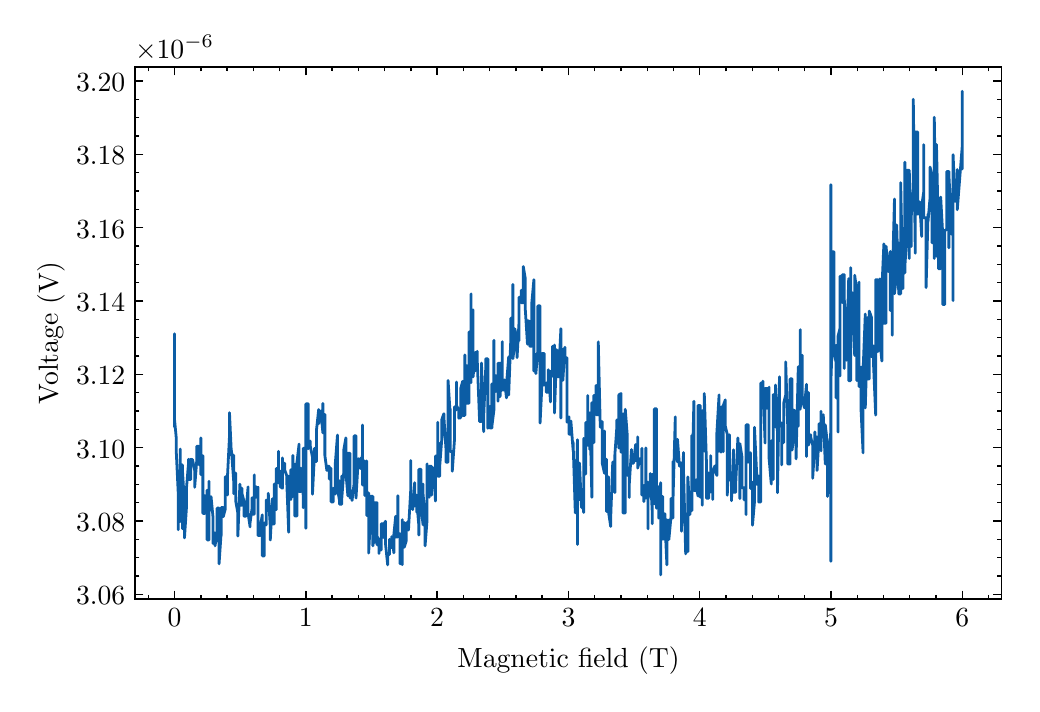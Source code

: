\begingroup%
\makeatletter%
\begin{pgfpicture}%
\pgfpathrectangle{\pgfpointorigin}{\pgfqpoint{4.92in}{3.282in}}%
\pgfusepath{use as bounding box, clip}%
\begin{pgfscope}%
\pgfsetbuttcap%
\pgfsetmiterjoin%
\definecolor{currentfill}{rgb}{1.0,1.0,1.0}%
\pgfsetfillcolor{currentfill}%
\pgfsetlinewidth{0.0pt}%
\definecolor{currentstroke}{rgb}{1.0,1.0,1.0}%
\pgfsetstrokecolor{currentstroke}%
\pgfsetdash{}{0pt}%
\pgfpathmoveto{\pgfqpoint{0.0in}{0.0in}}%
\pgfpathlineto{\pgfqpoint{4.92in}{0.0in}}%
\pgfpathlineto{\pgfqpoint{4.92in}{3.282in}}%
\pgfpathlineto{\pgfqpoint{0.0in}{3.282in}}%
\pgfpathclose%
\pgfusepath{fill}%
\end{pgfscope}%
\begin{pgfscope}%
\pgfsetbuttcap%
\pgfsetmiterjoin%
\definecolor{currentfill}{rgb}{1.0,1.0,1.0}%
\pgfsetfillcolor{currentfill}%
\pgfsetlinewidth{0.0pt}%
\definecolor{currentstroke}{rgb}{0.0,0.0,0.0}%
\pgfsetstrokecolor{currentstroke}%
\pgfsetstrokeopacity{0.0}%
\pgfsetdash{}{0pt}%
\pgfpathmoveto{\pgfqpoint{0.537in}{0.425in}}%
\pgfpathlineto{\pgfqpoint{4.87in}{0.425in}}%
\pgfpathlineto{\pgfqpoint{4.87in}{3.085in}}%
\pgfpathlineto{\pgfqpoint{0.537in}{3.085in}}%
\pgfpathclose%
\pgfusepath{fill}%
\end{pgfscope}%
\begin{pgfscope}%
\pgfsetbuttcap%
\pgfsetroundjoin%
\definecolor{currentfill}{rgb}{0.0,0.0,0.0}%
\pgfsetfillcolor{currentfill}%
\pgfsetlinewidth{0.502pt}%
\definecolor{currentstroke}{rgb}{0.0,0.0,0.0}%
\pgfsetstrokecolor{currentstroke}%
\pgfsetdash{}{0pt}%
\pgfsys@defobject{currentmarker}{\pgfqpoint{0.0in}{0.0in}}{\pgfqpoint{0.0in}{0.042in}}{%
\pgfpathmoveto{\pgfqpoint{0.0in}{0.0in}}%
\pgfpathlineto{\pgfqpoint{0.0in}{0.042in}}%
\pgfusepath{stroke,fill}%
}%
\begin{pgfscope}%
\pgfsys@transformshift{0.734in}{0.425in}%
\pgfsys@useobject{currentmarker}{}%
\end{pgfscope}%
\end{pgfscope}%
\begin{pgfscope}%
\pgfsetbuttcap%
\pgfsetroundjoin%
\definecolor{currentfill}{rgb}{0.0,0.0,0.0}%
\pgfsetfillcolor{currentfill}%
\pgfsetlinewidth{0.502pt}%
\definecolor{currentstroke}{rgb}{0.0,0.0,0.0}%
\pgfsetstrokecolor{currentstroke}%
\pgfsetdash{}{0pt}%
\pgfsys@defobject{currentmarker}{\pgfqpoint{0.0in}{-0.042in}}{\pgfqpoint{0.0in}{0.0in}}{%
\pgfpathmoveto{\pgfqpoint{0.0in}{0.0in}}%
\pgfpathlineto{\pgfqpoint{0.0in}{-0.042in}}%
\pgfusepath{stroke,fill}%
}%
\begin{pgfscope}%
\pgfsys@transformshift{0.734in}{3.085in}%
\pgfsys@useobject{currentmarker}{}%
\end{pgfscope}%
\end{pgfscope}%
\begin{pgfscope}%
\definecolor{textcolor}{rgb}{0.0,0.0,0.0}%
\pgfsetstrokecolor{textcolor}%
\pgfsetfillcolor{textcolor}%
\pgftext[x=0.734in,y=0.376in,,top]{\color{textcolor}\rmfamily\fontsize{10.0}{12.0}\selectfont \(\displaystyle {0}\)}%
\end{pgfscope}%
\begin{pgfscope}%
\pgfsetbuttcap%
\pgfsetroundjoin%
\definecolor{currentfill}{rgb}{0.0,0.0,0.0}%
\pgfsetfillcolor{currentfill}%
\pgfsetlinewidth{0.502pt}%
\definecolor{currentstroke}{rgb}{0.0,0.0,0.0}%
\pgfsetstrokecolor{currentstroke}%
\pgfsetdash{}{0pt}%
\pgfsys@defobject{currentmarker}{\pgfqpoint{0.0in}{0.0in}}{\pgfqpoint{0.0in}{0.042in}}{%
\pgfpathmoveto{\pgfqpoint{0.0in}{0.0in}}%
\pgfpathlineto{\pgfqpoint{0.0in}{0.042in}}%
\pgfusepath{stroke,fill}%
}%
\begin{pgfscope}%
\pgfsys@transformshift{1.391in}{0.425in}%
\pgfsys@useobject{currentmarker}{}%
\end{pgfscope}%
\end{pgfscope}%
\begin{pgfscope}%
\pgfsetbuttcap%
\pgfsetroundjoin%
\definecolor{currentfill}{rgb}{0.0,0.0,0.0}%
\pgfsetfillcolor{currentfill}%
\pgfsetlinewidth{0.502pt}%
\definecolor{currentstroke}{rgb}{0.0,0.0,0.0}%
\pgfsetstrokecolor{currentstroke}%
\pgfsetdash{}{0pt}%
\pgfsys@defobject{currentmarker}{\pgfqpoint{0.0in}{-0.042in}}{\pgfqpoint{0.0in}{0.0in}}{%
\pgfpathmoveto{\pgfqpoint{0.0in}{0.0in}}%
\pgfpathlineto{\pgfqpoint{0.0in}{-0.042in}}%
\pgfusepath{stroke,fill}%
}%
\begin{pgfscope}%
\pgfsys@transformshift{1.391in}{3.085in}%
\pgfsys@useobject{currentmarker}{}%
\end{pgfscope}%
\end{pgfscope}%
\begin{pgfscope}%
\definecolor{textcolor}{rgb}{0.0,0.0,0.0}%
\pgfsetstrokecolor{textcolor}%
\pgfsetfillcolor{textcolor}%
\pgftext[x=1.391in,y=0.376in,,top]{\color{textcolor}\rmfamily\fontsize{10.0}{12.0}\selectfont \(\displaystyle {1}\)}%
\end{pgfscope}%
\begin{pgfscope}%
\pgfsetbuttcap%
\pgfsetroundjoin%
\definecolor{currentfill}{rgb}{0.0,0.0,0.0}%
\pgfsetfillcolor{currentfill}%
\pgfsetlinewidth{0.502pt}%
\definecolor{currentstroke}{rgb}{0.0,0.0,0.0}%
\pgfsetstrokecolor{currentstroke}%
\pgfsetdash{}{0pt}%
\pgfsys@defobject{currentmarker}{\pgfqpoint{0.0in}{0.0in}}{\pgfqpoint{0.0in}{0.042in}}{%
\pgfpathmoveto{\pgfqpoint{0.0in}{0.0in}}%
\pgfpathlineto{\pgfqpoint{0.0in}{0.042in}}%
\pgfusepath{stroke,fill}%
}%
\begin{pgfscope}%
\pgfsys@transformshift{2.047in}{0.425in}%
\pgfsys@useobject{currentmarker}{}%
\end{pgfscope}%
\end{pgfscope}%
\begin{pgfscope}%
\pgfsetbuttcap%
\pgfsetroundjoin%
\definecolor{currentfill}{rgb}{0.0,0.0,0.0}%
\pgfsetfillcolor{currentfill}%
\pgfsetlinewidth{0.502pt}%
\definecolor{currentstroke}{rgb}{0.0,0.0,0.0}%
\pgfsetstrokecolor{currentstroke}%
\pgfsetdash{}{0pt}%
\pgfsys@defobject{currentmarker}{\pgfqpoint{0.0in}{-0.042in}}{\pgfqpoint{0.0in}{0.0in}}{%
\pgfpathmoveto{\pgfqpoint{0.0in}{0.0in}}%
\pgfpathlineto{\pgfqpoint{0.0in}{-0.042in}}%
\pgfusepath{stroke,fill}%
}%
\begin{pgfscope}%
\pgfsys@transformshift{2.047in}{3.085in}%
\pgfsys@useobject{currentmarker}{}%
\end{pgfscope}%
\end{pgfscope}%
\begin{pgfscope}%
\definecolor{textcolor}{rgb}{0.0,0.0,0.0}%
\pgfsetstrokecolor{textcolor}%
\pgfsetfillcolor{textcolor}%
\pgftext[x=2.047in,y=0.376in,,top]{\color{textcolor}\rmfamily\fontsize{10.0}{12.0}\selectfont \(\displaystyle {2}\)}%
\end{pgfscope}%
\begin{pgfscope}%
\pgfsetbuttcap%
\pgfsetroundjoin%
\definecolor{currentfill}{rgb}{0.0,0.0,0.0}%
\pgfsetfillcolor{currentfill}%
\pgfsetlinewidth{0.502pt}%
\definecolor{currentstroke}{rgb}{0.0,0.0,0.0}%
\pgfsetstrokecolor{currentstroke}%
\pgfsetdash{}{0pt}%
\pgfsys@defobject{currentmarker}{\pgfqpoint{0.0in}{0.0in}}{\pgfqpoint{0.0in}{0.042in}}{%
\pgfpathmoveto{\pgfqpoint{0.0in}{0.0in}}%
\pgfpathlineto{\pgfqpoint{0.0in}{0.042in}}%
\pgfusepath{stroke,fill}%
}%
\begin{pgfscope}%
\pgfsys@transformshift{2.704in}{0.425in}%
\pgfsys@useobject{currentmarker}{}%
\end{pgfscope}%
\end{pgfscope}%
\begin{pgfscope}%
\pgfsetbuttcap%
\pgfsetroundjoin%
\definecolor{currentfill}{rgb}{0.0,0.0,0.0}%
\pgfsetfillcolor{currentfill}%
\pgfsetlinewidth{0.502pt}%
\definecolor{currentstroke}{rgb}{0.0,0.0,0.0}%
\pgfsetstrokecolor{currentstroke}%
\pgfsetdash{}{0pt}%
\pgfsys@defobject{currentmarker}{\pgfqpoint{0.0in}{-0.042in}}{\pgfqpoint{0.0in}{0.0in}}{%
\pgfpathmoveto{\pgfqpoint{0.0in}{0.0in}}%
\pgfpathlineto{\pgfqpoint{0.0in}{-0.042in}}%
\pgfusepath{stroke,fill}%
}%
\begin{pgfscope}%
\pgfsys@transformshift{2.704in}{3.085in}%
\pgfsys@useobject{currentmarker}{}%
\end{pgfscope}%
\end{pgfscope}%
\begin{pgfscope}%
\definecolor{textcolor}{rgb}{0.0,0.0,0.0}%
\pgfsetstrokecolor{textcolor}%
\pgfsetfillcolor{textcolor}%
\pgftext[x=2.704in,y=0.376in,,top]{\color{textcolor}\rmfamily\fontsize{10.0}{12.0}\selectfont \(\displaystyle {3}\)}%
\end{pgfscope}%
\begin{pgfscope}%
\pgfsetbuttcap%
\pgfsetroundjoin%
\definecolor{currentfill}{rgb}{0.0,0.0,0.0}%
\pgfsetfillcolor{currentfill}%
\pgfsetlinewidth{0.502pt}%
\definecolor{currentstroke}{rgb}{0.0,0.0,0.0}%
\pgfsetstrokecolor{currentstroke}%
\pgfsetdash{}{0pt}%
\pgfsys@defobject{currentmarker}{\pgfqpoint{0.0in}{0.0in}}{\pgfqpoint{0.0in}{0.042in}}{%
\pgfpathmoveto{\pgfqpoint{0.0in}{0.0in}}%
\pgfpathlineto{\pgfqpoint{0.0in}{0.042in}}%
\pgfusepath{stroke,fill}%
}%
\begin{pgfscope}%
\pgfsys@transformshift{3.36in}{0.425in}%
\pgfsys@useobject{currentmarker}{}%
\end{pgfscope}%
\end{pgfscope}%
\begin{pgfscope}%
\pgfsetbuttcap%
\pgfsetroundjoin%
\definecolor{currentfill}{rgb}{0.0,0.0,0.0}%
\pgfsetfillcolor{currentfill}%
\pgfsetlinewidth{0.502pt}%
\definecolor{currentstroke}{rgb}{0.0,0.0,0.0}%
\pgfsetstrokecolor{currentstroke}%
\pgfsetdash{}{0pt}%
\pgfsys@defobject{currentmarker}{\pgfqpoint{0.0in}{-0.042in}}{\pgfqpoint{0.0in}{0.0in}}{%
\pgfpathmoveto{\pgfqpoint{0.0in}{0.0in}}%
\pgfpathlineto{\pgfqpoint{0.0in}{-0.042in}}%
\pgfusepath{stroke,fill}%
}%
\begin{pgfscope}%
\pgfsys@transformshift{3.36in}{3.085in}%
\pgfsys@useobject{currentmarker}{}%
\end{pgfscope}%
\end{pgfscope}%
\begin{pgfscope}%
\definecolor{textcolor}{rgb}{0.0,0.0,0.0}%
\pgfsetstrokecolor{textcolor}%
\pgfsetfillcolor{textcolor}%
\pgftext[x=3.36in,y=0.376in,,top]{\color{textcolor}\rmfamily\fontsize{10.0}{12.0}\selectfont \(\displaystyle {4}\)}%
\end{pgfscope}%
\begin{pgfscope}%
\pgfsetbuttcap%
\pgfsetroundjoin%
\definecolor{currentfill}{rgb}{0.0,0.0,0.0}%
\pgfsetfillcolor{currentfill}%
\pgfsetlinewidth{0.502pt}%
\definecolor{currentstroke}{rgb}{0.0,0.0,0.0}%
\pgfsetstrokecolor{currentstroke}%
\pgfsetdash{}{0pt}%
\pgfsys@defobject{currentmarker}{\pgfqpoint{0.0in}{0.0in}}{\pgfqpoint{0.0in}{0.042in}}{%
\pgfpathmoveto{\pgfqpoint{0.0in}{0.0in}}%
\pgfpathlineto{\pgfqpoint{0.0in}{0.042in}}%
\pgfusepath{stroke,fill}%
}%
\begin{pgfscope}%
\pgfsys@transformshift{4.017in}{0.425in}%
\pgfsys@useobject{currentmarker}{}%
\end{pgfscope}%
\end{pgfscope}%
\begin{pgfscope}%
\pgfsetbuttcap%
\pgfsetroundjoin%
\definecolor{currentfill}{rgb}{0.0,0.0,0.0}%
\pgfsetfillcolor{currentfill}%
\pgfsetlinewidth{0.502pt}%
\definecolor{currentstroke}{rgb}{0.0,0.0,0.0}%
\pgfsetstrokecolor{currentstroke}%
\pgfsetdash{}{0pt}%
\pgfsys@defobject{currentmarker}{\pgfqpoint{0.0in}{-0.042in}}{\pgfqpoint{0.0in}{0.0in}}{%
\pgfpathmoveto{\pgfqpoint{0.0in}{0.0in}}%
\pgfpathlineto{\pgfqpoint{0.0in}{-0.042in}}%
\pgfusepath{stroke,fill}%
}%
\begin{pgfscope}%
\pgfsys@transformshift{4.017in}{3.085in}%
\pgfsys@useobject{currentmarker}{}%
\end{pgfscope}%
\end{pgfscope}%
\begin{pgfscope}%
\definecolor{textcolor}{rgb}{0.0,0.0,0.0}%
\pgfsetstrokecolor{textcolor}%
\pgfsetfillcolor{textcolor}%
\pgftext[x=4.017in,y=0.376in,,top]{\color{textcolor}\rmfamily\fontsize{10.0}{12.0}\selectfont \(\displaystyle {5}\)}%
\end{pgfscope}%
\begin{pgfscope}%
\pgfsetbuttcap%
\pgfsetroundjoin%
\definecolor{currentfill}{rgb}{0.0,0.0,0.0}%
\pgfsetfillcolor{currentfill}%
\pgfsetlinewidth{0.502pt}%
\definecolor{currentstroke}{rgb}{0.0,0.0,0.0}%
\pgfsetstrokecolor{currentstroke}%
\pgfsetdash{}{0pt}%
\pgfsys@defobject{currentmarker}{\pgfqpoint{0.0in}{0.0in}}{\pgfqpoint{0.0in}{0.042in}}{%
\pgfpathmoveto{\pgfqpoint{0.0in}{0.0in}}%
\pgfpathlineto{\pgfqpoint{0.0in}{0.042in}}%
\pgfusepath{stroke,fill}%
}%
\begin{pgfscope}%
\pgfsys@transformshift{4.673in}{0.425in}%
\pgfsys@useobject{currentmarker}{}%
\end{pgfscope}%
\end{pgfscope}%
\begin{pgfscope}%
\pgfsetbuttcap%
\pgfsetroundjoin%
\definecolor{currentfill}{rgb}{0.0,0.0,0.0}%
\pgfsetfillcolor{currentfill}%
\pgfsetlinewidth{0.502pt}%
\definecolor{currentstroke}{rgb}{0.0,0.0,0.0}%
\pgfsetstrokecolor{currentstroke}%
\pgfsetdash{}{0pt}%
\pgfsys@defobject{currentmarker}{\pgfqpoint{0.0in}{-0.042in}}{\pgfqpoint{0.0in}{0.0in}}{%
\pgfpathmoveto{\pgfqpoint{0.0in}{0.0in}}%
\pgfpathlineto{\pgfqpoint{0.0in}{-0.042in}}%
\pgfusepath{stroke,fill}%
}%
\begin{pgfscope}%
\pgfsys@transformshift{4.673in}{3.085in}%
\pgfsys@useobject{currentmarker}{}%
\end{pgfscope}%
\end{pgfscope}%
\begin{pgfscope}%
\definecolor{textcolor}{rgb}{0.0,0.0,0.0}%
\pgfsetstrokecolor{textcolor}%
\pgfsetfillcolor{textcolor}%
\pgftext[x=4.673in,y=0.376in,,top]{\color{textcolor}\rmfamily\fontsize{10.0}{12.0}\selectfont \(\displaystyle {6}\)}%
\end{pgfscope}%
\begin{pgfscope}%
\pgfsetbuttcap%
\pgfsetroundjoin%
\definecolor{currentfill}{rgb}{0.0,0.0,0.0}%
\pgfsetfillcolor{currentfill}%
\pgfsetlinewidth{0.502pt}%
\definecolor{currentstroke}{rgb}{0.0,0.0,0.0}%
\pgfsetstrokecolor{currentstroke}%
\pgfsetdash{}{0pt}%
\pgfsys@defobject{currentmarker}{\pgfqpoint{0.0in}{0.0in}}{\pgfqpoint{0.0in}{0.021in}}{%
\pgfpathmoveto{\pgfqpoint{0.0in}{0.0in}}%
\pgfpathlineto{\pgfqpoint{0.0in}{0.021in}}%
\pgfusepath{stroke,fill}%
}%
\begin{pgfscope}%
\pgfsys@transformshift{0.603in}{0.425in}%
\pgfsys@useobject{currentmarker}{}%
\end{pgfscope}%
\end{pgfscope}%
\begin{pgfscope}%
\pgfsetbuttcap%
\pgfsetroundjoin%
\definecolor{currentfill}{rgb}{0.0,0.0,0.0}%
\pgfsetfillcolor{currentfill}%
\pgfsetlinewidth{0.502pt}%
\definecolor{currentstroke}{rgb}{0.0,0.0,0.0}%
\pgfsetstrokecolor{currentstroke}%
\pgfsetdash{}{0pt}%
\pgfsys@defobject{currentmarker}{\pgfqpoint{0.0in}{-0.021in}}{\pgfqpoint{0.0in}{0.0in}}{%
\pgfpathmoveto{\pgfqpoint{0.0in}{0.0in}}%
\pgfpathlineto{\pgfqpoint{0.0in}{-0.021in}}%
\pgfusepath{stroke,fill}%
}%
\begin{pgfscope}%
\pgfsys@transformshift{0.603in}{3.085in}%
\pgfsys@useobject{currentmarker}{}%
\end{pgfscope}%
\end{pgfscope}%
\begin{pgfscope}%
\pgfsetbuttcap%
\pgfsetroundjoin%
\definecolor{currentfill}{rgb}{0.0,0.0,0.0}%
\pgfsetfillcolor{currentfill}%
\pgfsetlinewidth{0.502pt}%
\definecolor{currentstroke}{rgb}{0.0,0.0,0.0}%
\pgfsetstrokecolor{currentstroke}%
\pgfsetdash{}{0pt}%
\pgfsys@defobject{currentmarker}{\pgfqpoint{0.0in}{0.0in}}{\pgfqpoint{0.0in}{0.021in}}{%
\pgfpathmoveto{\pgfqpoint{0.0in}{0.0in}}%
\pgfpathlineto{\pgfqpoint{0.0in}{0.021in}}%
\pgfusepath{stroke,fill}%
}%
\begin{pgfscope}%
\pgfsys@transformshift{0.866in}{0.425in}%
\pgfsys@useobject{currentmarker}{}%
\end{pgfscope}%
\end{pgfscope}%
\begin{pgfscope}%
\pgfsetbuttcap%
\pgfsetroundjoin%
\definecolor{currentfill}{rgb}{0.0,0.0,0.0}%
\pgfsetfillcolor{currentfill}%
\pgfsetlinewidth{0.502pt}%
\definecolor{currentstroke}{rgb}{0.0,0.0,0.0}%
\pgfsetstrokecolor{currentstroke}%
\pgfsetdash{}{0pt}%
\pgfsys@defobject{currentmarker}{\pgfqpoint{0.0in}{-0.021in}}{\pgfqpoint{0.0in}{0.0in}}{%
\pgfpathmoveto{\pgfqpoint{0.0in}{0.0in}}%
\pgfpathlineto{\pgfqpoint{0.0in}{-0.021in}}%
\pgfusepath{stroke,fill}%
}%
\begin{pgfscope}%
\pgfsys@transformshift{0.866in}{3.085in}%
\pgfsys@useobject{currentmarker}{}%
\end{pgfscope}%
\end{pgfscope}%
\begin{pgfscope}%
\pgfsetbuttcap%
\pgfsetroundjoin%
\definecolor{currentfill}{rgb}{0.0,0.0,0.0}%
\pgfsetfillcolor{currentfill}%
\pgfsetlinewidth{0.502pt}%
\definecolor{currentstroke}{rgb}{0.0,0.0,0.0}%
\pgfsetstrokecolor{currentstroke}%
\pgfsetdash{}{0pt}%
\pgfsys@defobject{currentmarker}{\pgfqpoint{0.0in}{0.0in}}{\pgfqpoint{0.0in}{0.021in}}{%
\pgfpathmoveto{\pgfqpoint{0.0in}{0.0in}}%
\pgfpathlineto{\pgfqpoint{0.0in}{0.021in}}%
\pgfusepath{stroke,fill}%
}%
\begin{pgfscope}%
\pgfsys@transformshift{0.997in}{0.425in}%
\pgfsys@useobject{currentmarker}{}%
\end{pgfscope}%
\end{pgfscope}%
\begin{pgfscope}%
\pgfsetbuttcap%
\pgfsetroundjoin%
\definecolor{currentfill}{rgb}{0.0,0.0,0.0}%
\pgfsetfillcolor{currentfill}%
\pgfsetlinewidth{0.502pt}%
\definecolor{currentstroke}{rgb}{0.0,0.0,0.0}%
\pgfsetstrokecolor{currentstroke}%
\pgfsetdash{}{0pt}%
\pgfsys@defobject{currentmarker}{\pgfqpoint{0.0in}{-0.021in}}{\pgfqpoint{0.0in}{0.0in}}{%
\pgfpathmoveto{\pgfqpoint{0.0in}{0.0in}}%
\pgfpathlineto{\pgfqpoint{0.0in}{-0.021in}}%
\pgfusepath{stroke,fill}%
}%
\begin{pgfscope}%
\pgfsys@transformshift{0.997in}{3.085in}%
\pgfsys@useobject{currentmarker}{}%
\end{pgfscope}%
\end{pgfscope}%
\begin{pgfscope}%
\pgfsetbuttcap%
\pgfsetroundjoin%
\definecolor{currentfill}{rgb}{0.0,0.0,0.0}%
\pgfsetfillcolor{currentfill}%
\pgfsetlinewidth{0.502pt}%
\definecolor{currentstroke}{rgb}{0.0,0.0,0.0}%
\pgfsetstrokecolor{currentstroke}%
\pgfsetdash{}{0pt}%
\pgfsys@defobject{currentmarker}{\pgfqpoint{0.0in}{0.0in}}{\pgfqpoint{0.0in}{0.021in}}{%
\pgfpathmoveto{\pgfqpoint{0.0in}{0.0in}}%
\pgfpathlineto{\pgfqpoint{0.0in}{0.021in}}%
\pgfusepath{stroke,fill}%
}%
\begin{pgfscope}%
\pgfsys@transformshift{1.128in}{0.425in}%
\pgfsys@useobject{currentmarker}{}%
\end{pgfscope}%
\end{pgfscope}%
\begin{pgfscope}%
\pgfsetbuttcap%
\pgfsetroundjoin%
\definecolor{currentfill}{rgb}{0.0,0.0,0.0}%
\pgfsetfillcolor{currentfill}%
\pgfsetlinewidth{0.502pt}%
\definecolor{currentstroke}{rgb}{0.0,0.0,0.0}%
\pgfsetstrokecolor{currentstroke}%
\pgfsetdash{}{0pt}%
\pgfsys@defobject{currentmarker}{\pgfqpoint{0.0in}{-0.021in}}{\pgfqpoint{0.0in}{0.0in}}{%
\pgfpathmoveto{\pgfqpoint{0.0in}{0.0in}}%
\pgfpathlineto{\pgfqpoint{0.0in}{-0.021in}}%
\pgfusepath{stroke,fill}%
}%
\begin{pgfscope}%
\pgfsys@transformshift{1.128in}{3.085in}%
\pgfsys@useobject{currentmarker}{}%
\end{pgfscope}%
\end{pgfscope}%
\begin{pgfscope}%
\pgfsetbuttcap%
\pgfsetroundjoin%
\definecolor{currentfill}{rgb}{0.0,0.0,0.0}%
\pgfsetfillcolor{currentfill}%
\pgfsetlinewidth{0.502pt}%
\definecolor{currentstroke}{rgb}{0.0,0.0,0.0}%
\pgfsetstrokecolor{currentstroke}%
\pgfsetdash{}{0pt}%
\pgfsys@defobject{currentmarker}{\pgfqpoint{0.0in}{0.0in}}{\pgfqpoint{0.0in}{0.021in}}{%
\pgfpathmoveto{\pgfqpoint{0.0in}{0.0in}}%
\pgfpathlineto{\pgfqpoint{0.0in}{0.021in}}%
\pgfusepath{stroke,fill}%
}%
\begin{pgfscope}%
\pgfsys@transformshift{1.26in}{0.425in}%
\pgfsys@useobject{currentmarker}{}%
\end{pgfscope}%
\end{pgfscope}%
\begin{pgfscope}%
\pgfsetbuttcap%
\pgfsetroundjoin%
\definecolor{currentfill}{rgb}{0.0,0.0,0.0}%
\pgfsetfillcolor{currentfill}%
\pgfsetlinewidth{0.502pt}%
\definecolor{currentstroke}{rgb}{0.0,0.0,0.0}%
\pgfsetstrokecolor{currentstroke}%
\pgfsetdash{}{0pt}%
\pgfsys@defobject{currentmarker}{\pgfqpoint{0.0in}{-0.021in}}{\pgfqpoint{0.0in}{0.0in}}{%
\pgfpathmoveto{\pgfqpoint{0.0in}{0.0in}}%
\pgfpathlineto{\pgfqpoint{0.0in}{-0.021in}}%
\pgfusepath{stroke,fill}%
}%
\begin{pgfscope}%
\pgfsys@transformshift{1.26in}{3.085in}%
\pgfsys@useobject{currentmarker}{}%
\end{pgfscope}%
\end{pgfscope}%
\begin{pgfscope}%
\pgfsetbuttcap%
\pgfsetroundjoin%
\definecolor{currentfill}{rgb}{0.0,0.0,0.0}%
\pgfsetfillcolor{currentfill}%
\pgfsetlinewidth{0.502pt}%
\definecolor{currentstroke}{rgb}{0.0,0.0,0.0}%
\pgfsetstrokecolor{currentstroke}%
\pgfsetdash{}{0pt}%
\pgfsys@defobject{currentmarker}{\pgfqpoint{0.0in}{0.0in}}{\pgfqpoint{0.0in}{0.021in}}{%
\pgfpathmoveto{\pgfqpoint{0.0in}{0.0in}}%
\pgfpathlineto{\pgfqpoint{0.0in}{0.021in}}%
\pgfusepath{stroke,fill}%
}%
\begin{pgfscope}%
\pgfsys@transformshift{1.522in}{0.425in}%
\pgfsys@useobject{currentmarker}{}%
\end{pgfscope}%
\end{pgfscope}%
\begin{pgfscope}%
\pgfsetbuttcap%
\pgfsetroundjoin%
\definecolor{currentfill}{rgb}{0.0,0.0,0.0}%
\pgfsetfillcolor{currentfill}%
\pgfsetlinewidth{0.502pt}%
\definecolor{currentstroke}{rgb}{0.0,0.0,0.0}%
\pgfsetstrokecolor{currentstroke}%
\pgfsetdash{}{0pt}%
\pgfsys@defobject{currentmarker}{\pgfqpoint{0.0in}{-0.021in}}{\pgfqpoint{0.0in}{0.0in}}{%
\pgfpathmoveto{\pgfqpoint{0.0in}{0.0in}}%
\pgfpathlineto{\pgfqpoint{0.0in}{-0.021in}}%
\pgfusepath{stroke,fill}%
}%
\begin{pgfscope}%
\pgfsys@transformshift{1.522in}{3.085in}%
\pgfsys@useobject{currentmarker}{}%
\end{pgfscope}%
\end{pgfscope}%
\begin{pgfscope}%
\pgfsetbuttcap%
\pgfsetroundjoin%
\definecolor{currentfill}{rgb}{0.0,0.0,0.0}%
\pgfsetfillcolor{currentfill}%
\pgfsetlinewidth{0.502pt}%
\definecolor{currentstroke}{rgb}{0.0,0.0,0.0}%
\pgfsetstrokecolor{currentstroke}%
\pgfsetdash{}{0pt}%
\pgfsys@defobject{currentmarker}{\pgfqpoint{0.0in}{0.0in}}{\pgfqpoint{0.0in}{0.021in}}{%
\pgfpathmoveto{\pgfqpoint{0.0in}{0.0in}}%
\pgfpathlineto{\pgfqpoint{0.0in}{0.021in}}%
\pgfusepath{stroke,fill}%
}%
\begin{pgfscope}%
\pgfsys@transformshift{1.653in}{0.425in}%
\pgfsys@useobject{currentmarker}{}%
\end{pgfscope}%
\end{pgfscope}%
\begin{pgfscope}%
\pgfsetbuttcap%
\pgfsetroundjoin%
\definecolor{currentfill}{rgb}{0.0,0.0,0.0}%
\pgfsetfillcolor{currentfill}%
\pgfsetlinewidth{0.502pt}%
\definecolor{currentstroke}{rgb}{0.0,0.0,0.0}%
\pgfsetstrokecolor{currentstroke}%
\pgfsetdash{}{0pt}%
\pgfsys@defobject{currentmarker}{\pgfqpoint{0.0in}{-0.021in}}{\pgfqpoint{0.0in}{0.0in}}{%
\pgfpathmoveto{\pgfqpoint{0.0in}{0.0in}}%
\pgfpathlineto{\pgfqpoint{0.0in}{-0.021in}}%
\pgfusepath{stroke,fill}%
}%
\begin{pgfscope}%
\pgfsys@transformshift{1.653in}{3.085in}%
\pgfsys@useobject{currentmarker}{}%
\end{pgfscope}%
\end{pgfscope}%
\begin{pgfscope}%
\pgfsetbuttcap%
\pgfsetroundjoin%
\definecolor{currentfill}{rgb}{0.0,0.0,0.0}%
\pgfsetfillcolor{currentfill}%
\pgfsetlinewidth{0.502pt}%
\definecolor{currentstroke}{rgb}{0.0,0.0,0.0}%
\pgfsetstrokecolor{currentstroke}%
\pgfsetdash{}{0pt}%
\pgfsys@defobject{currentmarker}{\pgfqpoint{0.0in}{0.0in}}{\pgfqpoint{0.0in}{0.021in}}{%
\pgfpathmoveto{\pgfqpoint{0.0in}{0.0in}}%
\pgfpathlineto{\pgfqpoint{0.0in}{0.021in}}%
\pgfusepath{stroke,fill}%
}%
\begin{pgfscope}%
\pgfsys@transformshift{1.785in}{0.425in}%
\pgfsys@useobject{currentmarker}{}%
\end{pgfscope}%
\end{pgfscope}%
\begin{pgfscope}%
\pgfsetbuttcap%
\pgfsetroundjoin%
\definecolor{currentfill}{rgb}{0.0,0.0,0.0}%
\pgfsetfillcolor{currentfill}%
\pgfsetlinewidth{0.502pt}%
\definecolor{currentstroke}{rgb}{0.0,0.0,0.0}%
\pgfsetstrokecolor{currentstroke}%
\pgfsetdash{}{0pt}%
\pgfsys@defobject{currentmarker}{\pgfqpoint{0.0in}{-0.021in}}{\pgfqpoint{0.0in}{0.0in}}{%
\pgfpathmoveto{\pgfqpoint{0.0in}{0.0in}}%
\pgfpathlineto{\pgfqpoint{0.0in}{-0.021in}}%
\pgfusepath{stroke,fill}%
}%
\begin{pgfscope}%
\pgfsys@transformshift{1.785in}{3.085in}%
\pgfsys@useobject{currentmarker}{}%
\end{pgfscope}%
\end{pgfscope}%
\begin{pgfscope}%
\pgfsetbuttcap%
\pgfsetroundjoin%
\definecolor{currentfill}{rgb}{0.0,0.0,0.0}%
\pgfsetfillcolor{currentfill}%
\pgfsetlinewidth{0.502pt}%
\definecolor{currentstroke}{rgb}{0.0,0.0,0.0}%
\pgfsetstrokecolor{currentstroke}%
\pgfsetdash{}{0pt}%
\pgfsys@defobject{currentmarker}{\pgfqpoint{0.0in}{0.0in}}{\pgfqpoint{0.0in}{0.021in}}{%
\pgfpathmoveto{\pgfqpoint{0.0in}{0.0in}}%
\pgfpathlineto{\pgfqpoint{0.0in}{0.021in}}%
\pgfusepath{stroke,fill}%
}%
\begin{pgfscope}%
\pgfsys@transformshift{1.916in}{0.425in}%
\pgfsys@useobject{currentmarker}{}%
\end{pgfscope}%
\end{pgfscope}%
\begin{pgfscope}%
\pgfsetbuttcap%
\pgfsetroundjoin%
\definecolor{currentfill}{rgb}{0.0,0.0,0.0}%
\pgfsetfillcolor{currentfill}%
\pgfsetlinewidth{0.502pt}%
\definecolor{currentstroke}{rgb}{0.0,0.0,0.0}%
\pgfsetstrokecolor{currentstroke}%
\pgfsetdash{}{0pt}%
\pgfsys@defobject{currentmarker}{\pgfqpoint{0.0in}{-0.021in}}{\pgfqpoint{0.0in}{0.0in}}{%
\pgfpathmoveto{\pgfqpoint{0.0in}{0.0in}}%
\pgfpathlineto{\pgfqpoint{0.0in}{-0.021in}}%
\pgfusepath{stroke,fill}%
}%
\begin{pgfscope}%
\pgfsys@transformshift{1.916in}{3.085in}%
\pgfsys@useobject{currentmarker}{}%
\end{pgfscope}%
\end{pgfscope}%
\begin{pgfscope}%
\pgfsetbuttcap%
\pgfsetroundjoin%
\definecolor{currentfill}{rgb}{0.0,0.0,0.0}%
\pgfsetfillcolor{currentfill}%
\pgfsetlinewidth{0.502pt}%
\definecolor{currentstroke}{rgb}{0.0,0.0,0.0}%
\pgfsetstrokecolor{currentstroke}%
\pgfsetdash{}{0pt}%
\pgfsys@defobject{currentmarker}{\pgfqpoint{0.0in}{0.0in}}{\pgfqpoint{0.0in}{0.021in}}{%
\pgfpathmoveto{\pgfqpoint{0.0in}{0.0in}}%
\pgfpathlineto{\pgfqpoint{0.0in}{0.021in}}%
\pgfusepath{stroke,fill}%
}%
\begin{pgfscope}%
\pgfsys@transformshift{2.179in}{0.425in}%
\pgfsys@useobject{currentmarker}{}%
\end{pgfscope}%
\end{pgfscope}%
\begin{pgfscope}%
\pgfsetbuttcap%
\pgfsetroundjoin%
\definecolor{currentfill}{rgb}{0.0,0.0,0.0}%
\pgfsetfillcolor{currentfill}%
\pgfsetlinewidth{0.502pt}%
\definecolor{currentstroke}{rgb}{0.0,0.0,0.0}%
\pgfsetstrokecolor{currentstroke}%
\pgfsetdash{}{0pt}%
\pgfsys@defobject{currentmarker}{\pgfqpoint{0.0in}{-0.021in}}{\pgfqpoint{0.0in}{0.0in}}{%
\pgfpathmoveto{\pgfqpoint{0.0in}{0.0in}}%
\pgfpathlineto{\pgfqpoint{0.0in}{-0.021in}}%
\pgfusepath{stroke,fill}%
}%
\begin{pgfscope}%
\pgfsys@transformshift{2.179in}{3.085in}%
\pgfsys@useobject{currentmarker}{}%
\end{pgfscope}%
\end{pgfscope}%
\begin{pgfscope}%
\pgfsetbuttcap%
\pgfsetroundjoin%
\definecolor{currentfill}{rgb}{0.0,0.0,0.0}%
\pgfsetfillcolor{currentfill}%
\pgfsetlinewidth{0.502pt}%
\definecolor{currentstroke}{rgb}{0.0,0.0,0.0}%
\pgfsetstrokecolor{currentstroke}%
\pgfsetdash{}{0pt}%
\pgfsys@defobject{currentmarker}{\pgfqpoint{0.0in}{0.0in}}{\pgfqpoint{0.0in}{0.021in}}{%
\pgfpathmoveto{\pgfqpoint{0.0in}{0.0in}}%
\pgfpathlineto{\pgfqpoint{0.0in}{0.021in}}%
\pgfusepath{stroke,fill}%
}%
\begin{pgfscope}%
\pgfsys@transformshift{2.31in}{0.425in}%
\pgfsys@useobject{currentmarker}{}%
\end{pgfscope}%
\end{pgfscope}%
\begin{pgfscope}%
\pgfsetbuttcap%
\pgfsetroundjoin%
\definecolor{currentfill}{rgb}{0.0,0.0,0.0}%
\pgfsetfillcolor{currentfill}%
\pgfsetlinewidth{0.502pt}%
\definecolor{currentstroke}{rgb}{0.0,0.0,0.0}%
\pgfsetstrokecolor{currentstroke}%
\pgfsetdash{}{0pt}%
\pgfsys@defobject{currentmarker}{\pgfqpoint{0.0in}{-0.021in}}{\pgfqpoint{0.0in}{0.0in}}{%
\pgfpathmoveto{\pgfqpoint{0.0in}{0.0in}}%
\pgfpathlineto{\pgfqpoint{0.0in}{-0.021in}}%
\pgfusepath{stroke,fill}%
}%
\begin{pgfscope}%
\pgfsys@transformshift{2.31in}{3.085in}%
\pgfsys@useobject{currentmarker}{}%
\end{pgfscope}%
\end{pgfscope}%
\begin{pgfscope}%
\pgfsetbuttcap%
\pgfsetroundjoin%
\definecolor{currentfill}{rgb}{0.0,0.0,0.0}%
\pgfsetfillcolor{currentfill}%
\pgfsetlinewidth{0.502pt}%
\definecolor{currentstroke}{rgb}{0.0,0.0,0.0}%
\pgfsetstrokecolor{currentstroke}%
\pgfsetdash{}{0pt}%
\pgfsys@defobject{currentmarker}{\pgfqpoint{0.0in}{0.0in}}{\pgfqpoint{0.0in}{0.021in}}{%
\pgfpathmoveto{\pgfqpoint{0.0in}{0.0in}}%
\pgfpathlineto{\pgfqpoint{0.0in}{0.021in}}%
\pgfusepath{stroke,fill}%
}%
\begin{pgfscope}%
\pgfsys@transformshift{2.441in}{0.425in}%
\pgfsys@useobject{currentmarker}{}%
\end{pgfscope}%
\end{pgfscope}%
\begin{pgfscope}%
\pgfsetbuttcap%
\pgfsetroundjoin%
\definecolor{currentfill}{rgb}{0.0,0.0,0.0}%
\pgfsetfillcolor{currentfill}%
\pgfsetlinewidth{0.502pt}%
\definecolor{currentstroke}{rgb}{0.0,0.0,0.0}%
\pgfsetstrokecolor{currentstroke}%
\pgfsetdash{}{0pt}%
\pgfsys@defobject{currentmarker}{\pgfqpoint{0.0in}{-0.021in}}{\pgfqpoint{0.0in}{0.0in}}{%
\pgfpathmoveto{\pgfqpoint{0.0in}{0.0in}}%
\pgfpathlineto{\pgfqpoint{0.0in}{-0.021in}}%
\pgfusepath{stroke,fill}%
}%
\begin{pgfscope}%
\pgfsys@transformshift{2.441in}{3.085in}%
\pgfsys@useobject{currentmarker}{}%
\end{pgfscope}%
\end{pgfscope}%
\begin{pgfscope}%
\pgfsetbuttcap%
\pgfsetroundjoin%
\definecolor{currentfill}{rgb}{0.0,0.0,0.0}%
\pgfsetfillcolor{currentfill}%
\pgfsetlinewidth{0.502pt}%
\definecolor{currentstroke}{rgb}{0.0,0.0,0.0}%
\pgfsetstrokecolor{currentstroke}%
\pgfsetdash{}{0pt}%
\pgfsys@defobject{currentmarker}{\pgfqpoint{0.0in}{0.0in}}{\pgfqpoint{0.0in}{0.021in}}{%
\pgfpathmoveto{\pgfqpoint{0.0in}{0.0in}}%
\pgfpathlineto{\pgfqpoint{0.0in}{0.021in}}%
\pgfusepath{stroke,fill}%
}%
\begin{pgfscope}%
\pgfsys@transformshift{2.572in}{0.425in}%
\pgfsys@useobject{currentmarker}{}%
\end{pgfscope}%
\end{pgfscope}%
\begin{pgfscope}%
\pgfsetbuttcap%
\pgfsetroundjoin%
\definecolor{currentfill}{rgb}{0.0,0.0,0.0}%
\pgfsetfillcolor{currentfill}%
\pgfsetlinewidth{0.502pt}%
\definecolor{currentstroke}{rgb}{0.0,0.0,0.0}%
\pgfsetstrokecolor{currentstroke}%
\pgfsetdash{}{0pt}%
\pgfsys@defobject{currentmarker}{\pgfqpoint{0.0in}{-0.021in}}{\pgfqpoint{0.0in}{0.0in}}{%
\pgfpathmoveto{\pgfqpoint{0.0in}{0.0in}}%
\pgfpathlineto{\pgfqpoint{0.0in}{-0.021in}}%
\pgfusepath{stroke,fill}%
}%
\begin{pgfscope}%
\pgfsys@transformshift{2.572in}{3.085in}%
\pgfsys@useobject{currentmarker}{}%
\end{pgfscope}%
\end{pgfscope}%
\begin{pgfscope}%
\pgfsetbuttcap%
\pgfsetroundjoin%
\definecolor{currentfill}{rgb}{0.0,0.0,0.0}%
\pgfsetfillcolor{currentfill}%
\pgfsetlinewidth{0.502pt}%
\definecolor{currentstroke}{rgb}{0.0,0.0,0.0}%
\pgfsetstrokecolor{currentstroke}%
\pgfsetdash{}{0pt}%
\pgfsys@defobject{currentmarker}{\pgfqpoint{0.0in}{0.0in}}{\pgfqpoint{0.0in}{0.021in}}{%
\pgfpathmoveto{\pgfqpoint{0.0in}{0.0in}}%
\pgfpathlineto{\pgfqpoint{0.0in}{0.021in}}%
\pgfusepath{stroke,fill}%
}%
\begin{pgfscope}%
\pgfsys@transformshift{2.835in}{0.425in}%
\pgfsys@useobject{currentmarker}{}%
\end{pgfscope}%
\end{pgfscope}%
\begin{pgfscope}%
\pgfsetbuttcap%
\pgfsetroundjoin%
\definecolor{currentfill}{rgb}{0.0,0.0,0.0}%
\pgfsetfillcolor{currentfill}%
\pgfsetlinewidth{0.502pt}%
\definecolor{currentstroke}{rgb}{0.0,0.0,0.0}%
\pgfsetstrokecolor{currentstroke}%
\pgfsetdash{}{0pt}%
\pgfsys@defobject{currentmarker}{\pgfqpoint{0.0in}{-0.021in}}{\pgfqpoint{0.0in}{0.0in}}{%
\pgfpathmoveto{\pgfqpoint{0.0in}{0.0in}}%
\pgfpathlineto{\pgfqpoint{0.0in}{-0.021in}}%
\pgfusepath{stroke,fill}%
}%
\begin{pgfscope}%
\pgfsys@transformshift{2.835in}{3.085in}%
\pgfsys@useobject{currentmarker}{}%
\end{pgfscope}%
\end{pgfscope}%
\begin{pgfscope}%
\pgfsetbuttcap%
\pgfsetroundjoin%
\definecolor{currentfill}{rgb}{0.0,0.0,0.0}%
\pgfsetfillcolor{currentfill}%
\pgfsetlinewidth{0.502pt}%
\definecolor{currentstroke}{rgb}{0.0,0.0,0.0}%
\pgfsetstrokecolor{currentstroke}%
\pgfsetdash{}{0pt}%
\pgfsys@defobject{currentmarker}{\pgfqpoint{0.0in}{0.0in}}{\pgfqpoint{0.0in}{0.021in}}{%
\pgfpathmoveto{\pgfqpoint{0.0in}{0.0in}}%
\pgfpathlineto{\pgfqpoint{0.0in}{0.021in}}%
\pgfusepath{stroke,fill}%
}%
\begin{pgfscope}%
\pgfsys@transformshift{2.966in}{0.425in}%
\pgfsys@useobject{currentmarker}{}%
\end{pgfscope}%
\end{pgfscope}%
\begin{pgfscope}%
\pgfsetbuttcap%
\pgfsetroundjoin%
\definecolor{currentfill}{rgb}{0.0,0.0,0.0}%
\pgfsetfillcolor{currentfill}%
\pgfsetlinewidth{0.502pt}%
\definecolor{currentstroke}{rgb}{0.0,0.0,0.0}%
\pgfsetstrokecolor{currentstroke}%
\pgfsetdash{}{0pt}%
\pgfsys@defobject{currentmarker}{\pgfqpoint{0.0in}{-0.021in}}{\pgfqpoint{0.0in}{0.0in}}{%
\pgfpathmoveto{\pgfqpoint{0.0in}{0.0in}}%
\pgfpathlineto{\pgfqpoint{0.0in}{-0.021in}}%
\pgfusepath{stroke,fill}%
}%
\begin{pgfscope}%
\pgfsys@transformshift{2.966in}{3.085in}%
\pgfsys@useobject{currentmarker}{}%
\end{pgfscope}%
\end{pgfscope}%
\begin{pgfscope}%
\pgfsetbuttcap%
\pgfsetroundjoin%
\definecolor{currentfill}{rgb}{0.0,0.0,0.0}%
\pgfsetfillcolor{currentfill}%
\pgfsetlinewidth{0.502pt}%
\definecolor{currentstroke}{rgb}{0.0,0.0,0.0}%
\pgfsetstrokecolor{currentstroke}%
\pgfsetdash{}{0pt}%
\pgfsys@defobject{currentmarker}{\pgfqpoint{0.0in}{0.0in}}{\pgfqpoint{0.0in}{0.021in}}{%
\pgfpathmoveto{\pgfqpoint{0.0in}{0.0in}}%
\pgfpathlineto{\pgfqpoint{0.0in}{0.021in}}%
\pgfusepath{stroke,fill}%
}%
\begin{pgfscope}%
\pgfsys@transformshift{3.098in}{0.425in}%
\pgfsys@useobject{currentmarker}{}%
\end{pgfscope}%
\end{pgfscope}%
\begin{pgfscope}%
\pgfsetbuttcap%
\pgfsetroundjoin%
\definecolor{currentfill}{rgb}{0.0,0.0,0.0}%
\pgfsetfillcolor{currentfill}%
\pgfsetlinewidth{0.502pt}%
\definecolor{currentstroke}{rgb}{0.0,0.0,0.0}%
\pgfsetstrokecolor{currentstroke}%
\pgfsetdash{}{0pt}%
\pgfsys@defobject{currentmarker}{\pgfqpoint{0.0in}{-0.021in}}{\pgfqpoint{0.0in}{0.0in}}{%
\pgfpathmoveto{\pgfqpoint{0.0in}{0.0in}}%
\pgfpathlineto{\pgfqpoint{0.0in}{-0.021in}}%
\pgfusepath{stroke,fill}%
}%
\begin{pgfscope}%
\pgfsys@transformshift{3.098in}{3.085in}%
\pgfsys@useobject{currentmarker}{}%
\end{pgfscope}%
\end{pgfscope}%
\begin{pgfscope}%
\pgfsetbuttcap%
\pgfsetroundjoin%
\definecolor{currentfill}{rgb}{0.0,0.0,0.0}%
\pgfsetfillcolor{currentfill}%
\pgfsetlinewidth{0.502pt}%
\definecolor{currentstroke}{rgb}{0.0,0.0,0.0}%
\pgfsetstrokecolor{currentstroke}%
\pgfsetdash{}{0pt}%
\pgfsys@defobject{currentmarker}{\pgfqpoint{0.0in}{0.0in}}{\pgfqpoint{0.0in}{0.021in}}{%
\pgfpathmoveto{\pgfqpoint{0.0in}{0.0in}}%
\pgfpathlineto{\pgfqpoint{0.0in}{0.021in}}%
\pgfusepath{stroke,fill}%
}%
\begin{pgfscope}%
\pgfsys@transformshift{3.229in}{0.425in}%
\pgfsys@useobject{currentmarker}{}%
\end{pgfscope}%
\end{pgfscope}%
\begin{pgfscope}%
\pgfsetbuttcap%
\pgfsetroundjoin%
\definecolor{currentfill}{rgb}{0.0,0.0,0.0}%
\pgfsetfillcolor{currentfill}%
\pgfsetlinewidth{0.502pt}%
\definecolor{currentstroke}{rgb}{0.0,0.0,0.0}%
\pgfsetstrokecolor{currentstroke}%
\pgfsetdash{}{0pt}%
\pgfsys@defobject{currentmarker}{\pgfqpoint{0.0in}{-0.021in}}{\pgfqpoint{0.0in}{0.0in}}{%
\pgfpathmoveto{\pgfqpoint{0.0in}{0.0in}}%
\pgfpathlineto{\pgfqpoint{0.0in}{-0.021in}}%
\pgfusepath{stroke,fill}%
}%
\begin{pgfscope}%
\pgfsys@transformshift{3.229in}{3.085in}%
\pgfsys@useobject{currentmarker}{}%
\end{pgfscope}%
\end{pgfscope}%
\begin{pgfscope}%
\pgfsetbuttcap%
\pgfsetroundjoin%
\definecolor{currentfill}{rgb}{0.0,0.0,0.0}%
\pgfsetfillcolor{currentfill}%
\pgfsetlinewidth{0.502pt}%
\definecolor{currentstroke}{rgb}{0.0,0.0,0.0}%
\pgfsetstrokecolor{currentstroke}%
\pgfsetdash{}{0pt}%
\pgfsys@defobject{currentmarker}{\pgfqpoint{0.0in}{0.0in}}{\pgfqpoint{0.0in}{0.021in}}{%
\pgfpathmoveto{\pgfqpoint{0.0in}{0.0in}}%
\pgfpathlineto{\pgfqpoint{0.0in}{0.021in}}%
\pgfusepath{stroke,fill}%
}%
\begin{pgfscope}%
\pgfsys@transformshift{3.491in}{0.425in}%
\pgfsys@useobject{currentmarker}{}%
\end{pgfscope}%
\end{pgfscope}%
\begin{pgfscope}%
\pgfsetbuttcap%
\pgfsetroundjoin%
\definecolor{currentfill}{rgb}{0.0,0.0,0.0}%
\pgfsetfillcolor{currentfill}%
\pgfsetlinewidth{0.502pt}%
\definecolor{currentstroke}{rgb}{0.0,0.0,0.0}%
\pgfsetstrokecolor{currentstroke}%
\pgfsetdash{}{0pt}%
\pgfsys@defobject{currentmarker}{\pgfqpoint{0.0in}{-0.021in}}{\pgfqpoint{0.0in}{0.0in}}{%
\pgfpathmoveto{\pgfqpoint{0.0in}{0.0in}}%
\pgfpathlineto{\pgfqpoint{0.0in}{-0.021in}}%
\pgfusepath{stroke,fill}%
}%
\begin{pgfscope}%
\pgfsys@transformshift{3.491in}{3.085in}%
\pgfsys@useobject{currentmarker}{}%
\end{pgfscope}%
\end{pgfscope}%
\begin{pgfscope}%
\pgfsetbuttcap%
\pgfsetroundjoin%
\definecolor{currentfill}{rgb}{0.0,0.0,0.0}%
\pgfsetfillcolor{currentfill}%
\pgfsetlinewidth{0.502pt}%
\definecolor{currentstroke}{rgb}{0.0,0.0,0.0}%
\pgfsetstrokecolor{currentstroke}%
\pgfsetdash{}{0pt}%
\pgfsys@defobject{currentmarker}{\pgfqpoint{0.0in}{0.0in}}{\pgfqpoint{0.0in}{0.021in}}{%
\pgfpathmoveto{\pgfqpoint{0.0in}{0.0in}}%
\pgfpathlineto{\pgfqpoint{0.0in}{0.021in}}%
\pgfusepath{stroke,fill}%
}%
\begin{pgfscope}%
\pgfsys@transformshift{3.623in}{0.425in}%
\pgfsys@useobject{currentmarker}{}%
\end{pgfscope}%
\end{pgfscope}%
\begin{pgfscope}%
\pgfsetbuttcap%
\pgfsetroundjoin%
\definecolor{currentfill}{rgb}{0.0,0.0,0.0}%
\pgfsetfillcolor{currentfill}%
\pgfsetlinewidth{0.502pt}%
\definecolor{currentstroke}{rgb}{0.0,0.0,0.0}%
\pgfsetstrokecolor{currentstroke}%
\pgfsetdash{}{0pt}%
\pgfsys@defobject{currentmarker}{\pgfqpoint{0.0in}{-0.021in}}{\pgfqpoint{0.0in}{0.0in}}{%
\pgfpathmoveto{\pgfqpoint{0.0in}{0.0in}}%
\pgfpathlineto{\pgfqpoint{0.0in}{-0.021in}}%
\pgfusepath{stroke,fill}%
}%
\begin{pgfscope}%
\pgfsys@transformshift{3.623in}{3.085in}%
\pgfsys@useobject{currentmarker}{}%
\end{pgfscope}%
\end{pgfscope}%
\begin{pgfscope}%
\pgfsetbuttcap%
\pgfsetroundjoin%
\definecolor{currentfill}{rgb}{0.0,0.0,0.0}%
\pgfsetfillcolor{currentfill}%
\pgfsetlinewidth{0.502pt}%
\definecolor{currentstroke}{rgb}{0.0,0.0,0.0}%
\pgfsetstrokecolor{currentstroke}%
\pgfsetdash{}{0pt}%
\pgfsys@defobject{currentmarker}{\pgfqpoint{0.0in}{0.0in}}{\pgfqpoint{0.0in}{0.021in}}{%
\pgfpathmoveto{\pgfqpoint{0.0in}{0.0in}}%
\pgfpathlineto{\pgfqpoint{0.0in}{0.021in}}%
\pgfusepath{stroke,fill}%
}%
\begin{pgfscope}%
\pgfsys@transformshift{3.754in}{0.425in}%
\pgfsys@useobject{currentmarker}{}%
\end{pgfscope}%
\end{pgfscope}%
\begin{pgfscope}%
\pgfsetbuttcap%
\pgfsetroundjoin%
\definecolor{currentfill}{rgb}{0.0,0.0,0.0}%
\pgfsetfillcolor{currentfill}%
\pgfsetlinewidth{0.502pt}%
\definecolor{currentstroke}{rgb}{0.0,0.0,0.0}%
\pgfsetstrokecolor{currentstroke}%
\pgfsetdash{}{0pt}%
\pgfsys@defobject{currentmarker}{\pgfqpoint{0.0in}{-0.021in}}{\pgfqpoint{0.0in}{0.0in}}{%
\pgfpathmoveto{\pgfqpoint{0.0in}{0.0in}}%
\pgfpathlineto{\pgfqpoint{0.0in}{-0.021in}}%
\pgfusepath{stroke,fill}%
}%
\begin{pgfscope}%
\pgfsys@transformshift{3.754in}{3.085in}%
\pgfsys@useobject{currentmarker}{}%
\end{pgfscope}%
\end{pgfscope}%
\begin{pgfscope}%
\pgfsetbuttcap%
\pgfsetroundjoin%
\definecolor{currentfill}{rgb}{0.0,0.0,0.0}%
\pgfsetfillcolor{currentfill}%
\pgfsetlinewidth{0.502pt}%
\definecolor{currentstroke}{rgb}{0.0,0.0,0.0}%
\pgfsetstrokecolor{currentstroke}%
\pgfsetdash{}{0pt}%
\pgfsys@defobject{currentmarker}{\pgfqpoint{0.0in}{0.0in}}{\pgfqpoint{0.0in}{0.021in}}{%
\pgfpathmoveto{\pgfqpoint{0.0in}{0.0in}}%
\pgfpathlineto{\pgfqpoint{0.0in}{0.021in}}%
\pgfusepath{stroke,fill}%
}%
\begin{pgfscope}%
\pgfsys@transformshift{3.885in}{0.425in}%
\pgfsys@useobject{currentmarker}{}%
\end{pgfscope}%
\end{pgfscope}%
\begin{pgfscope}%
\pgfsetbuttcap%
\pgfsetroundjoin%
\definecolor{currentfill}{rgb}{0.0,0.0,0.0}%
\pgfsetfillcolor{currentfill}%
\pgfsetlinewidth{0.502pt}%
\definecolor{currentstroke}{rgb}{0.0,0.0,0.0}%
\pgfsetstrokecolor{currentstroke}%
\pgfsetdash{}{0pt}%
\pgfsys@defobject{currentmarker}{\pgfqpoint{0.0in}{-0.021in}}{\pgfqpoint{0.0in}{0.0in}}{%
\pgfpathmoveto{\pgfqpoint{0.0in}{0.0in}}%
\pgfpathlineto{\pgfqpoint{0.0in}{-0.021in}}%
\pgfusepath{stroke,fill}%
}%
\begin{pgfscope}%
\pgfsys@transformshift{3.885in}{3.085in}%
\pgfsys@useobject{currentmarker}{}%
\end{pgfscope}%
\end{pgfscope}%
\begin{pgfscope}%
\pgfsetbuttcap%
\pgfsetroundjoin%
\definecolor{currentfill}{rgb}{0.0,0.0,0.0}%
\pgfsetfillcolor{currentfill}%
\pgfsetlinewidth{0.502pt}%
\definecolor{currentstroke}{rgb}{0.0,0.0,0.0}%
\pgfsetstrokecolor{currentstroke}%
\pgfsetdash{}{0pt}%
\pgfsys@defobject{currentmarker}{\pgfqpoint{0.0in}{0.0in}}{\pgfqpoint{0.0in}{0.021in}}{%
\pgfpathmoveto{\pgfqpoint{0.0in}{0.0in}}%
\pgfpathlineto{\pgfqpoint{0.0in}{0.021in}}%
\pgfusepath{stroke,fill}%
}%
\begin{pgfscope}%
\pgfsys@transformshift{4.148in}{0.425in}%
\pgfsys@useobject{currentmarker}{}%
\end{pgfscope}%
\end{pgfscope}%
\begin{pgfscope}%
\pgfsetbuttcap%
\pgfsetroundjoin%
\definecolor{currentfill}{rgb}{0.0,0.0,0.0}%
\pgfsetfillcolor{currentfill}%
\pgfsetlinewidth{0.502pt}%
\definecolor{currentstroke}{rgb}{0.0,0.0,0.0}%
\pgfsetstrokecolor{currentstroke}%
\pgfsetdash{}{0pt}%
\pgfsys@defobject{currentmarker}{\pgfqpoint{0.0in}{-0.021in}}{\pgfqpoint{0.0in}{0.0in}}{%
\pgfpathmoveto{\pgfqpoint{0.0in}{0.0in}}%
\pgfpathlineto{\pgfqpoint{0.0in}{-0.021in}}%
\pgfusepath{stroke,fill}%
}%
\begin{pgfscope}%
\pgfsys@transformshift{4.148in}{3.085in}%
\pgfsys@useobject{currentmarker}{}%
\end{pgfscope}%
\end{pgfscope}%
\begin{pgfscope}%
\pgfsetbuttcap%
\pgfsetroundjoin%
\definecolor{currentfill}{rgb}{0.0,0.0,0.0}%
\pgfsetfillcolor{currentfill}%
\pgfsetlinewidth{0.502pt}%
\definecolor{currentstroke}{rgb}{0.0,0.0,0.0}%
\pgfsetstrokecolor{currentstroke}%
\pgfsetdash{}{0pt}%
\pgfsys@defobject{currentmarker}{\pgfqpoint{0.0in}{0.0in}}{\pgfqpoint{0.0in}{0.021in}}{%
\pgfpathmoveto{\pgfqpoint{0.0in}{0.0in}}%
\pgfpathlineto{\pgfqpoint{0.0in}{0.021in}}%
\pgfusepath{stroke,fill}%
}%
\begin{pgfscope}%
\pgfsys@transformshift{4.279in}{0.425in}%
\pgfsys@useobject{currentmarker}{}%
\end{pgfscope}%
\end{pgfscope}%
\begin{pgfscope}%
\pgfsetbuttcap%
\pgfsetroundjoin%
\definecolor{currentfill}{rgb}{0.0,0.0,0.0}%
\pgfsetfillcolor{currentfill}%
\pgfsetlinewidth{0.502pt}%
\definecolor{currentstroke}{rgb}{0.0,0.0,0.0}%
\pgfsetstrokecolor{currentstroke}%
\pgfsetdash{}{0pt}%
\pgfsys@defobject{currentmarker}{\pgfqpoint{0.0in}{-0.021in}}{\pgfqpoint{0.0in}{0.0in}}{%
\pgfpathmoveto{\pgfqpoint{0.0in}{0.0in}}%
\pgfpathlineto{\pgfqpoint{0.0in}{-0.021in}}%
\pgfusepath{stroke,fill}%
}%
\begin{pgfscope}%
\pgfsys@transformshift{4.279in}{3.085in}%
\pgfsys@useobject{currentmarker}{}%
\end{pgfscope}%
\end{pgfscope}%
\begin{pgfscope}%
\pgfsetbuttcap%
\pgfsetroundjoin%
\definecolor{currentfill}{rgb}{0.0,0.0,0.0}%
\pgfsetfillcolor{currentfill}%
\pgfsetlinewidth{0.502pt}%
\definecolor{currentstroke}{rgb}{0.0,0.0,0.0}%
\pgfsetstrokecolor{currentstroke}%
\pgfsetdash{}{0pt}%
\pgfsys@defobject{currentmarker}{\pgfqpoint{0.0in}{0.0in}}{\pgfqpoint{0.0in}{0.021in}}{%
\pgfpathmoveto{\pgfqpoint{0.0in}{0.0in}}%
\pgfpathlineto{\pgfqpoint{0.0in}{0.021in}}%
\pgfusepath{stroke,fill}%
}%
\begin{pgfscope}%
\pgfsys@transformshift{4.41in}{0.425in}%
\pgfsys@useobject{currentmarker}{}%
\end{pgfscope}%
\end{pgfscope}%
\begin{pgfscope}%
\pgfsetbuttcap%
\pgfsetroundjoin%
\definecolor{currentfill}{rgb}{0.0,0.0,0.0}%
\pgfsetfillcolor{currentfill}%
\pgfsetlinewidth{0.502pt}%
\definecolor{currentstroke}{rgb}{0.0,0.0,0.0}%
\pgfsetstrokecolor{currentstroke}%
\pgfsetdash{}{0pt}%
\pgfsys@defobject{currentmarker}{\pgfqpoint{0.0in}{-0.021in}}{\pgfqpoint{0.0in}{0.0in}}{%
\pgfpathmoveto{\pgfqpoint{0.0in}{0.0in}}%
\pgfpathlineto{\pgfqpoint{0.0in}{-0.021in}}%
\pgfusepath{stroke,fill}%
}%
\begin{pgfscope}%
\pgfsys@transformshift{4.41in}{3.085in}%
\pgfsys@useobject{currentmarker}{}%
\end{pgfscope}%
\end{pgfscope}%
\begin{pgfscope}%
\pgfsetbuttcap%
\pgfsetroundjoin%
\definecolor{currentfill}{rgb}{0.0,0.0,0.0}%
\pgfsetfillcolor{currentfill}%
\pgfsetlinewidth{0.502pt}%
\definecolor{currentstroke}{rgb}{0.0,0.0,0.0}%
\pgfsetstrokecolor{currentstroke}%
\pgfsetdash{}{0pt}%
\pgfsys@defobject{currentmarker}{\pgfqpoint{0.0in}{0.0in}}{\pgfqpoint{0.0in}{0.021in}}{%
\pgfpathmoveto{\pgfqpoint{0.0in}{0.0in}}%
\pgfpathlineto{\pgfqpoint{0.0in}{0.021in}}%
\pgfusepath{stroke,fill}%
}%
\begin{pgfscope}%
\pgfsys@transformshift{4.542in}{0.425in}%
\pgfsys@useobject{currentmarker}{}%
\end{pgfscope}%
\end{pgfscope}%
\begin{pgfscope}%
\pgfsetbuttcap%
\pgfsetroundjoin%
\definecolor{currentfill}{rgb}{0.0,0.0,0.0}%
\pgfsetfillcolor{currentfill}%
\pgfsetlinewidth{0.502pt}%
\definecolor{currentstroke}{rgb}{0.0,0.0,0.0}%
\pgfsetstrokecolor{currentstroke}%
\pgfsetdash{}{0pt}%
\pgfsys@defobject{currentmarker}{\pgfqpoint{0.0in}{-0.021in}}{\pgfqpoint{0.0in}{0.0in}}{%
\pgfpathmoveto{\pgfqpoint{0.0in}{0.0in}}%
\pgfpathlineto{\pgfqpoint{0.0in}{-0.021in}}%
\pgfusepath{stroke,fill}%
}%
\begin{pgfscope}%
\pgfsys@transformshift{4.542in}{3.085in}%
\pgfsys@useobject{currentmarker}{}%
\end{pgfscope}%
\end{pgfscope}%
\begin{pgfscope}%
\pgfsetbuttcap%
\pgfsetroundjoin%
\definecolor{currentfill}{rgb}{0.0,0.0,0.0}%
\pgfsetfillcolor{currentfill}%
\pgfsetlinewidth{0.502pt}%
\definecolor{currentstroke}{rgb}{0.0,0.0,0.0}%
\pgfsetstrokecolor{currentstroke}%
\pgfsetdash{}{0pt}%
\pgfsys@defobject{currentmarker}{\pgfqpoint{0.0in}{0.0in}}{\pgfqpoint{0.0in}{0.021in}}{%
\pgfpathmoveto{\pgfqpoint{0.0in}{0.0in}}%
\pgfpathlineto{\pgfqpoint{0.0in}{0.021in}}%
\pgfusepath{stroke,fill}%
}%
\begin{pgfscope}%
\pgfsys@transformshift{4.804in}{0.425in}%
\pgfsys@useobject{currentmarker}{}%
\end{pgfscope}%
\end{pgfscope}%
\begin{pgfscope}%
\pgfsetbuttcap%
\pgfsetroundjoin%
\definecolor{currentfill}{rgb}{0.0,0.0,0.0}%
\pgfsetfillcolor{currentfill}%
\pgfsetlinewidth{0.502pt}%
\definecolor{currentstroke}{rgb}{0.0,0.0,0.0}%
\pgfsetstrokecolor{currentstroke}%
\pgfsetdash{}{0pt}%
\pgfsys@defobject{currentmarker}{\pgfqpoint{0.0in}{-0.021in}}{\pgfqpoint{0.0in}{0.0in}}{%
\pgfpathmoveto{\pgfqpoint{0.0in}{0.0in}}%
\pgfpathlineto{\pgfqpoint{0.0in}{-0.021in}}%
\pgfusepath{stroke,fill}%
}%
\begin{pgfscope}%
\pgfsys@transformshift{4.804in}{3.085in}%
\pgfsys@useobject{currentmarker}{}%
\end{pgfscope}%
\end{pgfscope}%
\begin{pgfscope}%
\definecolor{textcolor}{rgb}{0.0,0.0,0.0}%
\pgfsetstrokecolor{textcolor}%
\pgfsetfillcolor{textcolor}%
\pgftext[x=2.704in,y=0.186in,,top]{\color{textcolor}\rmfamily\fontsize{10.0}{12.0}\selectfont Magnetic field (T)}%
\end{pgfscope}%
\begin{pgfscope}%
\pgfsetbuttcap%
\pgfsetroundjoin%
\definecolor{currentfill}{rgb}{0.0,0.0,0.0}%
\pgfsetfillcolor{currentfill}%
\pgfsetlinewidth{0.502pt}%
\definecolor{currentstroke}{rgb}{0.0,0.0,0.0}%
\pgfsetstrokecolor{currentstroke}%
\pgfsetdash{}{0pt}%
\pgfsys@defobject{currentmarker}{\pgfqpoint{0.0in}{0.0in}}{\pgfqpoint{0.042in}{0.0in}}{%
\pgfpathmoveto{\pgfqpoint{0.0in}{0.0in}}%
\pgfpathlineto{\pgfqpoint{0.042in}{0.0in}}%
\pgfusepath{stroke,fill}%
}%
\begin{pgfscope}%
\pgfsys@transformshift{0.537in}{0.448in}%
\pgfsys@useobject{currentmarker}{}%
\end{pgfscope}%
\end{pgfscope}%
\begin{pgfscope}%
\pgfsetbuttcap%
\pgfsetroundjoin%
\definecolor{currentfill}{rgb}{0.0,0.0,0.0}%
\pgfsetfillcolor{currentfill}%
\pgfsetlinewidth{0.502pt}%
\definecolor{currentstroke}{rgb}{0.0,0.0,0.0}%
\pgfsetstrokecolor{currentstroke}%
\pgfsetdash{}{0pt}%
\pgfsys@defobject{currentmarker}{\pgfqpoint{-0.042in}{0.0in}}{\pgfqpoint{-0.0in}{0.0in}}{%
\pgfpathmoveto{\pgfqpoint{-0.0in}{0.0in}}%
\pgfpathlineto{\pgfqpoint{-0.042in}{0.0in}}%
\pgfusepath{stroke,fill}%
}%
\begin{pgfscope}%
\pgfsys@transformshift{4.87in}{0.448in}%
\pgfsys@useobject{currentmarker}{}%
\end{pgfscope}%
\end{pgfscope}%
\begin{pgfscope}%
\definecolor{textcolor}{rgb}{0.0,0.0,0.0}%
\pgfsetstrokecolor{textcolor}%
\pgfsetfillcolor{textcolor}%
\pgftext[x=0.242in, y=0.396in, left, base]{\color{textcolor}\rmfamily\fontsize{10.0}{12.0}\selectfont \(\displaystyle {3.06}\)}%
\end{pgfscope}%
\begin{pgfscope}%
\pgfsetbuttcap%
\pgfsetroundjoin%
\definecolor{currentfill}{rgb}{0.0,0.0,0.0}%
\pgfsetfillcolor{currentfill}%
\pgfsetlinewidth{0.502pt}%
\definecolor{currentstroke}{rgb}{0.0,0.0,0.0}%
\pgfsetstrokecolor{currentstroke}%
\pgfsetdash{}{0pt}%
\pgfsys@defobject{currentmarker}{\pgfqpoint{0.0in}{0.0in}}{\pgfqpoint{0.042in}{0.0in}}{%
\pgfpathmoveto{\pgfqpoint{0.0in}{0.0in}}%
\pgfpathlineto{\pgfqpoint{0.042in}{0.0in}}%
\pgfusepath{stroke,fill}%
}%
\begin{pgfscope}%
\pgfsys@transformshift{0.537in}{0.815in}%
\pgfsys@useobject{currentmarker}{}%
\end{pgfscope}%
\end{pgfscope}%
\begin{pgfscope}%
\pgfsetbuttcap%
\pgfsetroundjoin%
\definecolor{currentfill}{rgb}{0.0,0.0,0.0}%
\pgfsetfillcolor{currentfill}%
\pgfsetlinewidth{0.502pt}%
\definecolor{currentstroke}{rgb}{0.0,0.0,0.0}%
\pgfsetstrokecolor{currentstroke}%
\pgfsetdash{}{0pt}%
\pgfsys@defobject{currentmarker}{\pgfqpoint{-0.042in}{0.0in}}{\pgfqpoint{-0.0in}{0.0in}}{%
\pgfpathmoveto{\pgfqpoint{-0.0in}{0.0in}}%
\pgfpathlineto{\pgfqpoint{-0.042in}{0.0in}}%
\pgfusepath{stroke,fill}%
}%
\begin{pgfscope}%
\pgfsys@transformshift{4.87in}{0.815in}%
\pgfsys@useobject{currentmarker}{}%
\end{pgfscope}%
\end{pgfscope}%
\begin{pgfscope}%
\definecolor{textcolor}{rgb}{0.0,0.0,0.0}%
\pgfsetstrokecolor{textcolor}%
\pgfsetfillcolor{textcolor}%
\pgftext[x=0.242in, y=0.762in, left, base]{\color{textcolor}\rmfamily\fontsize{10.0}{12.0}\selectfont \(\displaystyle {3.08}\)}%
\end{pgfscope}%
\begin{pgfscope}%
\pgfsetbuttcap%
\pgfsetroundjoin%
\definecolor{currentfill}{rgb}{0.0,0.0,0.0}%
\pgfsetfillcolor{currentfill}%
\pgfsetlinewidth{0.502pt}%
\definecolor{currentstroke}{rgb}{0.0,0.0,0.0}%
\pgfsetstrokecolor{currentstroke}%
\pgfsetdash{}{0pt}%
\pgfsys@defobject{currentmarker}{\pgfqpoint{0.0in}{0.0in}}{\pgfqpoint{0.042in}{0.0in}}{%
\pgfpathmoveto{\pgfqpoint{0.0in}{0.0in}}%
\pgfpathlineto{\pgfqpoint{0.042in}{0.0in}}%
\pgfusepath{stroke,fill}%
}%
\begin{pgfscope}%
\pgfsys@transformshift{0.537in}{1.182in}%
\pgfsys@useobject{currentmarker}{}%
\end{pgfscope}%
\end{pgfscope}%
\begin{pgfscope}%
\pgfsetbuttcap%
\pgfsetroundjoin%
\definecolor{currentfill}{rgb}{0.0,0.0,0.0}%
\pgfsetfillcolor{currentfill}%
\pgfsetlinewidth{0.502pt}%
\definecolor{currentstroke}{rgb}{0.0,0.0,0.0}%
\pgfsetstrokecolor{currentstroke}%
\pgfsetdash{}{0pt}%
\pgfsys@defobject{currentmarker}{\pgfqpoint{-0.042in}{0.0in}}{\pgfqpoint{-0.0in}{0.0in}}{%
\pgfpathmoveto{\pgfqpoint{-0.0in}{0.0in}}%
\pgfpathlineto{\pgfqpoint{-0.042in}{0.0in}}%
\pgfusepath{stroke,fill}%
}%
\begin{pgfscope}%
\pgfsys@transformshift{4.87in}{1.182in}%
\pgfsys@useobject{currentmarker}{}%
\end{pgfscope}%
\end{pgfscope}%
\begin{pgfscope}%
\definecolor{textcolor}{rgb}{0.0,0.0,0.0}%
\pgfsetstrokecolor{textcolor}%
\pgfsetfillcolor{textcolor}%
\pgftext[x=0.242in, y=1.129in, left, base]{\color{textcolor}\rmfamily\fontsize{10.0}{12.0}\selectfont \(\displaystyle {3.10}\)}%
\end{pgfscope}%
\begin{pgfscope}%
\pgfsetbuttcap%
\pgfsetroundjoin%
\definecolor{currentfill}{rgb}{0.0,0.0,0.0}%
\pgfsetfillcolor{currentfill}%
\pgfsetlinewidth{0.502pt}%
\definecolor{currentstroke}{rgb}{0.0,0.0,0.0}%
\pgfsetstrokecolor{currentstroke}%
\pgfsetdash{}{0pt}%
\pgfsys@defobject{currentmarker}{\pgfqpoint{0.0in}{0.0in}}{\pgfqpoint{0.042in}{0.0in}}{%
\pgfpathmoveto{\pgfqpoint{0.0in}{0.0in}}%
\pgfpathlineto{\pgfqpoint{0.042in}{0.0in}}%
\pgfusepath{stroke,fill}%
}%
\begin{pgfscope}%
\pgfsys@transformshift{0.537in}{1.549in}%
\pgfsys@useobject{currentmarker}{}%
\end{pgfscope}%
\end{pgfscope}%
\begin{pgfscope}%
\pgfsetbuttcap%
\pgfsetroundjoin%
\definecolor{currentfill}{rgb}{0.0,0.0,0.0}%
\pgfsetfillcolor{currentfill}%
\pgfsetlinewidth{0.502pt}%
\definecolor{currentstroke}{rgb}{0.0,0.0,0.0}%
\pgfsetstrokecolor{currentstroke}%
\pgfsetdash{}{0pt}%
\pgfsys@defobject{currentmarker}{\pgfqpoint{-0.042in}{0.0in}}{\pgfqpoint{-0.0in}{0.0in}}{%
\pgfpathmoveto{\pgfqpoint{-0.0in}{0.0in}}%
\pgfpathlineto{\pgfqpoint{-0.042in}{0.0in}}%
\pgfusepath{stroke,fill}%
}%
\begin{pgfscope}%
\pgfsys@transformshift{4.87in}{1.549in}%
\pgfsys@useobject{currentmarker}{}%
\end{pgfscope}%
\end{pgfscope}%
\begin{pgfscope}%
\definecolor{textcolor}{rgb}{0.0,0.0,0.0}%
\pgfsetstrokecolor{textcolor}%
\pgfsetfillcolor{textcolor}%
\pgftext[x=0.242in, y=1.496in, left, base]{\color{textcolor}\rmfamily\fontsize{10.0}{12.0}\selectfont \(\displaystyle {3.12}\)}%
\end{pgfscope}%
\begin{pgfscope}%
\pgfsetbuttcap%
\pgfsetroundjoin%
\definecolor{currentfill}{rgb}{0.0,0.0,0.0}%
\pgfsetfillcolor{currentfill}%
\pgfsetlinewidth{0.502pt}%
\definecolor{currentstroke}{rgb}{0.0,0.0,0.0}%
\pgfsetstrokecolor{currentstroke}%
\pgfsetdash{}{0pt}%
\pgfsys@defobject{currentmarker}{\pgfqpoint{0.0in}{0.0in}}{\pgfqpoint{0.042in}{0.0in}}{%
\pgfpathmoveto{\pgfqpoint{0.0in}{0.0in}}%
\pgfpathlineto{\pgfqpoint{0.042in}{0.0in}}%
\pgfusepath{stroke,fill}%
}%
\begin{pgfscope}%
\pgfsys@transformshift{0.537in}{1.915in}%
\pgfsys@useobject{currentmarker}{}%
\end{pgfscope}%
\end{pgfscope}%
\begin{pgfscope}%
\pgfsetbuttcap%
\pgfsetroundjoin%
\definecolor{currentfill}{rgb}{0.0,0.0,0.0}%
\pgfsetfillcolor{currentfill}%
\pgfsetlinewidth{0.502pt}%
\definecolor{currentstroke}{rgb}{0.0,0.0,0.0}%
\pgfsetstrokecolor{currentstroke}%
\pgfsetdash{}{0pt}%
\pgfsys@defobject{currentmarker}{\pgfqpoint{-0.042in}{0.0in}}{\pgfqpoint{-0.0in}{0.0in}}{%
\pgfpathmoveto{\pgfqpoint{-0.0in}{0.0in}}%
\pgfpathlineto{\pgfqpoint{-0.042in}{0.0in}}%
\pgfusepath{stroke,fill}%
}%
\begin{pgfscope}%
\pgfsys@transformshift{4.87in}{1.915in}%
\pgfsys@useobject{currentmarker}{}%
\end{pgfscope}%
\end{pgfscope}%
\begin{pgfscope}%
\definecolor{textcolor}{rgb}{0.0,0.0,0.0}%
\pgfsetstrokecolor{textcolor}%
\pgfsetfillcolor{textcolor}%
\pgftext[x=0.242in, y=1.863in, left, base]{\color{textcolor}\rmfamily\fontsize{10.0}{12.0}\selectfont \(\displaystyle {3.14}\)}%
\end{pgfscope}%
\begin{pgfscope}%
\pgfsetbuttcap%
\pgfsetroundjoin%
\definecolor{currentfill}{rgb}{0.0,0.0,0.0}%
\pgfsetfillcolor{currentfill}%
\pgfsetlinewidth{0.502pt}%
\definecolor{currentstroke}{rgb}{0.0,0.0,0.0}%
\pgfsetstrokecolor{currentstroke}%
\pgfsetdash{}{0pt}%
\pgfsys@defobject{currentmarker}{\pgfqpoint{0.0in}{0.0in}}{\pgfqpoint{0.042in}{0.0in}}{%
\pgfpathmoveto{\pgfqpoint{0.0in}{0.0in}}%
\pgfpathlineto{\pgfqpoint{0.042in}{0.0in}}%
\pgfusepath{stroke,fill}%
}%
\begin{pgfscope}%
\pgfsys@transformshift{0.537in}{2.282in}%
\pgfsys@useobject{currentmarker}{}%
\end{pgfscope}%
\end{pgfscope}%
\begin{pgfscope}%
\pgfsetbuttcap%
\pgfsetroundjoin%
\definecolor{currentfill}{rgb}{0.0,0.0,0.0}%
\pgfsetfillcolor{currentfill}%
\pgfsetlinewidth{0.502pt}%
\definecolor{currentstroke}{rgb}{0.0,0.0,0.0}%
\pgfsetstrokecolor{currentstroke}%
\pgfsetdash{}{0pt}%
\pgfsys@defobject{currentmarker}{\pgfqpoint{-0.042in}{0.0in}}{\pgfqpoint{-0.0in}{0.0in}}{%
\pgfpathmoveto{\pgfqpoint{-0.0in}{0.0in}}%
\pgfpathlineto{\pgfqpoint{-0.042in}{0.0in}}%
\pgfusepath{stroke,fill}%
}%
\begin{pgfscope}%
\pgfsys@transformshift{4.87in}{2.282in}%
\pgfsys@useobject{currentmarker}{}%
\end{pgfscope}%
\end{pgfscope}%
\begin{pgfscope}%
\definecolor{textcolor}{rgb}{0.0,0.0,0.0}%
\pgfsetstrokecolor{textcolor}%
\pgfsetfillcolor{textcolor}%
\pgftext[x=0.242in, y=2.229in, left, base]{\color{textcolor}\rmfamily\fontsize{10.0}{12.0}\selectfont \(\displaystyle {3.16}\)}%
\end{pgfscope}%
\begin{pgfscope}%
\pgfsetbuttcap%
\pgfsetroundjoin%
\definecolor{currentfill}{rgb}{0.0,0.0,0.0}%
\pgfsetfillcolor{currentfill}%
\pgfsetlinewidth{0.502pt}%
\definecolor{currentstroke}{rgb}{0.0,0.0,0.0}%
\pgfsetstrokecolor{currentstroke}%
\pgfsetdash{}{0pt}%
\pgfsys@defobject{currentmarker}{\pgfqpoint{0.0in}{0.0in}}{\pgfqpoint{0.042in}{0.0in}}{%
\pgfpathmoveto{\pgfqpoint{0.0in}{0.0in}}%
\pgfpathlineto{\pgfqpoint{0.042in}{0.0in}}%
\pgfusepath{stroke,fill}%
}%
\begin{pgfscope}%
\pgfsys@transformshift{0.537in}{2.649in}%
\pgfsys@useobject{currentmarker}{}%
\end{pgfscope}%
\end{pgfscope}%
\begin{pgfscope}%
\pgfsetbuttcap%
\pgfsetroundjoin%
\definecolor{currentfill}{rgb}{0.0,0.0,0.0}%
\pgfsetfillcolor{currentfill}%
\pgfsetlinewidth{0.502pt}%
\definecolor{currentstroke}{rgb}{0.0,0.0,0.0}%
\pgfsetstrokecolor{currentstroke}%
\pgfsetdash{}{0pt}%
\pgfsys@defobject{currentmarker}{\pgfqpoint{-0.042in}{0.0in}}{\pgfqpoint{-0.0in}{0.0in}}{%
\pgfpathmoveto{\pgfqpoint{-0.0in}{0.0in}}%
\pgfpathlineto{\pgfqpoint{-0.042in}{0.0in}}%
\pgfusepath{stroke,fill}%
}%
\begin{pgfscope}%
\pgfsys@transformshift{4.87in}{2.649in}%
\pgfsys@useobject{currentmarker}{}%
\end{pgfscope}%
\end{pgfscope}%
\begin{pgfscope}%
\definecolor{textcolor}{rgb}{0.0,0.0,0.0}%
\pgfsetstrokecolor{textcolor}%
\pgfsetfillcolor{textcolor}%
\pgftext[x=0.242in, y=2.596in, left, base]{\color{textcolor}\rmfamily\fontsize{10.0}{12.0}\selectfont \(\displaystyle {3.18}\)}%
\end{pgfscope}%
\begin{pgfscope}%
\pgfsetbuttcap%
\pgfsetroundjoin%
\definecolor{currentfill}{rgb}{0.0,0.0,0.0}%
\pgfsetfillcolor{currentfill}%
\pgfsetlinewidth{0.502pt}%
\definecolor{currentstroke}{rgb}{0.0,0.0,0.0}%
\pgfsetstrokecolor{currentstroke}%
\pgfsetdash{}{0pt}%
\pgfsys@defobject{currentmarker}{\pgfqpoint{0.0in}{0.0in}}{\pgfqpoint{0.042in}{0.0in}}{%
\pgfpathmoveto{\pgfqpoint{0.0in}{0.0in}}%
\pgfpathlineto{\pgfqpoint{0.042in}{0.0in}}%
\pgfusepath{stroke,fill}%
}%
\begin{pgfscope}%
\pgfsys@transformshift{0.537in}{3.016in}%
\pgfsys@useobject{currentmarker}{}%
\end{pgfscope}%
\end{pgfscope}%
\begin{pgfscope}%
\pgfsetbuttcap%
\pgfsetroundjoin%
\definecolor{currentfill}{rgb}{0.0,0.0,0.0}%
\pgfsetfillcolor{currentfill}%
\pgfsetlinewidth{0.502pt}%
\definecolor{currentstroke}{rgb}{0.0,0.0,0.0}%
\pgfsetstrokecolor{currentstroke}%
\pgfsetdash{}{0pt}%
\pgfsys@defobject{currentmarker}{\pgfqpoint{-0.042in}{0.0in}}{\pgfqpoint{-0.0in}{0.0in}}{%
\pgfpathmoveto{\pgfqpoint{-0.0in}{0.0in}}%
\pgfpathlineto{\pgfqpoint{-0.042in}{0.0in}}%
\pgfusepath{stroke,fill}%
}%
\begin{pgfscope}%
\pgfsys@transformshift{4.87in}{3.016in}%
\pgfsys@useobject{currentmarker}{}%
\end{pgfscope}%
\end{pgfscope}%
\begin{pgfscope}%
\definecolor{textcolor}{rgb}{0.0,0.0,0.0}%
\pgfsetstrokecolor{textcolor}%
\pgfsetfillcolor{textcolor}%
\pgftext[x=0.242in, y=2.963in, left, base]{\color{textcolor}\rmfamily\fontsize{10.0}{12.0}\selectfont \(\displaystyle {3.20}\)}%
\end{pgfscope}%
\begin{pgfscope}%
\pgfsetbuttcap%
\pgfsetroundjoin%
\definecolor{currentfill}{rgb}{0.0,0.0,0.0}%
\pgfsetfillcolor{currentfill}%
\pgfsetlinewidth{0.502pt}%
\definecolor{currentstroke}{rgb}{0.0,0.0,0.0}%
\pgfsetstrokecolor{currentstroke}%
\pgfsetdash{}{0pt}%
\pgfsys@defobject{currentmarker}{\pgfqpoint{0.0in}{0.0in}}{\pgfqpoint{0.021in}{0.0in}}{%
\pgfpathmoveto{\pgfqpoint{0.0in}{0.0in}}%
\pgfpathlineto{\pgfqpoint{0.021in}{0.0in}}%
\pgfusepath{stroke,fill}%
}%
\begin{pgfscope}%
\pgfsys@transformshift{0.537in}{0.54in}%
\pgfsys@useobject{currentmarker}{}%
\end{pgfscope}%
\end{pgfscope}%
\begin{pgfscope}%
\pgfsetbuttcap%
\pgfsetroundjoin%
\definecolor{currentfill}{rgb}{0.0,0.0,0.0}%
\pgfsetfillcolor{currentfill}%
\pgfsetlinewidth{0.502pt}%
\definecolor{currentstroke}{rgb}{0.0,0.0,0.0}%
\pgfsetstrokecolor{currentstroke}%
\pgfsetdash{}{0pt}%
\pgfsys@defobject{currentmarker}{\pgfqpoint{-0.021in}{0.0in}}{\pgfqpoint{-0.0in}{0.0in}}{%
\pgfpathmoveto{\pgfqpoint{-0.0in}{0.0in}}%
\pgfpathlineto{\pgfqpoint{-0.021in}{0.0in}}%
\pgfusepath{stroke,fill}%
}%
\begin{pgfscope}%
\pgfsys@transformshift{4.87in}{0.54in}%
\pgfsys@useobject{currentmarker}{}%
\end{pgfscope}%
\end{pgfscope}%
\begin{pgfscope}%
\pgfsetbuttcap%
\pgfsetroundjoin%
\definecolor{currentfill}{rgb}{0.0,0.0,0.0}%
\pgfsetfillcolor{currentfill}%
\pgfsetlinewidth{0.502pt}%
\definecolor{currentstroke}{rgb}{0.0,0.0,0.0}%
\pgfsetstrokecolor{currentstroke}%
\pgfsetdash{}{0pt}%
\pgfsys@defobject{currentmarker}{\pgfqpoint{0.0in}{0.0in}}{\pgfqpoint{0.021in}{0.0in}}{%
\pgfpathmoveto{\pgfqpoint{0.0in}{0.0in}}%
\pgfpathlineto{\pgfqpoint{0.021in}{0.0in}}%
\pgfusepath{stroke,fill}%
}%
\begin{pgfscope}%
\pgfsys@transformshift{0.537in}{0.632in}%
\pgfsys@useobject{currentmarker}{}%
\end{pgfscope}%
\end{pgfscope}%
\begin{pgfscope}%
\pgfsetbuttcap%
\pgfsetroundjoin%
\definecolor{currentfill}{rgb}{0.0,0.0,0.0}%
\pgfsetfillcolor{currentfill}%
\pgfsetlinewidth{0.502pt}%
\definecolor{currentstroke}{rgb}{0.0,0.0,0.0}%
\pgfsetstrokecolor{currentstroke}%
\pgfsetdash{}{0pt}%
\pgfsys@defobject{currentmarker}{\pgfqpoint{-0.021in}{0.0in}}{\pgfqpoint{-0.0in}{0.0in}}{%
\pgfpathmoveto{\pgfqpoint{-0.0in}{0.0in}}%
\pgfpathlineto{\pgfqpoint{-0.021in}{0.0in}}%
\pgfusepath{stroke,fill}%
}%
\begin{pgfscope}%
\pgfsys@transformshift{4.87in}{0.632in}%
\pgfsys@useobject{currentmarker}{}%
\end{pgfscope}%
\end{pgfscope}%
\begin{pgfscope}%
\pgfsetbuttcap%
\pgfsetroundjoin%
\definecolor{currentfill}{rgb}{0.0,0.0,0.0}%
\pgfsetfillcolor{currentfill}%
\pgfsetlinewidth{0.502pt}%
\definecolor{currentstroke}{rgb}{0.0,0.0,0.0}%
\pgfsetstrokecolor{currentstroke}%
\pgfsetdash{}{0pt}%
\pgfsys@defobject{currentmarker}{\pgfqpoint{0.0in}{0.0in}}{\pgfqpoint{0.021in}{0.0in}}{%
\pgfpathmoveto{\pgfqpoint{0.0in}{0.0in}}%
\pgfpathlineto{\pgfqpoint{0.021in}{0.0in}}%
\pgfusepath{stroke,fill}%
}%
\begin{pgfscope}%
\pgfsys@transformshift{0.537in}{0.723in}%
\pgfsys@useobject{currentmarker}{}%
\end{pgfscope}%
\end{pgfscope}%
\begin{pgfscope}%
\pgfsetbuttcap%
\pgfsetroundjoin%
\definecolor{currentfill}{rgb}{0.0,0.0,0.0}%
\pgfsetfillcolor{currentfill}%
\pgfsetlinewidth{0.502pt}%
\definecolor{currentstroke}{rgb}{0.0,0.0,0.0}%
\pgfsetstrokecolor{currentstroke}%
\pgfsetdash{}{0pt}%
\pgfsys@defobject{currentmarker}{\pgfqpoint{-0.021in}{0.0in}}{\pgfqpoint{-0.0in}{0.0in}}{%
\pgfpathmoveto{\pgfqpoint{-0.0in}{0.0in}}%
\pgfpathlineto{\pgfqpoint{-0.021in}{0.0in}}%
\pgfusepath{stroke,fill}%
}%
\begin{pgfscope}%
\pgfsys@transformshift{4.87in}{0.723in}%
\pgfsys@useobject{currentmarker}{}%
\end{pgfscope}%
\end{pgfscope}%
\begin{pgfscope}%
\pgfsetbuttcap%
\pgfsetroundjoin%
\definecolor{currentfill}{rgb}{0.0,0.0,0.0}%
\pgfsetfillcolor{currentfill}%
\pgfsetlinewidth{0.502pt}%
\definecolor{currentstroke}{rgb}{0.0,0.0,0.0}%
\pgfsetstrokecolor{currentstroke}%
\pgfsetdash{}{0pt}%
\pgfsys@defobject{currentmarker}{\pgfqpoint{0.0in}{0.0in}}{\pgfqpoint{0.021in}{0.0in}}{%
\pgfpathmoveto{\pgfqpoint{0.0in}{0.0in}}%
\pgfpathlineto{\pgfqpoint{0.021in}{0.0in}}%
\pgfusepath{stroke,fill}%
}%
\begin{pgfscope}%
\pgfsys@transformshift{0.537in}{0.907in}%
\pgfsys@useobject{currentmarker}{}%
\end{pgfscope}%
\end{pgfscope}%
\begin{pgfscope}%
\pgfsetbuttcap%
\pgfsetroundjoin%
\definecolor{currentfill}{rgb}{0.0,0.0,0.0}%
\pgfsetfillcolor{currentfill}%
\pgfsetlinewidth{0.502pt}%
\definecolor{currentstroke}{rgb}{0.0,0.0,0.0}%
\pgfsetstrokecolor{currentstroke}%
\pgfsetdash{}{0pt}%
\pgfsys@defobject{currentmarker}{\pgfqpoint{-0.021in}{0.0in}}{\pgfqpoint{-0.0in}{0.0in}}{%
\pgfpathmoveto{\pgfqpoint{-0.0in}{0.0in}}%
\pgfpathlineto{\pgfqpoint{-0.021in}{0.0in}}%
\pgfusepath{stroke,fill}%
}%
\begin{pgfscope}%
\pgfsys@transformshift{4.87in}{0.907in}%
\pgfsys@useobject{currentmarker}{}%
\end{pgfscope}%
\end{pgfscope}%
\begin{pgfscope}%
\pgfsetbuttcap%
\pgfsetroundjoin%
\definecolor{currentfill}{rgb}{0.0,0.0,0.0}%
\pgfsetfillcolor{currentfill}%
\pgfsetlinewidth{0.502pt}%
\definecolor{currentstroke}{rgb}{0.0,0.0,0.0}%
\pgfsetstrokecolor{currentstroke}%
\pgfsetdash{}{0pt}%
\pgfsys@defobject{currentmarker}{\pgfqpoint{0.0in}{0.0in}}{\pgfqpoint{0.021in}{0.0in}}{%
\pgfpathmoveto{\pgfqpoint{0.0in}{0.0in}}%
\pgfpathlineto{\pgfqpoint{0.021in}{0.0in}}%
\pgfusepath{stroke,fill}%
}%
\begin{pgfscope}%
\pgfsys@transformshift{0.537in}{0.998in}%
\pgfsys@useobject{currentmarker}{}%
\end{pgfscope}%
\end{pgfscope}%
\begin{pgfscope}%
\pgfsetbuttcap%
\pgfsetroundjoin%
\definecolor{currentfill}{rgb}{0.0,0.0,0.0}%
\pgfsetfillcolor{currentfill}%
\pgfsetlinewidth{0.502pt}%
\definecolor{currentstroke}{rgb}{0.0,0.0,0.0}%
\pgfsetstrokecolor{currentstroke}%
\pgfsetdash{}{0pt}%
\pgfsys@defobject{currentmarker}{\pgfqpoint{-0.021in}{0.0in}}{\pgfqpoint{-0.0in}{0.0in}}{%
\pgfpathmoveto{\pgfqpoint{-0.0in}{0.0in}}%
\pgfpathlineto{\pgfqpoint{-0.021in}{0.0in}}%
\pgfusepath{stroke,fill}%
}%
\begin{pgfscope}%
\pgfsys@transformshift{4.87in}{0.998in}%
\pgfsys@useobject{currentmarker}{}%
\end{pgfscope}%
\end{pgfscope}%
\begin{pgfscope}%
\pgfsetbuttcap%
\pgfsetroundjoin%
\definecolor{currentfill}{rgb}{0.0,0.0,0.0}%
\pgfsetfillcolor{currentfill}%
\pgfsetlinewidth{0.502pt}%
\definecolor{currentstroke}{rgb}{0.0,0.0,0.0}%
\pgfsetstrokecolor{currentstroke}%
\pgfsetdash{}{0pt}%
\pgfsys@defobject{currentmarker}{\pgfqpoint{0.0in}{0.0in}}{\pgfqpoint{0.021in}{0.0in}}{%
\pgfpathmoveto{\pgfqpoint{0.0in}{0.0in}}%
\pgfpathlineto{\pgfqpoint{0.021in}{0.0in}}%
\pgfusepath{stroke,fill}%
}%
\begin{pgfscope}%
\pgfsys@transformshift{0.537in}{1.09in}%
\pgfsys@useobject{currentmarker}{}%
\end{pgfscope}%
\end{pgfscope}%
\begin{pgfscope}%
\pgfsetbuttcap%
\pgfsetroundjoin%
\definecolor{currentfill}{rgb}{0.0,0.0,0.0}%
\pgfsetfillcolor{currentfill}%
\pgfsetlinewidth{0.502pt}%
\definecolor{currentstroke}{rgb}{0.0,0.0,0.0}%
\pgfsetstrokecolor{currentstroke}%
\pgfsetdash{}{0pt}%
\pgfsys@defobject{currentmarker}{\pgfqpoint{-0.021in}{0.0in}}{\pgfqpoint{-0.0in}{0.0in}}{%
\pgfpathmoveto{\pgfqpoint{-0.0in}{0.0in}}%
\pgfpathlineto{\pgfqpoint{-0.021in}{0.0in}}%
\pgfusepath{stroke,fill}%
}%
\begin{pgfscope}%
\pgfsys@transformshift{4.87in}{1.09in}%
\pgfsys@useobject{currentmarker}{}%
\end{pgfscope}%
\end{pgfscope}%
\begin{pgfscope}%
\pgfsetbuttcap%
\pgfsetroundjoin%
\definecolor{currentfill}{rgb}{0.0,0.0,0.0}%
\pgfsetfillcolor{currentfill}%
\pgfsetlinewidth{0.502pt}%
\definecolor{currentstroke}{rgb}{0.0,0.0,0.0}%
\pgfsetstrokecolor{currentstroke}%
\pgfsetdash{}{0pt}%
\pgfsys@defobject{currentmarker}{\pgfqpoint{0.0in}{0.0in}}{\pgfqpoint{0.021in}{0.0in}}{%
\pgfpathmoveto{\pgfqpoint{0.0in}{0.0in}}%
\pgfpathlineto{\pgfqpoint{0.021in}{0.0in}}%
\pgfusepath{stroke,fill}%
}%
\begin{pgfscope}%
\pgfsys@transformshift{0.537in}{1.274in}%
\pgfsys@useobject{currentmarker}{}%
\end{pgfscope}%
\end{pgfscope}%
\begin{pgfscope}%
\pgfsetbuttcap%
\pgfsetroundjoin%
\definecolor{currentfill}{rgb}{0.0,0.0,0.0}%
\pgfsetfillcolor{currentfill}%
\pgfsetlinewidth{0.502pt}%
\definecolor{currentstroke}{rgb}{0.0,0.0,0.0}%
\pgfsetstrokecolor{currentstroke}%
\pgfsetdash{}{0pt}%
\pgfsys@defobject{currentmarker}{\pgfqpoint{-0.021in}{0.0in}}{\pgfqpoint{-0.0in}{0.0in}}{%
\pgfpathmoveto{\pgfqpoint{-0.0in}{0.0in}}%
\pgfpathlineto{\pgfqpoint{-0.021in}{0.0in}}%
\pgfusepath{stroke,fill}%
}%
\begin{pgfscope}%
\pgfsys@transformshift{4.87in}{1.274in}%
\pgfsys@useobject{currentmarker}{}%
\end{pgfscope}%
\end{pgfscope}%
\begin{pgfscope}%
\pgfsetbuttcap%
\pgfsetroundjoin%
\definecolor{currentfill}{rgb}{0.0,0.0,0.0}%
\pgfsetfillcolor{currentfill}%
\pgfsetlinewidth{0.502pt}%
\definecolor{currentstroke}{rgb}{0.0,0.0,0.0}%
\pgfsetstrokecolor{currentstroke}%
\pgfsetdash{}{0pt}%
\pgfsys@defobject{currentmarker}{\pgfqpoint{0.0in}{0.0in}}{\pgfqpoint{0.021in}{0.0in}}{%
\pgfpathmoveto{\pgfqpoint{0.0in}{0.0in}}%
\pgfpathlineto{\pgfqpoint{0.021in}{0.0in}}%
\pgfusepath{stroke,fill}%
}%
\begin{pgfscope}%
\pgfsys@transformshift{0.537in}{1.365in}%
\pgfsys@useobject{currentmarker}{}%
\end{pgfscope}%
\end{pgfscope}%
\begin{pgfscope}%
\pgfsetbuttcap%
\pgfsetroundjoin%
\definecolor{currentfill}{rgb}{0.0,0.0,0.0}%
\pgfsetfillcolor{currentfill}%
\pgfsetlinewidth{0.502pt}%
\definecolor{currentstroke}{rgb}{0.0,0.0,0.0}%
\pgfsetstrokecolor{currentstroke}%
\pgfsetdash{}{0pt}%
\pgfsys@defobject{currentmarker}{\pgfqpoint{-0.021in}{0.0in}}{\pgfqpoint{-0.0in}{0.0in}}{%
\pgfpathmoveto{\pgfqpoint{-0.0in}{0.0in}}%
\pgfpathlineto{\pgfqpoint{-0.021in}{0.0in}}%
\pgfusepath{stroke,fill}%
}%
\begin{pgfscope}%
\pgfsys@transformshift{4.87in}{1.365in}%
\pgfsys@useobject{currentmarker}{}%
\end{pgfscope}%
\end{pgfscope}%
\begin{pgfscope}%
\pgfsetbuttcap%
\pgfsetroundjoin%
\definecolor{currentfill}{rgb}{0.0,0.0,0.0}%
\pgfsetfillcolor{currentfill}%
\pgfsetlinewidth{0.502pt}%
\definecolor{currentstroke}{rgb}{0.0,0.0,0.0}%
\pgfsetstrokecolor{currentstroke}%
\pgfsetdash{}{0pt}%
\pgfsys@defobject{currentmarker}{\pgfqpoint{0.0in}{0.0in}}{\pgfqpoint{0.021in}{0.0in}}{%
\pgfpathmoveto{\pgfqpoint{0.0in}{0.0in}}%
\pgfpathlineto{\pgfqpoint{0.021in}{0.0in}}%
\pgfusepath{stroke,fill}%
}%
\begin{pgfscope}%
\pgfsys@transformshift{0.537in}{1.457in}%
\pgfsys@useobject{currentmarker}{}%
\end{pgfscope}%
\end{pgfscope}%
\begin{pgfscope}%
\pgfsetbuttcap%
\pgfsetroundjoin%
\definecolor{currentfill}{rgb}{0.0,0.0,0.0}%
\pgfsetfillcolor{currentfill}%
\pgfsetlinewidth{0.502pt}%
\definecolor{currentstroke}{rgb}{0.0,0.0,0.0}%
\pgfsetstrokecolor{currentstroke}%
\pgfsetdash{}{0pt}%
\pgfsys@defobject{currentmarker}{\pgfqpoint{-0.021in}{0.0in}}{\pgfqpoint{-0.0in}{0.0in}}{%
\pgfpathmoveto{\pgfqpoint{-0.0in}{0.0in}}%
\pgfpathlineto{\pgfqpoint{-0.021in}{0.0in}}%
\pgfusepath{stroke,fill}%
}%
\begin{pgfscope}%
\pgfsys@transformshift{4.87in}{1.457in}%
\pgfsys@useobject{currentmarker}{}%
\end{pgfscope}%
\end{pgfscope}%
\begin{pgfscope}%
\pgfsetbuttcap%
\pgfsetroundjoin%
\definecolor{currentfill}{rgb}{0.0,0.0,0.0}%
\pgfsetfillcolor{currentfill}%
\pgfsetlinewidth{0.502pt}%
\definecolor{currentstroke}{rgb}{0.0,0.0,0.0}%
\pgfsetstrokecolor{currentstroke}%
\pgfsetdash{}{0pt}%
\pgfsys@defobject{currentmarker}{\pgfqpoint{0.0in}{0.0in}}{\pgfqpoint{0.021in}{0.0in}}{%
\pgfpathmoveto{\pgfqpoint{0.0in}{0.0in}}%
\pgfpathlineto{\pgfqpoint{0.021in}{0.0in}}%
\pgfusepath{stroke,fill}%
}%
\begin{pgfscope}%
\pgfsys@transformshift{0.537in}{1.64in}%
\pgfsys@useobject{currentmarker}{}%
\end{pgfscope}%
\end{pgfscope}%
\begin{pgfscope}%
\pgfsetbuttcap%
\pgfsetroundjoin%
\definecolor{currentfill}{rgb}{0.0,0.0,0.0}%
\pgfsetfillcolor{currentfill}%
\pgfsetlinewidth{0.502pt}%
\definecolor{currentstroke}{rgb}{0.0,0.0,0.0}%
\pgfsetstrokecolor{currentstroke}%
\pgfsetdash{}{0pt}%
\pgfsys@defobject{currentmarker}{\pgfqpoint{-0.021in}{0.0in}}{\pgfqpoint{-0.0in}{0.0in}}{%
\pgfpathmoveto{\pgfqpoint{-0.0in}{0.0in}}%
\pgfpathlineto{\pgfqpoint{-0.021in}{0.0in}}%
\pgfusepath{stroke,fill}%
}%
\begin{pgfscope}%
\pgfsys@transformshift{4.87in}{1.64in}%
\pgfsys@useobject{currentmarker}{}%
\end{pgfscope}%
\end{pgfscope}%
\begin{pgfscope}%
\pgfsetbuttcap%
\pgfsetroundjoin%
\definecolor{currentfill}{rgb}{0.0,0.0,0.0}%
\pgfsetfillcolor{currentfill}%
\pgfsetlinewidth{0.502pt}%
\definecolor{currentstroke}{rgb}{0.0,0.0,0.0}%
\pgfsetstrokecolor{currentstroke}%
\pgfsetdash{}{0pt}%
\pgfsys@defobject{currentmarker}{\pgfqpoint{0.0in}{0.0in}}{\pgfqpoint{0.021in}{0.0in}}{%
\pgfpathmoveto{\pgfqpoint{0.0in}{0.0in}}%
\pgfpathlineto{\pgfqpoint{0.021in}{0.0in}}%
\pgfusepath{stroke,fill}%
}%
\begin{pgfscope}%
\pgfsys@transformshift{0.537in}{1.732in}%
\pgfsys@useobject{currentmarker}{}%
\end{pgfscope}%
\end{pgfscope}%
\begin{pgfscope}%
\pgfsetbuttcap%
\pgfsetroundjoin%
\definecolor{currentfill}{rgb}{0.0,0.0,0.0}%
\pgfsetfillcolor{currentfill}%
\pgfsetlinewidth{0.502pt}%
\definecolor{currentstroke}{rgb}{0.0,0.0,0.0}%
\pgfsetstrokecolor{currentstroke}%
\pgfsetdash{}{0pt}%
\pgfsys@defobject{currentmarker}{\pgfqpoint{-0.021in}{0.0in}}{\pgfqpoint{-0.0in}{0.0in}}{%
\pgfpathmoveto{\pgfqpoint{-0.0in}{0.0in}}%
\pgfpathlineto{\pgfqpoint{-0.021in}{0.0in}}%
\pgfusepath{stroke,fill}%
}%
\begin{pgfscope}%
\pgfsys@transformshift{4.87in}{1.732in}%
\pgfsys@useobject{currentmarker}{}%
\end{pgfscope}%
\end{pgfscope}%
\begin{pgfscope}%
\pgfsetbuttcap%
\pgfsetroundjoin%
\definecolor{currentfill}{rgb}{0.0,0.0,0.0}%
\pgfsetfillcolor{currentfill}%
\pgfsetlinewidth{0.502pt}%
\definecolor{currentstroke}{rgb}{0.0,0.0,0.0}%
\pgfsetstrokecolor{currentstroke}%
\pgfsetdash{}{0pt}%
\pgfsys@defobject{currentmarker}{\pgfqpoint{0.0in}{0.0in}}{\pgfqpoint{0.021in}{0.0in}}{%
\pgfpathmoveto{\pgfqpoint{0.0in}{0.0in}}%
\pgfpathlineto{\pgfqpoint{0.021in}{0.0in}}%
\pgfusepath{stroke,fill}%
}%
\begin{pgfscope}%
\pgfsys@transformshift{0.537in}{1.824in}%
\pgfsys@useobject{currentmarker}{}%
\end{pgfscope}%
\end{pgfscope}%
\begin{pgfscope}%
\pgfsetbuttcap%
\pgfsetroundjoin%
\definecolor{currentfill}{rgb}{0.0,0.0,0.0}%
\pgfsetfillcolor{currentfill}%
\pgfsetlinewidth{0.502pt}%
\definecolor{currentstroke}{rgb}{0.0,0.0,0.0}%
\pgfsetstrokecolor{currentstroke}%
\pgfsetdash{}{0pt}%
\pgfsys@defobject{currentmarker}{\pgfqpoint{-0.021in}{0.0in}}{\pgfqpoint{-0.0in}{0.0in}}{%
\pgfpathmoveto{\pgfqpoint{-0.0in}{0.0in}}%
\pgfpathlineto{\pgfqpoint{-0.021in}{0.0in}}%
\pgfusepath{stroke,fill}%
}%
\begin{pgfscope}%
\pgfsys@transformshift{4.87in}{1.824in}%
\pgfsys@useobject{currentmarker}{}%
\end{pgfscope}%
\end{pgfscope}%
\begin{pgfscope}%
\pgfsetbuttcap%
\pgfsetroundjoin%
\definecolor{currentfill}{rgb}{0.0,0.0,0.0}%
\pgfsetfillcolor{currentfill}%
\pgfsetlinewidth{0.502pt}%
\definecolor{currentstroke}{rgb}{0.0,0.0,0.0}%
\pgfsetstrokecolor{currentstroke}%
\pgfsetdash{}{0pt}%
\pgfsys@defobject{currentmarker}{\pgfqpoint{0.0in}{0.0in}}{\pgfqpoint{0.021in}{0.0in}}{%
\pgfpathmoveto{\pgfqpoint{0.0in}{0.0in}}%
\pgfpathlineto{\pgfqpoint{0.021in}{0.0in}}%
\pgfusepath{stroke,fill}%
}%
\begin{pgfscope}%
\pgfsys@transformshift{0.537in}{2.007in}%
\pgfsys@useobject{currentmarker}{}%
\end{pgfscope}%
\end{pgfscope}%
\begin{pgfscope}%
\pgfsetbuttcap%
\pgfsetroundjoin%
\definecolor{currentfill}{rgb}{0.0,0.0,0.0}%
\pgfsetfillcolor{currentfill}%
\pgfsetlinewidth{0.502pt}%
\definecolor{currentstroke}{rgb}{0.0,0.0,0.0}%
\pgfsetstrokecolor{currentstroke}%
\pgfsetdash{}{0pt}%
\pgfsys@defobject{currentmarker}{\pgfqpoint{-0.021in}{0.0in}}{\pgfqpoint{-0.0in}{0.0in}}{%
\pgfpathmoveto{\pgfqpoint{-0.0in}{0.0in}}%
\pgfpathlineto{\pgfqpoint{-0.021in}{0.0in}}%
\pgfusepath{stroke,fill}%
}%
\begin{pgfscope}%
\pgfsys@transformshift{4.87in}{2.007in}%
\pgfsys@useobject{currentmarker}{}%
\end{pgfscope}%
\end{pgfscope}%
\begin{pgfscope}%
\pgfsetbuttcap%
\pgfsetroundjoin%
\definecolor{currentfill}{rgb}{0.0,0.0,0.0}%
\pgfsetfillcolor{currentfill}%
\pgfsetlinewidth{0.502pt}%
\definecolor{currentstroke}{rgb}{0.0,0.0,0.0}%
\pgfsetstrokecolor{currentstroke}%
\pgfsetdash{}{0pt}%
\pgfsys@defobject{currentmarker}{\pgfqpoint{0.0in}{0.0in}}{\pgfqpoint{0.021in}{0.0in}}{%
\pgfpathmoveto{\pgfqpoint{0.0in}{0.0in}}%
\pgfpathlineto{\pgfqpoint{0.021in}{0.0in}}%
\pgfusepath{stroke,fill}%
}%
\begin{pgfscope}%
\pgfsys@transformshift{0.537in}{2.099in}%
\pgfsys@useobject{currentmarker}{}%
\end{pgfscope}%
\end{pgfscope}%
\begin{pgfscope}%
\pgfsetbuttcap%
\pgfsetroundjoin%
\definecolor{currentfill}{rgb}{0.0,0.0,0.0}%
\pgfsetfillcolor{currentfill}%
\pgfsetlinewidth{0.502pt}%
\definecolor{currentstroke}{rgb}{0.0,0.0,0.0}%
\pgfsetstrokecolor{currentstroke}%
\pgfsetdash{}{0pt}%
\pgfsys@defobject{currentmarker}{\pgfqpoint{-0.021in}{0.0in}}{\pgfqpoint{-0.0in}{0.0in}}{%
\pgfpathmoveto{\pgfqpoint{-0.0in}{0.0in}}%
\pgfpathlineto{\pgfqpoint{-0.021in}{0.0in}}%
\pgfusepath{stroke,fill}%
}%
\begin{pgfscope}%
\pgfsys@transformshift{4.87in}{2.099in}%
\pgfsys@useobject{currentmarker}{}%
\end{pgfscope}%
\end{pgfscope}%
\begin{pgfscope}%
\pgfsetbuttcap%
\pgfsetroundjoin%
\definecolor{currentfill}{rgb}{0.0,0.0,0.0}%
\pgfsetfillcolor{currentfill}%
\pgfsetlinewidth{0.502pt}%
\definecolor{currentstroke}{rgb}{0.0,0.0,0.0}%
\pgfsetstrokecolor{currentstroke}%
\pgfsetdash{}{0pt}%
\pgfsys@defobject{currentmarker}{\pgfqpoint{0.0in}{0.0in}}{\pgfqpoint{0.021in}{0.0in}}{%
\pgfpathmoveto{\pgfqpoint{0.0in}{0.0in}}%
\pgfpathlineto{\pgfqpoint{0.021in}{0.0in}}%
\pgfusepath{stroke,fill}%
}%
\begin{pgfscope}%
\pgfsys@transformshift{0.537in}{2.19in}%
\pgfsys@useobject{currentmarker}{}%
\end{pgfscope}%
\end{pgfscope}%
\begin{pgfscope}%
\pgfsetbuttcap%
\pgfsetroundjoin%
\definecolor{currentfill}{rgb}{0.0,0.0,0.0}%
\pgfsetfillcolor{currentfill}%
\pgfsetlinewidth{0.502pt}%
\definecolor{currentstroke}{rgb}{0.0,0.0,0.0}%
\pgfsetstrokecolor{currentstroke}%
\pgfsetdash{}{0pt}%
\pgfsys@defobject{currentmarker}{\pgfqpoint{-0.021in}{0.0in}}{\pgfqpoint{-0.0in}{0.0in}}{%
\pgfpathmoveto{\pgfqpoint{-0.0in}{0.0in}}%
\pgfpathlineto{\pgfqpoint{-0.021in}{0.0in}}%
\pgfusepath{stroke,fill}%
}%
\begin{pgfscope}%
\pgfsys@transformshift{4.87in}{2.19in}%
\pgfsys@useobject{currentmarker}{}%
\end{pgfscope}%
\end{pgfscope}%
\begin{pgfscope}%
\pgfsetbuttcap%
\pgfsetroundjoin%
\definecolor{currentfill}{rgb}{0.0,0.0,0.0}%
\pgfsetfillcolor{currentfill}%
\pgfsetlinewidth{0.502pt}%
\definecolor{currentstroke}{rgb}{0.0,0.0,0.0}%
\pgfsetstrokecolor{currentstroke}%
\pgfsetdash{}{0pt}%
\pgfsys@defobject{currentmarker}{\pgfqpoint{0.0in}{0.0in}}{\pgfqpoint{0.021in}{0.0in}}{%
\pgfpathmoveto{\pgfqpoint{0.0in}{0.0in}}%
\pgfpathlineto{\pgfqpoint{0.021in}{0.0in}}%
\pgfusepath{stroke,fill}%
}%
\begin{pgfscope}%
\pgfsys@transformshift{0.537in}{2.374in}%
\pgfsys@useobject{currentmarker}{}%
\end{pgfscope}%
\end{pgfscope}%
\begin{pgfscope}%
\pgfsetbuttcap%
\pgfsetroundjoin%
\definecolor{currentfill}{rgb}{0.0,0.0,0.0}%
\pgfsetfillcolor{currentfill}%
\pgfsetlinewidth{0.502pt}%
\definecolor{currentstroke}{rgb}{0.0,0.0,0.0}%
\pgfsetstrokecolor{currentstroke}%
\pgfsetdash{}{0pt}%
\pgfsys@defobject{currentmarker}{\pgfqpoint{-0.021in}{0.0in}}{\pgfqpoint{-0.0in}{0.0in}}{%
\pgfpathmoveto{\pgfqpoint{-0.0in}{0.0in}}%
\pgfpathlineto{\pgfqpoint{-0.021in}{0.0in}}%
\pgfusepath{stroke,fill}%
}%
\begin{pgfscope}%
\pgfsys@transformshift{4.87in}{2.374in}%
\pgfsys@useobject{currentmarker}{}%
\end{pgfscope}%
\end{pgfscope}%
\begin{pgfscope}%
\pgfsetbuttcap%
\pgfsetroundjoin%
\definecolor{currentfill}{rgb}{0.0,0.0,0.0}%
\pgfsetfillcolor{currentfill}%
\pgfsetlinewidth{0.502pt}%
\definecolor{currentstroke}{rgb}{0.0,0.0,0.0}%
\pgfsetstrokecolor{currentstroke}%
\pgfsetdash{}{0pt}%
\pgfsys@defobject{currentmarker}{\pgfqpoint{0.0in}{0.0in}}{\pgfqpoint{0.021in}{0.0in}}{%
\pgfpathmoveto{\pgfqpoint{0.0in}{0.0in}}%
\pgfpathlineto{\pgfqpoint{0.021in}{0.0in}}%
\pgfusepath{stroke,fill}%
}%
\begin{pgfscope}%
\pgfsys@transformshift{0.537in}{2.466in}%
\pgfsys@useobject{currentmarker}{}%
\end{pgfscope}%
\end{pgfscope}%
\begin{pgfscope}%
\pgfsetbuttcap%
\pgfsetroundjoin%
\definecolor{currentfill}{rgb}{0.0,0.0,0.0}%
\pgfsetfillcolor{currentfill}%
\pgfsetlinewidth{0.502pt}%
\definecolor{currentstroke}{rgb}{0.0,0.0,0.0}%
\pgfsetstrokecolor{currentstroke}%
\pgfsetdash{}{0pt}%
\pgfsys@defobject{currentmarker}{\pgfqpoint{-0.021in}{0.0in}}{\pgfqpoint{-0.0in}{0.0in}}{%
\pgfpathmoveto{\pgfqpoint{-0.0in}{0.0in}}%
\pgfpathlineto{\pgfqpoint{-0.021in}{0.0in}}%
\pgfusepath{stroke,fill}%
}%
\begin{pgfscope}%
\pgfsys@transformshift{4.87in}{2.466in}%
\pgfsys@useobject{currentmarker}{}%
\end{pgfscope}%
\end{pgfscope}%
\begin{pgfscope}%
\pgfsetbuttcap%
\pgfsetroundjoin%
\definecolor{currentfill}{rgb}{0.0,0.0,0.0}%
\pgfsetfillcolor{currentfill}%
\pgfsetlinewidth{0.502pt}%
\definecolor{currentstroke}{rgb}{0.0,0.0,0.0}%
\pgfsetstrokecolor{currentstroke}%
\pgfsetdash{}{0pt}%
\pgfsys@defobject{currentmarker}{\pgfqpoint{0.0in}{0.0in}}{\pgfqpoint{0.021in}{0.0in}}{%
\pgfpathmoveto{\pgfqpoint{0.0in}{0.0in}}%
\pgfpathlineto{\pgfqpoint{0.021in}{0.0in}}%
\pgfusepath{stroke,fill}%
}%
\begin{pgfscope}%
\pgfsys@transformshift{0.537in}{2.557in}%
\pgfsys@useobject{currentmarker}{}%
\end{pgfscope}%
\end{pgfscope}%
\begin{pgfscope}%
\pgfsetbuttcap%
\pgfsetroundjoin%
\definecolor{currentfill}{rgb}{0.0,0.0,0.0}%
\pgfsetfillcolor{currentfill}%
\pgfsetlinewidth{0.502pt}%
\definecolor{currentstroke}{rgb}{0.0,0.0,0.0}%
\pgfsetstrokecolor{currentstroke}%
\pgfsetdash{}{0pt}%
\pgfsys@defobject{currentmarker}{\pgfqpoint{-0.021in}{0.0in}}{\pgfqpoint{-0.0in}{0.0in}}{%
\pgfpathmoveto{\pgfqpoint{-0.0in}{0.0in}}%
\pgfpathlineto{\pgfqpoint{-0.021in}{0.0in}}%
\pgfusepath{stroke,fill}%
}%
\begin{pgfscope}%
\pgfsys@transformshift{4.87in}{2.557in}%
\pgfsys@useobject{currentmarker}{}%
\end{pgfscope}%
\end{pgfscope}%
\begin{pgfscope}%
\pgfsetbuttcap%
\pgfsetroundjoin%
\definecolor{currentfill}{rgb}{0.0,0.0,0.0}%
\pgfsetfillcolor{currentfill}%
\pgfsetlinewidth{0.502pt}%
\definecolor{currentstroke}{rgb}{0.0,0.0,0.0}%
\pgfsetstrokecolor{currentstroke}%
\pgfsetdash{}{0pt}%
\pgfsys@defobject{currentmarker}{\pgfqpoint{0.0in}{0.0in}}{\pgfqpoint{0.021in}{0.0in}}{%
\pgfpathmoveto{\pgfqpoint{0.0in}{0.0in}}%
\pgfpathlineto{\pgfqpoint{0.021in}{0.0in}}%
\pgfusepath{stroke,fill}%
}%
\begin{pgfscope}%
\pgfsys@transformshift{0.537in}{2.741in}%
\pgfsys@useobject{currentmarker}{}%
\end{pgfscope}%
\end{pgfscope}%
\begin{pgfscope}%
\pgfsetbuttcap%
\pgfsetroundjoin%
\definecolor{currentfill}{rgb}{0.0,0.0,0.0}%
\pgfsetfillcolor{currentfill}%
\pgfsetlinewidth{0.502pt}%
\definecolor{currentstroke}{rgb}{0.0,0.0,0.0}%
\pgfsetstrokecolor{currentstroke}%
\pgfsetdash{}{0pt}%
\pgfsys@defobject{currentmarker}{\pgfqpoint{-0.021in}{0.0in}}{\pgfqpoint{-0.0in}{0.0in}}{%
\pgfpathmoveto{\pgfqpoint{-0.0in}{0.0in}}%
\pgfpathlineto{\pgfqpoint{-0.021in}{0.0in}}%
\pgfusepath{stroke,fill}%
}%
\begin{pgfscope}%
\pgfsys@transformshift{4.87in}{2.741in}%
\pgfsys@useobject{currentmarker}{}%
\end{pgfscope}%
\end{pgfscope}%
\begin{pgfscope}%
\pgfsetbuttcap%
\pgfsetroundjoin%
\definecolor{currentfill}{rgb}{0.0,0.0,0.0}%
\pgfsetfillcolor{currentfill}%
\pgfsetlinewidth{0.502pt}%
\definecolor{currentstroke}{rgb}{0.0,0.0,0.0}%
\pgfsetstrokecolor{currentstroke}%
\pgfsetdash{}{0pt}%
\pgfsys@defobject{currentmarker}{\pgfqpoint{0.0in}{0.0in}}{\pgfqpoint{0.021in}{0.0in}}{%
\pgfpathmoveto{\pgfqpoint{0.0in}{0.0in}}%
\pgfpathlineto{\pgfqpoint{0.021in}{0.0in}}%
\pgfusepath{stroke,fill}%
}%
\begin{pgfscope}%
\pgfsys@transformshift{0.537in}{2.832in}%
\pgfsys@useobject{currentmarker}{}%
\end{pgfscope}%
\end{pgfscope}%
\begin{pgfscope}%
\pgfsetbuttcap%
\pgfsetroundjoin%
\definecolor{currentfill}{rgb}{0.0,0.0,0.0}%
\pgfsetfillcolor{currentfill}%
\pgfsetlinewidth{0.502pt}%
\definecolor{currentstroke}{rgb}{0.0,0.0,0.0}%
\pgfsetstrokecolor{currentstroke}%
\pgfsetdash{}{0pt}%
\pgfsys@defobject{currentmarker}{\pgfqpoint{-0.021in}{0.0in}}{\pgfqpoint{-0.0in}{0.0in}}{%
\pgfpathmoveto{\pgfqpoint{-0.0in}{0.0in}}%
\pgfpathlineto{\pgfqpoint{-0.021in}{0.0in}}%
\pgfusepath{stroke,fill}%
}%
\begin{pgfscope}%
\pgfsys@transformshift{4.87in}{2.832in}%
\pgfsys@useobject{currentmarker}{}%
\end{pgfscope}%
\end{pgfscope}%
\begin{pgfscope}%
\pgfsetbuttcap%
\pgfsetroundjoin%
\definecolor{currentfill}{rgb}{0.0,0.0,0.0}%
\pgfsetfillcolor{currentfill}%
\pgfsetlinewidth{0.502pt}%
\definecolor{currentstroke}{rgb}{0.0,0.0,0.0}%
\pgfsetstrokecolor{currentstroke}%
\pgfsetdash{}{0pt}%
\pgfsys@defobject{currentmarker}{\pgfqpoint{0.0in}{0.0in}}{\pgfqpoint{0.021in}{0.0in}}{%
\pgfpathmoveto{\pgfqpoint{0.0in}{0.0in}}%
\pgfpathlineto{\pgfqpoint{0.021in}{0.0in}}%
\pgfusepath{stroke,fill}%
}%
\begin{pgfscope}%
\pgfsys@transformshift{0.537in}{2.924in}%
\pgfsys@useobject{currentmarker}{}%
\end{pgfscope}%
\end{pgfscope}%
\begin{pgfscope}%
\pgfsetbuttcap%
\pgfsetroundjoin%
\definecolor{currentfill}{rgb}{0.0,0.0,0.0}%
\pgfsetfillcolor{currentfill}%
\pgfsetlinewidth{0.502pt}%
\definecolor{currentstroke}{rgb}{0.0,0.0,0.0}%
\pgfsetstrokecolor{currentstroke}%
\pgfsetdash{}{0pt}%
\pgfsys@defobject{currentmarker}{\pgfqpoint{-0.021in}{0.0in}}{\pgfqpoint{-0.0in}{0.0in}}{%
\pgfpathmoveto{\pgfqpoint{-0.0in}{0.0in}}%
\pgfpathlineto{\pgfqpoint{-0.021in}{0.0in}}%
\pgfusepath{stroke,fill}%
}%
\begin{pgfscope}%
\pgfsys@transformshift{4.87in}{2.924in}%
\pgfsys@useobject{currentmarker}{}%
\end{pgfscope}%
\end{pgfscope}%
\begin{pgfscope}%
\definecolor{textcolor}{rgb}{0.0,0.0,0.0}%
\pgfsetstrokecolor{textcolor}%
\pgfsetfillcolor{textcolor}%
\pgftext[x=0.186in,y=1.755in,,bottom,rotate=90.0]{\color{textcolor}\rmfamily\fontsize{10.0}{12.0}\selectfont Voltage (V)}%
\end{pgfscope}%
\begin{pgfscope}%
\definecolor{textcolor}{rgb}{0.0,0.0,0.0}%
\pgfsetstrokecolor{textcolor}%
\pgfsetfillcolor{textcolor}%
\pgftext[x=0.537in,y=3.127in,left,base]{\color{textcolor}\rmfamily\fontsize{10.0}{12.0}\selectfont \(\displaystyle \times{10^{\ensuremath{-}6}}{}\)}%
\end{pgfscope}%
\begin{pgfscope}%
\pgfpathrectangle{\pgfqpoint{0.537in}{0.425in}}{\pgfqpoint{4.332in}{2.66in}}%
\pgfusepath{clip}%
\pgfsetrectcap%
\pgfsetroundjoin%
\pgfsetlinewidth{1.004pt}%
\definecolor{currentstroke}{rgb}{0.047,0.365,0.647}%
\pgfsetstrokecolor{currentstroke}%
\pgfsetdash{}{0pt}%
\pgfpathmoveto{\pgfqpoint{0.734in}{1.29in}}%
\pgfpathlineto{\pgfqpoint{0.734in}{1.752in}}%
\pgfpathlineto{\pgfqpoint{0.734in}{1.326in}}%
\pgfpathlineto{\pgfqpoint{0.743in}{1.229in}}%
\pgfpathlineto{\pgfqpoint{0.743in}{1.229in}}%
\pgfpathlineto{\pgfqpoint{0.743in}{1.161in}}%
\pgfpathlineto{\pgfqpoint{0.743in}{1.161in}}%
\pgfpathlineto{\pgfqpoint{0.753in}{0.949in}}%
\pgfpathlineto{\pgfqpoint{0.753in}{0.772in}}%
\pgfpathlineto{\pgfqpoint{0.753in}{0.813in}}%
\pgfpathlineto{\pgfqpoint{0.763in}{0.813in}}%
\pgfpathlineto{\pgfqpoint{0.763in}{1.175in}}%
\pgfpathlineto{\pgfqpoint{0.763in}{1.096in}}%
\pgfpathlineto{\pgfqpoint{0.774in}{1.096in}}%
\pgfpathlineto{\pgfqpoint{0.774in}{0.777in}}%
\pgfpathlineto{\pgfqpoint{0.774in}{1.069in}}%
\pgfpathlineto{\pgfqpoint{0.784in}{0.898in}}%
\pgfpathlineto{\pgfqpoint{0.784in}{0.898in}}%
\pgfpathlineto{\pgfqpoint{0.784in}{0.731in}}%
\pgfpathlineto{\pgfqpoint{0.784in}{0.731in}}%
\pgfpathlineto{\pgfqpoint{0.794in}{0.884in}}%
\pgfpathlineto{\pgfqpoint{0.794in}{0.979in}}%
\pgfpathlineto{\pgfqpoint{0.794in}{0.979in}}%
\pgfpathlineto{\pgfqpoint{0.804in}{1.103in}}%
\pgfpathlineto{\pgfqpoint{0.804in}{1.103in}}%
\pgfpathlineto{\pgfqpoint{0.804in}{1.124in}}%
\pgfpathlineto{\pgfqpoint{0.804in}{1.023in}}%
\pgfpathlineto{\pgfqpoint{0.815in}{1.023in}}%
\pgfpathlineto{\pgfqpoint{0.815in}{1.124in}}%
\pgfpathlineto{\pgfqpoint{0.815in}{1.124in}}%
\pgfpathlineto{\pgfqpoint{0.824in}{1.121in}}%
\pgfpathlineto{\pgfqpoint{0.824in}{1.121in}}%
\pgfpathlineto{\pgfqpoint{0.824in}{1.123in}}%
\pgfpathlineto{\pgfqpoint{0.835in}{1.068in}}%
\pgfpathlineto{\pgfqpoint{0.835in}{1.068in}}%
\pgfpathlineto{\pgfqpoint{0.835in}{0.984in}}%
\pgfpathlineto{\pgfqpoint{0.835in}{0.984in}}%
\pgfpathlineto{\pgfqpoint{0.845in}{1.113in}}%
\pgfpathlineto{\pgfqpoint{0.845in}{1.189in}}%
\pgfpathlineto{\pgfqpoint{0.856in}{1.189in}}%
\pgfpathlineto{\pgfqpoint{0.856in}{1.097in}}%
\pgfpathlineto{\pgfqpoint{0.866in}{1.097in}}%
\pgfpathlineto{\pgfqpoint{0.866in}{1.231in}}%
\pgfpathlineto{\pgfqpoint{0.866in}{1.047in}}%
\pgfpathlineto{\pgfqpoint{0.876in}{1.142in}}%
\pgfpathlineto{\pgfqpoint{0.876in}{1.139in}}%
\pgfpathlineto{\pgfqpoint{0.876in}{0.853in}}%
\pgfpathlineto{\pgfqpoint{0.886in}{0.853in}}%
\pgfpathlineto{\pgfqpoint{0.886in}{0.942in}}%
\pgfpathlineto{\pgfqpoint{0.886in}{0.91in}}%
\pgfpathlineto{\pgfqpoint{0.897in}{0.91in}}%
\pgfpathlineto{\pgfqpoint{0.897in}{0.969in}}%
\pgfpathlineto{\pgfqpoint{0.897in}{0.721in}}%
\pgfpathlineto{\pgfqpoint{0.907in}{0.721in}}%
\pgfpathlineto{\pgfqpoint{0.907in}{1.014in}}%
\pgfpathlineto{\pgfqpoint{0.907in}{0.86in}}%
\pgfpathlineto{\pgfqpoint{0.917in}{0.937in}}%
\pgfpathlineto{\pgfqpoint{0.917in}{0.936in}}%
\pgfpathlineto{\pgfqpoint{0.927in}{0.83in}}%
\pgfpathlineto{\pgfqpoint{0.927in}{0.83in}}%
\pgfpathlineto{\pgfqpoint{0.927in}{0.703in}}%
\pgfpathlineto{\pgfqpoint{0.927in}{0.755in}}%
\pgfpathlineto{\pgfqpoint{0.937in}{0.755in}}%
\pgfpathlineto{\pgfqpoint{0.937in}{0.691in}}%
\pgfpathlineto{\pgfqpoint{0.937in}{0.691in}}%
\pgfpathlineto{\pgfqpoint{0.947in}{0.764in}}%
\pgfpathlineto{\pgfqpoint{0.947in}{0.716in}}%
\pgfpathlineto{\pgfqpoint{0.947in}{0.88in}}%
\pgfpathlineto{\pgfqpoint{0.957in}{0.88in}}%
\pgfpathlineto{\pgfqpoint{0.957in}{0.601in}}%
\pgfpathlineto{\pgfqpoint{0.957in}{0.601in}}%
\pgfpathlineto{\pgfqpoint{0.968in}{0.766in}}%
\pgfpathlineto{\pgfqpoint{0.968in}{0.766in}}%
\pgfpathlineto{\pgfqpoint{0.968in}{0.743in}}%
\pgfpathlineto{\pgfqpoint{0.968in}{0.883in}}%
\pgfpathlineto{\pgfqpoint{0.978in}{0.883in}}%
\pgfpathlineto{\pgfqpoint{0.978in}{0.837in}}%
\pgfpathlineto{\pgfqpoint{0.978in}{0.837in}}%
\pgfpathlineto{\pgfqpoint{0.988in}{0.875in}}%
\pgfpathlineto{\pgfqpoint{0.988in}{1.037in}}%
\pgfpathlineto{\pgfqpoint{0.999in}{1.037in}}%
\pgfpathlineto{\pgfqpoint{0.999in}{0.945in}}%
\pgfpathlineto{\pgfqpoint{0.999in}{1.037in}}%
\pgfpathlineto{\pgfqpoint{1.009in}{1.239in}}%
\pgfpathlineto{\pgfqpoint{1.009in}{1.239in}}%
\pgfpathlineto{\pgfqpoint{1.009in}{1.357in}}%
\pgfpathlineto{\pgfqpoint{1.019in}{1.142in}}%
\pgfpathlineto{\pgfqpoint{1.019in}{1.142in}}%
\pgfpathlineto{\pgfqpoint{1.019in}{1.167in}}%
\pgfpathlineto{\pgfqpoint{1.019in}{1.167in}}%
\pgfpathlineto{\pgfqpoint{1.03in}{1.015in}}%
\pgfpathlineto{\pgfqpoint{1.03in}{1.145in}}%
\pgfpathlineto{\pgfqpoint{1.03in}{0.952in}}%
\pgfpathlineto{\pgfqpoint{1.04in}{1.055in}}%
\pgfpathlineto{\pgfqpoint{1.04in}{1.055in}}%
\pgfpathlineto{\pgfqpoint{1.04in}{0.917in}}%
\pgfpathlineto{\pgfqpoint{1.04in}{0.917in}}%
\pgfpathlineto{\pgfqpoint{1.051in}{0.854in}}%
\pgfpathlineto{\pgfqpoint{1.051in}{0.74in}}%
\pgfpathlineto{\pgfqpoint{1.051in}{0.74in}}%
\pgfpathlineto{\pgfqpoint{1.061in}{1.0in}}%
\pgfpathlineto{\pgfqpoint{1.061in}{1.0in}}%
\pgfpathlineto{\pgfqpoint{1.061in}{0.894in}}%
\pgfpathlineto{\pgfqpoint{1.071in}{0.894in}}%
\pgfpathlineto{\pgfqpoint{1.071in}{0.98in}}%
\pgfpathlineto{\pgfqpoint{1.071in}{0.955in}}%
\pgfpathlineto{\pgfqpoint{1.082in}{0.912in}}%
\pgfpathlineto{\pgfqpoint{1.082in}{0.912in}}%
\pgfpathlineto{\pgfqpoint{1.082in}{0.839in}}%
\pgfpathlineto{\pgfqpoint{1.092in}{0.839in}}%
\pgfpathlineto{\pgfqpoint{1.092in}{0.866in}}%
\pgfpathlineto{\pgfqpoint{1.092in}{0.866in}}%
\pgfpathlineto{\pgfqpoint{1.102in}{0.986in}}%
\pgfpathlineto{\pgfqpoint{1.102in}{0.986in}}%
\pgfpathlineto{\pgfqpoint{1.102in}{0.854in}}%
\pgfpathlineto{\pgfqpoint{1.112in}{0.786in}}%
\pgfpathlineto{\pgfqpoint{1.112in}{0.786in}}%
\pgfpathlineto{\pgfqpoint{1.112in}{0.806in}}%
\pgfpathlineto{\pgfqpoint{1.112in}{0.806in}}%
\pgfpathlineto{\pgfqpoint{1.122in}{0.88in}}%
\pgfpathlineto{\pgfqpoint{1.122in}{0.932in}}%
\pgfpathlineto{\pgfqpoint{1.122in}{0.849in}}%
\pgfpathlineto{\pgfqpoint{1.133in}{0.849in}}%
\pgfpathlineto{\pgfqpoint{1.133in}{1.046in}}%
\pgfpathlineto{\pgfqpoint{1.133in}{0.987in}}%
\pgfpathlineto{\pgfqpoint{1.142in}{0.987in}}%
\pgfpathlineto{\pgfqpoint{1.142in}{0.934in}}%
\pgfpathlineto{\pgfqpoint{1.142in}{0.974in}}%
\pgfpathlineto{\pgfqpoint{1.152in}{0.984in}}%
\pgfpathlineto{\pgfqpoint{1.152in}{0.984in}}%
\pgfpathlineto{\pgfqpoint{1.152in}{0.743in}}%
\pgfpathlineto{\pgfqpoint{1.163in}{0.743in}}%
\pgfpathlineto{\pgfqpoint{1.163in}{0.786in}}%
\pgfpathlineto{\pgfqpoint{1.163in}{0.786in}}%
\pgfpathlineto{\pgfqpoint{1.173in}{0.846in}}%
\pgfpathlineto{\pgfqpoint{1.173in}{0.641in}}%
\pgfpathlineto{\pgfqpoint{1.183in}{0.641in}}%
\pgfpathlineto{\pgfqpoint{1.183in}{0.805in}}%
\pgfpathlineto{\pgfqpoint{1.193in}{0.805in}}%
\pgfpathlineto{\pgfqpoint{1.193in}{0.795in}}%
\pgfpathlineto{\pgfqpoint{1.193in}{0.92in}}%
\pgfpathlineto{\pgfqpoint{1.203in}{0.907in}}%
\pgfpathlineto{\pgfqpoint{1.203in}{0.907in}}%
\pgfpathlineto{\pgfqpoint{1.203in}{0.954in}}%
\pgfpathlineto{\pgfqpoint{1.203in}{0.954in}}%
\pgfpathlineto{\pgfqpoint{1.213in}{0.787in}}%
\pgfpathlineto{\pgfqpoint{1.213in}{0.72in}}%
\pgfpathlineto{\pgfqpoint{1.213in}{0.72in}}%
\pgfpathlineto{\pgfqpoint{1.224in}{0.927in}}%
\pgfpathlineto{\pgfqpoint{1.224in}{0.927in}}%
\pgfpathlineto{\pgfqpoint{1.224in}{0.801in}}%
\pgfpathlineto{\pgfqpoint{1.233in}{0.801in}}%
\pgfpathlineto{\pgfqpoint{1.233in}{1.0in}}%
\pgfpathlineto{\pgfqpoint{1.233in}{1.0in}}%
\pgfpathlineto{\pgfqpoint{1.243in}{0.872in}}%
\pgfpathlineto{\pgfqpoint{1.243in}{1.078in}}%
\pgfpathlineto{\pgfqpoint{1.254in}{1.078in}}%
\pgfpathlineto{\pgfqpoint{1.254in}{1.164in}}%
\pgfpathlineto{\pgfqpoint{1.254in}{1.006in}}%
\pgfpathlineto{\pgfqpoint{1.254in}{1.006in}}%
\pgfpathlineto{\pgfqpoint{1.263in}{1.065in}}%
\pgfpathlineto{\pgfqpoint{1.263in}{1.065in}}%
\pgfpathlineto{\pgfqpoint{1.263in}{0.987in}}%
\pgfpathlineto{\pgfqpoint{1.274in}{0.979in}}%
\pgfpathlineto{\pgfqpoint{1.274in}{1.131in}}%
\pgfpathlineto{\pgfqpoint{1.274in}{1.104in}}%
\pgfpathlineto{\pgfqpoint{1.285in}{1.104in}}%
\pgfpathlineto{\pgfqpoint{1.285in}{1.068in}}%
\pgfpathlineto{\pgfqpoint{1.285in}{1.071in}}%
\pgfpathlineto{\pgfqpoint{1.295in}{1.043in}}%
\pgfpathlineto{\pgfqpoint{1.295in}{1.043in}}%
\pgfpathlineto{\pgfqpoint{1.295in}{1.024in}}%
\pgfpathlineto{\pgfqpoint{1.295in}{1.024in}}%
\pgfpathlineto{\pgfqpoint{1.305in}{0.759in}}%
\pgfpathlineto{\pgfqpoint{1.305in}{1.04in}}%
\pgfpathlineto{\pgfqpoint{1.305in}{1.04in}}%
\pgfpathlineto{\pgfqpoint{1.316in}{0.923in}}%
\pgfpathlineto{\pgfqpoint{1.316in}{0.923in}}%
\pgfpathlineto{\pgfqpoint{1.316in}{1.072in}}%
\pgfpathlineto{\pgfqpoint{1.326in}{1.072in}}%
\pgfpathlineto{\pgfqpoint{1.326in}{1.144in}}%
\pgfpathlineto{\pgfqpoint{1.326in}{0.938in}}%
\pgfpathlineto{\pgfqpoint{1.336in}{1.099in}}%
\pgfpathlineto{\pgfqpoint{1.336in}{1.099in}}%
\pgfpathlineto{\pgfqpoint{1.336in}{0.84in}}%
\pgfpathlineto{\pgfqpoint{1.346in}{0.84in}}%
\pgfpathlineto{\pgfqpoint{1.346in}{1.105in}}%
\pgfpathlineto{\pgfqpoint{1.346in}{1.105in}}%
\pgfpathlineto{\pgfqpoint{1.357in}{1.2in}}%
\pgfpathlineto{\pgfqpoint{1.357in}{1.2in}}%
\pgfpathlineto{\pgfqpoint{1.357in}{0.963in}}%
\pgfpathlineto{\pgfqpoint{1.367in}{0.963in}}%
\pgfpathlineto{\pgfqpoint{1.367in}{1.079in}}%
\pgfpathlineto{\pgfqpoint{1.367in}{1.079in}}%
\pgfpathlineto{\pgfqpoint{1.378in}{0.939in}}%
\pgfpathlineto{\pgfqpoint{1.378in}{0.882in}}%
\pgfpathlineto{\pgfqpoint{1.378in}{1.179in}}%
\pgfpathlineto{\pgfqpoint{1.391in}{1.179in}}%
\pgfpathlineto{\pgfqpoint{1.391in}{0.779in}}%
\pgfpathlineto{\pgfqpoint{1.391in}{1.401in}}%
\pgfpathlineto{\pgfqpoint{1.403in}{1.401in}}%
\pgfpathlineto{\pgfqpoint{1.403in}{1.177in}}%
\pgfpathlineto{\pgfqpoint{1.413in}{1.215in}}%
\pgfpathlineto{\pgfqpoint{1.413in}{1.215in}}%
\pgfpathlineto{\pgfqpoint{1.413in}{1.19in}}%
\pgfpathlineto{\pgfqpoint{1.413in}{1.19in}}%
\pgfpathlineto{\pgfqpoint{1.424in}{1.135in}}%
\pgfpathlineto{\pgfqpoint{1.424in}{0.949in}}%
\pgfpathlineto{\pgfqpoint{1.424in}{0.949in}}%
\pgfpathlineto{\pgfqpoint{1.434in}{1.152in}}%
\pgfpathlineto{\pgfqpoint{1.434in}{1.152in}}%
\pgfpathlineto{\pgfqpoint{1.434in}{1.179in}}%
\pgfpathlineto{\pgfqpoint{1.434in}{1.113in}}%
\pgfpathlineto{\pgfqpoint{1.444in}{1.113in}}%
\pgfpathlineto{\pgfqpoint{1.444in}{1.27in}}%
\pgfpathlineto{\pgfqpoint{1.455in}{1.373in}}%
\pgfpathlineto{\pgfqpoint{1.455in}{1.373in}}%
\pgfpathlineto{\pgfqpoint{1.455in}{1.302in}}%
\pgfpathlineto{\pgfqpoint{1.455in}{1.302in}}%
\pgfpathlineto{\pgfqpoint{1.466in}{1.365in}}%
\pgfpathlineto{\pgfqpoint{1.466in}{1.36in}}%
\pgfpathlineto{\pgfqpoint{1.476in}{1.256in}}%
\pgfpathlineto{\pgfqpoint{1.476in}{1.256in}}%
\pgfpathlineto{\pgfqpoint{1.476in}{1.403in}}%
\pgfpathlineto{\pgfqpoint{1.476in}{1.27in}}%
\pgfpathlineto{\pgfqpoint{1.486in}{1.27in}}%
\pgfpathlineto{\pgfqpoint{1.486in}{1.348in}}%
\pgfpathlineto{\pgfqpoint{1.486in}{1.143in}}%
\pgfpathlineto{\pgfqpoint{1.496in}{1.068in}}%
\pgfpathlineto{\pgfqpoint{1.496in}{1.068in}}%
\pgfpathlineto{\pgfqpoint{1.496in}{1.089in}}%
\pgfpathlineto{\pgfqpoint{1.508in}{1.089in}}%
\pgfpathlineto{\pgfqpoint{1.508in}{1.025in}}%
\pgfpathlineto{\pgfqpoint{1.508in}{1.032in}}%
\pgfpathlineto{\pgfqpoint{1.517in}{1.078in}}%
\pgfpathlineto{\pgfqpoint{1.517in}{0.911in}}%
\pgfpathlineto{\pgfqpoint{1.528in}{0.911in}}%
\pgfpathlineto{\pgfqpoint{1.528in}{0.979in}}%
\pgfpathlineto{\pgfqpoint{1.528in}{0.979in}}%
\pgfpathlineto{\pgfqpoint{1.538in}{0.95in}}%
\pgfpathlineto{\pgfqpoint{1.538in}{0.95in}}%
\pgfpathlineto{\pgfqpoint{1.538in}{1.101in}}%
\pgfpathlineto{\pgfqpoint{1.549in}{1.245in}}%
\pgfpathlineto{\pgfqpoint{1.549in}{0.977in}}%
\pgfpathlineto{\pgfqpoint{1.549in}{0.977in}}%
\pgfpathlineto{\pgfqpoint{1.559in}{0.918in}}%
\pgfpathlineto{\pgfqpoint{1.559in}{1.016in}}%
\pgfpathlineto{\pgfqpoint{1.559in}{0.899in}}%
\pgfpathlineto{\pgfqpoint{1.57in}{0.899in}}%
\pgfpathlineto{\pgfqpoint{1.57in}{1.04in}}%
\pgfpathlineto{\pgfqpoint{1.57in}{0.92in}}%
\pgfpathlineto{\pgfqpoint{1.58in}{1.055in}}%
\pgfpathlineto{\pgfqpoint{1.58in}{1.055in}}%
\pgfpathlineto{\pgfqpoint{1.58in}{1.168in}}%
\pgfpathlineto{\pgfqpoint{1.591in}{1.231in}}%
\pgfpathlineto{\pgfqpoint{1.591in}{1.231in}}%
\pgfpathlineto{\pgfqpoint{1.591in}{1.058in}}%
\pgfpathlineto{\pgfqpoint{1.591in}{1.058in}}%
\pgfpathlineto{\pgfqpoint{1.601in}{0.941in}}%
\pgfpathlineto{\pgfqpoint{1.601in}{1.154in}}%
\pgfpathlineto{\pgfqpoint{1.612in}{1.154in}}%
\pgfpathlineto{\pgfqpoint{1.612in}{0.93in}}%
\pgfpathlineto{\pgfqpoint{1.612in}{0.93in}}%
\pgfpathlineto{\pgfqpoint{1.622in}{0.967in}}%
\pgfpathlineto{\pgfqpoint{1.622in}{0.967in}}%
\pgfpathlineto{\pgfqpoint{1.622in}{0.918in}}%
\pgfpathlineto{\pgfqpoint{1.632in}{1.003in}}%
\pgfpathlineto{\pgfqpoint{1.632in}{1.003in}}%
\pgfpathlineto{\pgfqpoint{1.632in}{1.241in}}%
\pgfpathlineto{\pgfqpoint{1.642in}{1.241in}}%
\pgfpathlineto{\pgfqpoint{1.642in}{0.93in}}%
\pgfpathlineto{\pgfqpoint{1.642in}{0.936in}}%
\pgfpathlineto{\pgfqpoint{1.653in}{1.127in}}%
\pgfpathlineto{\pgfqpoint{1.653in}{1.127in}}%
\pgfpathlineto{\pgfqpoint{1.653in}{1.099in}}%
\pgfpathlineto{\pgfqpoint{1.664in}{1.099in}}%
\pgfpathlineto{\pgfqpoint{1.664in}{1.129in}}%
\pgfpathlineto{\pgfqpoint{1.664in}{1.078in}}%
\pgfpathlineto{\pgfqpoint{1.664in}{1.078in}}%
\pgfpathlineto{\pgfqpoint{1.674in}{1.146in}}%
\pgfpathlineto{\pgfqpoint{1.674in}{1.146in}}%
\pgfpathlineto{\pgfqpoint{1.674in}{1.295in}}%
\pgfpathlineto{\pgfqpoint{1.674in}{0.996in}}%
\pgfpathlineto{\pgfqpoint{1.685in}{0.996in}}%
\pgfpathlineto{\pgfqpoint{1.685in}{1.116in}}%
\pgfpathlineto{\pgfqpoint{1.685in}{0.943in}}%
\pgfpathlineto{\pgfqpoint{1.695in}{1.116in}}%
\pgfpathlineto{\pgfqpoint{1.695in}{1.116in}}%
\pgfpathlineto{\pgfqpoint{1.695in}{0.843in}}%
\pgfpathlineto{\pgfqpoint{1.705in}{0.843in}}%
\pgfpathlineto{\pgfqpoint{1.705in}{0.956in}}%
\pgfpathlineto{\pgfqpoint{1.705in}{0.655in}}%
\pgfpathlineto{\pgfqpoint{1.705in}{0.655in}}%
\pgfpathlineto{\pgfqpoint{1.715in}{0.854in}}%
\pgfpathlineto{\pgfqpoint{1.715in}{0.854in}}%
\pgfpathlineto{\pgfqpoint{1.715in}{0.766in}}%
\pgfpathlineto{\pgfqpoint{1.715in}{0.939in}}%
\pgfpathlineto{\pgfqpoint{1.726in}{0.939in}}%
\pgfpathlineto{\pgfqpoint{1.726in}{0.691in}}%
\pgfpathlineto{\pgfqpoint{1.726in}{0.691in}}%
\pgfpathlineto{\pgfqpoint{1.736in}{0.774in}}%
\pgfpathlineto{\pgfqpoint{1.736in}{0.709in}}%
\pgfpathlineto{\pgfqpoint{1.736in}{0.907in}}%
\pgfpathlineto{\pgfqpoint{1.747in}{0.907in}}%
\pgfpathlineto{\pgfqpoint{1.747in}{0.696in}}%
\pgfpathlineto{\pgfqpoint{1.747in}{0.739in}}%
\pgfpathlineto{\pgfqpoint{1.757in}{0.719in}}%
\pgfpathlineto{\pgfqpoint{1.757in}{0.653in}}%
\pgfpathlineto{\pgfqpoint{1.757in}{0.671in}}%
\pgfpathlineto{\pgfqpoint{1.768in}{0.671in}}%
\pgfpathlineto{\pgfqpoint{1.768in}{0.802in}}%
\pgfpathlineto{\pgfqpoint{1.778in}{0.802in}}%
\pgfpathlineto{\pgfqpoint{1.778in}{0.733in}}%
\pgfpathlineto{\pgfqpoint{1.778in}{0.791in}}%
\pgfpathlineto{\pgfqpoint{1.789in}{0.814in}}%
\pgfpathlineto{\pgfqpoint{1.789in}{0.814in}}%
\pgfpathlineto{\pgfqpoint{1.789in}{0.703in}}%
\pgfpathlineto{\pgfqpoint{1.789in}{0.703in}}%
\pgfpathlineto{\pgfqpoint{1.8in}{0.596in}}%
\pgfpathlineto{\pgfqpoint{1.8in}{0.648in}}%
\pgfpathlineto{\pgfqpoint{1.809in}{0.648in}}%
\pgfpathlineto{\pgfqpoint{1.809in}{0.724in}}%
\pgfpathlineto{\pgfqpoint{1.809in}{0.683in}}%
\pgfpathlineto{\pgfqpoint{1.82in}{0.683in}}%
\pgfpathlineto{\pgfqpoint{1.82in}{0.737in}}%
\pgfpathlineto{\pgfqpoint{1.831in}{0.656in}}%
\pgfpathlineto{\pgfqpoint{1.831in}{0.656in}}%
\pgfpathlineto{\pgfqpoint{1.831in}{0.749in}}%
\pgfpathlineto{\pgfqpoint{1.831in}{0.749in}}%
\pgfpathlineto{\pgfqpoint{1.84in}{0.839in}}%
\pgfpathlineto{\pgfqpoint{1.84in}{0.839in}}%
\pgfpathlineto{\pgfqpoint{1.84in}{0.736in}}%
\pgfpathlineto{\pgfqpoint{1.851in}{0.736in}}%
\pgfpathlineto{\pgfqpoint{1.851in}{0.942in}}%
\pgfpathlineto{\pgfqpoint{1.851in}{0.751in}}%
\pgfpathlineto{\pgfqpoint{1.862in}{0.751in}}%
\pgfpathlineto{\pgfqpoint{1.862in}{0.601in}}%
\pgfpathlineto{\pgfqpoint{1.862in}{0.736in}}%
\pgfpathlineto{\pgfqpoint{1.873in}{0.597in}}%
\pgfpathlineto{\pgfqpoint{1.873in}{0.597in}}%
\pgfpathlineto{\pgfqpoint{1.873in}{0.822in}}%
\pgfpathlineto{\pgfqpoint{1.873in}{0.781in}}%
\pgfpathlineto{\pgfqpoint{1.883in}{0.781in}}%
\pgfpathlineto{\pgfqpoint{1.883in}{0.808in}}%
\pgfpathlineto{\pgfqpoint{1.883in}{0.684in}}%
\pgfpathlineto{\pgfqpoint{1.893in}{0.717in}}%
\pgfpathlineto{\pgfqpoint{1.893in}{0.717in}}%
\pgfpathlineto{\pgfqpoint{1.893in}{0.807in}}%
\pgfpathlineto{\pgfqpoint{1.904in}{0.807in}}%
\pgfpathlineto{\pgfqpoint{1.904in}{0.817in}}%
\pgfpathlineto{\pgfqpoint{1.904in}{0.77in}}%
\pgfpathlineto{\pgfqpoint{1.904in}{0.77in}}%
\pgfpathlineto{\pgfqpoint{1.915in}{0.967in}}%
\pgfpathlineto{\pgfqpoint{1.915in}{0.967in}}%
\pgfpathlineto{\pgfqpoint{1.915in}{1.118in}}%
\pgfpathlineto{\pgfqpoint{1.915in}{0.933in}}%
\pgfpathlineto{\pgfqpoint{1.925in}{0.933in}}%
\pgfpathlineto{\pgfqpoint{1.925in}{0.872in}}%
\pgfpathlineto{\pgfqpoint{1.925in}{0.872in}}%
\pgfpathlineto{\pgfqpoint{1.935in}{1.007in}}%
\pgfpathlineto{\pgfqpoint{1.935in}{0.89in}}%
\pgfpathlineto{\pgfqpoint{1.935in}{0.944in}}%
\pgfpathlineto{\pgfqpoint{1.945in}{0.944in}}%
\pgfpathlineto{\pgfqpoint{1.945in}{0.859in}}%
\pgfpathlineto{\pgfqpoint{1.945in}{0.919in}}%
\pgfpathlineto{\pgfqpoint{1.956in}{0.789in}}%
\pgfpathlineto{\pgfqpoint{1.956in}{0.789in}}%
\pgfpathlineto{\pgfqpoint{1.956in}{0.745in}}%
\pgfpathlineto{\pgfqpoint{1.956in}{1.074in}}%
\pgfpathlineto{\pgfqpoint{1.966in}{1.074in}}%
\pgfpathlineto{\pgfqpoint{1.966in}{0.893in}}%
\pgfpathlineto{\pgfqpoint{1.966in}{0.893in}}%
\pgfpathlineto{\pgfqpoint{1.977in}{0.796in}}%
\pgfpathlineto{\pgfqpoint{1.977in}{1.0in}}%
\pgfpathlineto{\pgfqpoint{1.977in}{0.95in}}%
\pgfpathlineto{\pgfqpoint{1.987in}{0.836in}}%
\pgfpathlineto{\pgfqpoint{1.987in}{0.836in}}%
\pgfpathlineto{\pgfqpoint{1.987in}{0.691in}}%
\pgfpathlineto{\pgfqpoint{1.987in}{0.691in}}%
\pgfpathlineto{\pgfqpoint{1.997in}{0.821in}}%
\pgfpathlineto{\pgfqpoint{1.997in}{1.101in}}%
\pgfpathlineto{\pgfqpoint{1.997in}{1.055in}}%
\pgfpathlineto{\pgfqpoint{2.008in}{1.055in}}%
\pgfpathlineto{\pgfqpoint{2.008in}{0.934in}}%
\pgfpathlineto{\pgfqpoint{2.008in}{1.089in}}%
\pgfpathlineto{\pgfqpoint{2.019in}{1.089in}}%
\pgfpathlineto{\pgfqpoint{2.019in}{0.944in}}%
\pgfpathlineto{\pgfqpoint{2.019in}{0.99in}}%
\pgfpathlineto{\pgfqpoint{2.029in}{0.982in}}%
\pgfpathlineto{\pgfqpoint{2.029in}{0.982in}}%
\pgfpathlineto{\pgfqpoint{2.029in}{1.081in}}%
\pgfpathlineto{\pgfqpoint{2.029in}{1.081in}}%
\pgfpathlineto{\pgfqpoint{2.039in}{0.915in}}%
\pgfpathlineto{\pgfqpoint{2.039in}{1.14in}}%
\pgfpathlineto{\pgfqpoint{2.05in}{1.14in}}%
\pgfpathlineto{\pgfqpoint{2.05in}{1.309in}}%
\pgfpathlineto{\pgfqpoint{2.05in}{1.039in}}%
\pgfpathlineto{\pgfqpoint{2.06in}{1.039in}}%
\pgfpathlineto{\pgfqpoint{2.06in}{1.203in}}%
\pgfpathlineto{\pgfqpoint{2.06in}{1.087in}}%
\pgfpathlineto{\pgfqpoint{2.071in}{1.231in}}%
\pgfpathlineto{\pgfqpoint{2.071in}{1.231in}}%
\pgfpathlineto{\pgfqpoint{2.071in}{1.324in}}%
\pgfpathlineto{\pgfqpoint{2.071in}{1.324in}}%
\pgfpathlineto{\pgfqpoint{2.081in}{1.352in}}%
\pgfpathlineto{\pgfqpoint{2.081in}{1.337in}}%
\pgfpathlineto{\pgfqpoint{2.081in}{1.337in}}%
\pgfpathlineto{\pgfqpoint{2.092in}{1.167in}}%
\pgfpathlineto{\pgfqpoint{2.092in}{1.252in}}%
\pgfpathlineto{\pgfqpoint{2.092in}{1.109in}}%
\pgfpathlineto{\pgfqpoint{2.102in}{1.109in}}%
\pgfpathlineto{\pgfqpoint{2.102in}{1.518in}}%
\pgfpathlineto{\pgfqpoint{2.102in}{1.518in}}%
\pgfpathlineto{\pgfqpoint{2.113in}{1.342in}}%
\pgfpathlineto{\pgfqpoint{2.113in}{1.342in}}%
\pgfpathlineto{\pgfqpoint{2.113in}{1.376in}}%
\pgfpathlineto{\pgfqpoint{2.113in}{1.163in}}%
\pgfpathlineto{\pgfqpoint{2.123in}{1.163in}}%
\pgfpathlineto{\pgfqpoint{2.123in}{1.064in}}%
\pgfpathlineto{\pgfqpoint{2.123in}{1.064in}}%
\pgfpathlineto{\pgfqpoint{2.134in}{1.221in}}%
\pgfpathlineto{\pgfqpoint{2.134in}{1.386in}}%
\pgfpathlineto{\pgfqpoint{2.134in}{1.371in}}%
\pgfpathlineto{\pgfqpoint{2.144in}{1.371in}}%
\pgfpathlineto{\pgfqpoint{2.144in}{1.51in}}%
\pgfpathlineto{\pgfqpoint{2.144in}{1.393in}}%
\pgfpathlineto{\pgfqpoint{2.155in}{1.372in}}%
\pgfpathlineto{\pgfqpoint{2.155in}{1.372in}}%
\pgfpathlineto{\pgfqpoint{2.155in}{1.329in}}%
\pgfpathlineto{\pgfqpoint{2.155in}{1.331in}}%
\pgfpathlineto{\pgfqpoint{2.165in}{1.331in}}%
\pgfpathlineto{\pgfqpoint{2.165in}{1.477in}}%
\pgfpathlineto{\pgfqpoint{2.165in}{1.477in}}%
\pgfpathlineto{\pgfqpoint{2.175in}{1.514in}}%
\pgfpathlineto{\pgfqpoint{2.175in}{1.343in}}%
\pgfpathlineto{\pgfqpoint{2.186in}{1.343in}}%
\pgfpathlineto{\pgfqpoint{2.186in}{1.646in}}%
\pgfpathlineto{\pgfqpoint{2.186in}{1.536in}}%
\pgfpathlineto{\pgfqpoint{2.196in}{1.592in}}%
\pgfpathlineto{\pgfqpoint{2.196in}{1.592in}}%
\pgfpathlineto{\pgfqpoint{2.196in}{1.404in}}%
\pgfpathlineto{\pgfqpoint{2.207in}{1.404in}}%
\pgfpathlineto{\pgfqpoint{2.207in}{1.761in}}%
\pgfpathlineto{\pgfqpoint{2.207in}{1.761in}}%
\pgfpathlineto{\pgfqpoint{2.217in}{1.507in}}%
\pgfpathlineto{\pgfqpoint{2.217in}{1.951in}}%
\pgfpathlineto{\pgfqpoint{2.217in}{1.693in}}%
\pgfpathlineto{\pgfqpoint{2.227in}{1.693in}}%
\pgfpathlineto{\pgfqpoint{2.227in}{1.871in}}%
\pgfpathlineto{\pgfqpoint{2.227in}{1.536in}}%
\pgfpathlineto{\pgfqpoint{2.227in}{1.536in}}%
\pgfpathlineto{\pgfqpoint{2.238in}{1.658in}}%
\pgfpathlineto{\pgfqpoint{2.238in}{1.658in}}%
\pgfpathlineto{\pgfqpoint{2.238in}{1.566in}}%
\pgfpathlineto{\pgfqpoint{2.248in}{1.664in}}%
\pgfpathlineto{\pgfqpoint{2.248in}{1.664in}}%
\pgfpathlineto{\pgfqpoint{2.248in}{1.615in}}%
\pgfpathlineto{\pgfqpoint{2.248in}{1.615in}}%
\pgfpathlineto{\pgfqpoint{2.259in}{1.327in}}%
\pgfpathlineto{\pgfqpoint{2.259in}{1.369in}}%
\pgfpathlineto{\pgfqpoint{2.259in}{1.313in}}%
\pgfpathlineto{\pgfqpoint{2.269in}{1.313in}}%
\pgfpathlineto{\pgfqpoint{2.269in}{1.605in}}%
\pgfpathlineto{\pgfqpoint{2.269in}{1.605in}}%
\pgfpathlineto{\pgfqpoint{2.28in}{1.262in}}%
\pgfpathlineto{\pgfqpoint{2.28in}{1.334in}}%
\pgfpathlineto{\pgfqpoint{2.28in}{1.334in}}%
\pgfpathlineto{\pgfqpoint{2.29in}{1.574in}}%
\pgfpathlineto{\pgfqpoint{2.29in}{1.574in}}%
\pgfpathlineto{\pgfqpoint{2.29in}{1.487in}}%
\pgfpathlineto{\pgfqpoint{2.29in}{1.626in}}%
\pgfpathlineto{\pgfqpoint{2.301in}{1.626in}}%
\pgfpathlineto{\pgfqpoint{2.301in}{1.279in}}%
\pgfpathlineto{\pgfqpoint{2.311in}{1.388in}}%
\pgfpathlineto{\pgfqpoint{2.311in}{1.388in}}%
\pgfpathlineto{\pgfqpoint{2.311in}{1.28in}}%
\pgfpathlineto{\pgfqpoint{2.321in}{1.28in}}%
\pgfpathlineto{\pgfqpoint{2.321in}{1.501in}}%
\pgfpathlineto{\pgfqpoint{2.321in}{1.288in}}%
\pgfpathlineto{\pgfqpoint{2.331in}{1.369in}}%
\pgfpathlineto{\pgfqpoint{2.331in}{1.369in}}%
\pgfpathlineto{\pgfqpoint{2.331in}{1.719in}}%
\pgfpathlineto{\pgfqpoint{2.331in}{1.542in}}%
\pgfpathlineto{\pgfqpoint{2.341in}{1.542in}}%
\pgfpathlineto{\pgfqpoint{2.341in}{1.463in}}%
\pgfpathlineto{\pgfqpoint{2.341in}{1.463in}}%
\pgfpathlineto{\pgfqpoint{2.352in}{1.481in}}%
\pgfpathlineto{\pgfqpoint{2.352in}{1.414in}}%
\pgfpathlineto{\pgfqpoint{2.352in}{1.604in}}%
\pgfpathlineto{\pgfqpoint{2.362in}{1.604in}}%
\pgfpathlineto{\pgfqpoint{2.362in}{1.437in}}%
\pgfpathlineto{\pgfqpoint{2.362in}{1.437in}}%
\pgfpathlineto{\pgfqpoint{2.373in}{1.624in}}%
\pgfpathlineto{\pgfqpoint{2.373in}{1.624in}}%
\pgfpathlineto{\pgfqpoint{2.373in}{1.712in}}%
\pgfpathlineto{\pgfqpoint{2.373in}{1.47in}}%
\pgfpathlineto{\pgfqpoint{2.384in}{1.47in}}%
\pgfpathlineto{\pgfqpoint{2.384in}{1.521in}}%
\pgfpathlineto{\pgfqpoint{2.384in}{1.521in}}%
\pgfpathlineto{\pgfqpoint{2.394in}{1.431in}}%
\pgfpathlineto{\pgfqpoint{2.394in}{1.431in}}%
\pgfpathlineto{\pgfqpoint{2.394in}{1.497in}}%
\pgfpathlineto{\pgfqpoint{2.405in}{1.636in}}%
\pgfpathlineto{\pgfqpoint{2.405in}{1.636in}}%
\pgfpathlineto{\pgfqpoint{2.405in}{1.445in}}%
\pgfpathlineto{\pgfqpoint{2.405in}{1.445in}}%
\pgfpathlineto{\pgfqpoint{2.416in}{1.735in}}%
\pgfpathlineto{\pgfqpoint{2.416in}{1.732in}}%
\pgfpathlineto{\pgfqpoint{2.416in}{1.83in}}%
\pgfpathlineto{\pgfqpoint{2.426in}{1.83in}}%
\pgfpathlineto{\pgfqpoint{2.426in}{1.998in}}%
\pgfpathlineto{\pgfqpoint{2.426in}{1.627in}}%
\pgfpathlineto{\pgfqpoint{2.426in}{1.627in}}%
\pgfpathlineto{\pgfqpoint{2.436in}{1.702in}}%
\pgfpathlineto{\pgfqpoint{2.436in}{1.702in}}%
\pgfpathlineto{\pgfqpoint{2.436in}{1.776in}}%
\pgfpathlineto{\pgfqpoint{2.447in}{1.715in}}%
\pgfpathlineto{\pgfqpoint{2.447in}{1.715in}}%
\pgfpathlineto{\pgfqpoint{2.447in}{1.632in}}%
\pgfpathlineto{\pgfqpoint{2.447in}{1.632in}}%
\pgfpathlineto{\pgfqpoint{2.457in}{1.816in}}%
\pgfpathlineto{\pgfqpoint{2.457in}{1.717in}}%
\pgfpathlineto{\pgfqpoint{2.457in}{1.934in}}%
\pgfpathlineto{\pgfqpoint{2.468in}{1.934in}}%
\pgfpathlineto{\pgfqpoint{2.468in}{1.969in}}%
\pgfpathlineto{\pgfqpoint{2.468in}{1.907in}}%
\pgfpathlineto{\pgfqpoint{2.478in}{1.907in}}%
\pgfpathlineto{\pgfqpoint{2.478in}{2.088in}}%
\pgfpathlineto{\pgfqpoint{2.488in}{2.028in}}%
\pgfpathlineto{\pgfqpoint{2.488in}{2.028in}}%
\pgfpathlineto{\pgfqpoint{2.488in}{1.874in}}%
\pgfpathlineto{\pgfqpoint{2.488in}{1.874in}}%
\pgfpathlineto{\pgfqpoint{2.499in}{1.699in}}%
\pgfpathlineto{\pgfqpoint{2.499in}{1.817in}}%
\pgfpathlineto{\pgfqpoint{2.51in}{1.813in}}%
\pgfpathlineto{\pgfqpoint{2.51in}{1.813in}}%
\pgfpathlineto{\pgfqpoint{2.51in}{1.689in}}%
\pgfpathlineto{\pgfqpoint{2.52in}{1.689in}}%
\pgfpathlineto{\pgfqpoint{2.52in}{1.899in}}%
\pgfpathlineto{\pgfqpoint{2.52in}{1.899in}}%
\pgfpathlineto{\pgfqpoint{2.531in}{2.022in}}%
\pgfpathlineto{\pgfqpoint{2.531in}{2.022in}}%
\pgfpathlineto{\pgfqpoint{2.531in}{1.565in}}%
\pgfpathlineto{\pgfqpoint{2.531in}{1.648in}}%
\pgfpathlineto{\pgfqpoint{2.541in}{1.648in}}%
\pgfpathlineto{\pgfqpoint{2.541in}{1.552in}}%
\pgfpathlineto{\pgfqpoint{2.551in}{1.673in}}%
\pgfpathlineto{\pgfqpoint{2.551in}{1.673in}}%
\pgfpathlineto{\pgfqpoint{2.551in}{1.891in}}%
\pgfpathlineto{\pgfqpoint{2.562in}{1.891in}}%
\pgfpathlineto{\pgfqpoint{2.562in}{1.305in}}%
\pgfpathlineto{\pgfqpoint{2.562in}{1.305in}}%
\pgfpathlineto{\pgfqpoint{2.572in}{1.512in}}%
\pgfpathlineto{\pgfqpoint{2.572in}{1.512in}}%
\pgfpathlineto{\pgfqpoint{2.572in}{1.653in}}%
\pgfpathlineto{\pgfqpoint{2.583in}{1.653in}}%
\pgfpathlineto{\pgfqpoint{2.583in}{1.495in}}%
\pgfpathlineto{\pgfqpoint{2.593in}{1.506in}}%
\pgfpathlineto{\pgfqpoint{2.593in}{1.506in}}%
\pgfpathlineto{\pgfqpoint{2.593in}{1.459in}}%
\pgfpathlineto{\pgfqpoint{2.603in}{1.459in}}%
\pgfpathlineto{\pgfqpoint{2.603in}{1.572in}}%
\pgfpathlineto{\pgfqpoint{2.603in}{1.572in}}%
\pgfpathlineto{\pgfqpoint{2.614in}{1.411in}}%
\pgfpathlineto{\pgfqpoint{2.614in}{1.564in}}%
\pgfpathlineto{\pgfqpoint{2.614in}{1.564in}}%
\pgfpathlineto{\pgfqpoint{2.624in}{1.539in}}%
\pgfpathlineto{\pgfqpoint{2.624in}{1.539in}}%
\pgfpathlineto{\pgfqpoint{2.624in}{1.689in}}%
\pgfpathlineto{\pgfqpoint{2.624in}{1.645in}}%
\pgfpathlineto{\pgfqpoint{2.634in}{1.645in}}%
\pgfpathlineto{\pgfqpoint{2.634in}{1.695in}}%
\pgfpathlineto{\pgfqpoint{2.634in}{1.355in}}%
\pgfpathlineto{\pgfqpoint{2.645in}{1.672in}}%
\pgfpathlineto{\pgfqpoint{2.645in}{1.672in}}%
\pgfpathlineto{\pgfqpoint{2.645in}{1.539in}}%
\pgfpathlineto{\pgfqpoint{2.655in}{1.536in}}%
\pgfpathlineto{\pgfqpoint{2.655in}{1.556in}}%
\pgfpathlineto{\pgfqpoint{2.655in}{1.556in}}%
\pgfpathlineto{\pgfqpoint{2.666in}{1.777in}}%
\pgfpathlineto{\pgfqpoint{2.666in}{1.777in}}%
\pgfpathlineto{\pgfqpoint{2.666in}{1.33in}}%
\pgfpathlineto{\pgfqpoint{2.666in}{1.569in}}%
\pgfpathlineto{\pgfqpoint{2.676in}{1.569in}}%
\pgfpathlineto{\pgfqpoint{2.676in}{1.673in}}%
\pgfpathlineto{\pgfqpoint{2.676in}{1.519in}}%
\pgfpathlineto{\pgfqpoint{2.686in}{1.684in}}%
\pgfpathlineto{\pgfqpoint{2.686in}{1.684in}}%
\pgfpathlineto{\pgfqpoint{2.686in}{1.631in}}%
\pgfpathlineto{\pgfqpoint{2.697in}{1.631in}}%
\pgfpathlineto{\pgfqpoint{2.697in}{1.31in}}%
\pgfpathlineto{\pgfqpoint{2.697in}{1.31in}}%
\pgfpathlineto{\pgfqpoint{2.707in}{1.311in}}%
\pgfpathlineto{\pgfqpoint{2.707in}{1.311in}}%
\pgfpathlineto{\pgfqpoint{2.707in}{1.336in}}%
\pgfpathlineto{\pgfqpoint{2.707in}{1.249in}}%
\pgfpathlineto{\pgfqpoint{2.717in}{1.249in}}%
\pgfpathlineto{\pgfqpoint{2.717in}{1.315in}}%
\pgfpathlineto{\pgfqpoint{2.717in}{1.303in}}%
\pgfpathlineto{\pgfqpoint{2.727in}{1.171in}}%
\pgfpathlineto{\pgfqpoint{2.727in}{1.171in}}%
\pgfpathlineto{\pgfqpoint{2.727in}{1.211in}}%
\pgfpathlineto{\pgfqpoint{2.738in}{0.856in}}%
\pgfpathlineto{\pgfqpoint{2.738in}{0.856in}}%
\pgfpathlineto{\pgfqpoint{2.749in}{1.222in}}%
\pgfpathlineto{\pgfqpoint{2.749in}{0.698in}}%
\pgfpathlineto{\pgfqpoint{2.749in}{0.923in}}%
\pgfpathlineto{\pgfqpoint{2.759in}{0.923in}}%
\pgfpathlineto{\pgfqpoint{2.759in}{1.105in}}%
\pgfpathlineto{\pgfqpoint{2.759in}{1.105in}}%
\pgfpathlineto{\pgfqpoint{2.769in}{0.883in}}%
\pgfpathlineto{\pgfqpoint{2.769in}{0.883in}}%
\pgfpathlineto{\pgfqpoint{2.769in}{0.956in}}%
\pgfpathlineto{\pgfqpoint{2.78in}{0.858in}}%
\pgfpathlineto{\pgfqpoint{2.78in}{0.858in}}%
\pgfpathlineto{\pgfqpoint{2.78in}{1.228in}}%
\pgfpathlineto{\pgfqpoint{2.78in}{1.228in}}%
\pgfpathlineto{\pgfqpoint{2.79in}{1.05in}}%
\pgfpathlineto{\pgfqpoint{2.79in}{1.308in}}%
\pgfpathlineto{\pgfqpoint{2.8in}{1.308in}}%
\pgfpathlineto{\pgfqpoint{2.8in}{1.443in}}%
\pgfpathlineto{\pgfqpoint{2.8in}{1.194in}}%
\pgfpathlineto{\pgfqpoint{2.811in}{1.194in}}%
\pgfpathlineto{\pgfqpoint{2.811in}{1.172in}}%
\pgfpathlineto{\pgfqpoint{2.811in}{1.356in}}%
\pgfpathlineto{\pgfqpoint{2.821in}{0.934in}}%
\pgfpathlineto{\pgfqpoint{2.821in}{0.934in}}%
\pgfpathlineto{\pgfqpoint{2.821in}{1.407in}}%
\pgfpathlineto{\pgfqpoint{2.821in}{1.407in}}%
\pgfpathlineto{\pgfqpoint{2.831in}{1.207in}}%
\pgfpathlineto{\pgfqpoint{2.831in}{1.443in}}%
\pgfpathlineto{\pgfqpoint{2.842in}{1.443in}}%
\pgfpathlineto{\pgfqpoint{2.842in}{1.493in}}%
\pgfpathlineto{\pgfqpoint{2.842in}{1.347in}}%
\pgfpathlineto{\pgfqpoint{2.853in}{1.347in}}%
\pgfpathlineto{\pgfqpoint{2.853in}{1.711in}}%
\pgfpathlineto{\pgfqpoint{2.853in}{1.711in}}%
\pgfpathlineto{\pgfqpoint{2.863in}{1.284in}}%
\pgfpathlineto{\pgfqpoint{2.863in}{1.312in}}%
\pgfpathlineto{\pgfqpoint{2.873in}{1.312in}}%
\pgfpathlineto{\pgfqpoint{2.873in}{1.104in}}%
\pgfpathlineto{\pgfqpoint{2.873in}{1.104in}}%
\pgfpathlineto{\pgfqpoint{2.884in}{1.054in}}%
\pgfpathlineto{\pgfqpoint{2.884in}{1.265in}}%
\pgfpathlineto{\pgfqpoint{2.884in}{1.124in}}%
\pgfpathlineto{\pgfqpoint{2.894in}{1.124in}}%
\pgfpathlineto{\pgfqpoint{2.894in}{0.863in}}%
\pgfpathlineto{\pgfqpoint{2.894in}{0.863in}}%
\pgfpathlineto{\pgfqpoint{2.904in}{1.036in}}%
\pgfpathlineto{\pgfqpoint{2.904in}{1.036in}}%
\pgfpathlineto{\pgfqpoint{2.904in}{0.862in}}%
\pgfpathlineto{\pgfqpoint{2.915in}{0.788in}}%
\pgfpathlineto{\pgfqpoint{2.915in}{0.788in}}%
\pgfpathlineto{\pgfqpoint{2.915in}{0.828in}}%
\pgfpathlineto{\pgfqpoint{2.915in}{0.828in}}%
\pgfpathlineto{\pgfqpoint{2.925in}{1.102in}}%
\pgfpathlineto{\pgfqpoint{2.925in}{1.021in}}%
\pgfpathlineto{\pgfqpoint{2.925in}{1.11in}}%
\pgfpathlineto{\pgfqpoint{2.936in}{1.11in}}%
\pgfpathlineto{\pgfqpoint{2.936in}{0.957in}}%
\pgfpathlineto{\pgfqpoint{2.936in}{1.147in}}%
\pgfpathlineto{\pgfqpoint{2.936in}{1.147in}}%
\pgfpathlineto{\pgfqpoint{2.946in}{1.289in}}%
\pgfpathlineto{\pgfqpoint{2.946in}{1.289in}}%
\pgfpathlineto{\pgfqpoint{2.946in}{1.321in}}%
\pgfpathlineto{\pgfqpoint{2.956in}{1.18in}}%
\pgfpathlineto{\pgfqpoint{2.956in}{1.18in}}%
\pgfpathlineto{\pgfqpoint{2.956in}{1.446in}}%
\pgfpathlineto{\pgfqpoint{2.956in}{1.446in}}%
\pgfpathlineto{\pgfqpoint{2.967in}{1.453in}}%
\pgfpathlineto{\pgfqpoint{2.967in}{1.159in}}%
\pgfpathlineto{\pgfqpoint{2.977in}{1.351in}}%
\pgfpathlineto{\pgfqpoint{2.977in}{1.351in}}%
\pgfpathlineto{\pgfqpoint{2.977in}{0.855in}}%
\pgfpathlineto{\pgfqpoint{2.988in}{0.855in}}%
\pgfpathlineto{\pgfqpoint{2.988in}{1.374in}}%
\pgfpathlineto{\pgfqpoint{2.988in}{1.374in}}%
\pgfpathlineto{\pgfqpoint{2.998in}{1.243in}}%
\pgfpathlineto{\pgfqpoint{2.998in}{1.243in}}%
\pgfpathlineto{\pgfqpoint{2.998in}{1.044in}}%
\pgfpathlineto{\pgfqpoint{3.008in}{1.044in}}%
\pgfpathlineto{\pgfqpoint{3.008in}{0.933in}}%
\pgfpathlineto{\pgfqpoint{3.008in}{0.999in}}%
\pgfpathlineto{\pgfqpoint{3.019in}{1.173in}}%
\pgfpathlineto{\pgfqpoint{3.019in}{1.173in}}%
\pgfpathlineto{\pgfqpoint{3.019in}{1.104in}}%
\pgfpathlineto{\pgfqpoint{3.029in}{1.104in}}%
\pgfpathlineto{\pgfqpoint{3.029in}{1.105in}}%
\pgfpathlineto{\pgfqpoint{3.029in}{1.107in}}%
\pgfpathlineto{\pgfqpoint{3.029in}{1.107in}}%
\pgfpathlineto{\pgfqpoint{3.04in}{1.198in}}%
\pgfpathlineto{\pgfqpoint{3.04in}{1.198in}}%
\pgfpathlineto{\pgfqpoint{3.04in}{1.116in}}%
\pgfpathlineto{\pgfqpoint{3.04in}{1.133in}}%
\pgfpathlineto{\pgfqpoint{3.05in}{1.133in}}%
\pgfpathlineto{\pgfqpoint{3.05in}{1.236in}}%
\pgfpathlineto{\pgfqpoint{3.05in}{1.08in}}%
\pgfpathlineto{\pgfqpoint{3.061in}{1.121in}}%
\pgfpathlineto{\pgfqpoint{3.061in}{1.121in}}%
\pgfpathlineto{\pgfqpoint{3.061in}{1.127in}}%
\pgfpathlineto{\pgfqpoint{3.071in}{1.127in}}%
\pgfpathlineto{\pgfqpoint{3.071in}{1.179in}}%
\pgfpathlineto{\pgfqpoint{3.071in}{0.945in}}%
\pgfpathlineto{\pgfqpoint{3.071in}{0.945in}}%
\pgfpathlineto{\pgfqpoint{3.081in}{0.993in}}%
\pgfpathlineto{\pgfqpoint{3.081in}{0.912in}}%
\pgfpathlineto{\pgfqpoint{3.081in}{0.93in}}%
\pgfpathlineto{\pgfqpoint{3.091in}{0.93in}}%
\pgfpathlineto{\pgfqpoint{3.091in}{1.181in}}%
\pgfpathlineto{\pgfqpoint{3.091in}{1.009in}}%
\pgfpathlineto{\pgfqpoint{3.102in}{1.009in}}%
\pgfpathlineto{\pgfqpoint{3.102in}{0.776in}}%
\pgfpathlineto{\pgfqpoint{3.102in}{0.927in}}%
\pgfpathlineto{\pgfqpoint{3.113in}{0.985in}}%
\pgfpathlineto{\pgfqpoint{3.113in}{0.985in}}%
\pgfpathlineto{\pgfqpoint{3.113in}{1.053in}}%
\pgfpathlineto{\pgfqpoint{3.113in}{1.053in}}%
\pgfpathlineto{\pgfqpoint{3.123in}{0.856in}}%
\pgfpathlineto{\pgfqpoint{3.123in}{0.802in}}%
\pgfpathlineto{\pgfqpoint{3.123in}{1.048in}}%
\pgfpathlineto{\pgfqpoint{3.133in}{1.048in}}%
\pgfpathlineto{\pgfqpoint{3.133in}{0.901in}}%
\pgfpathlineto{\pgfqpoint{3.133in}{1.376in}}%
\pgfpathlineto{\pgfqpoint{3.144in}{1.376in}}%
\pgfpathlineto{\pgfqpoint{3.144in}{0.879in}}%
\pgfpathlineto{\pgfqpoint{3.155in}{0.987in}}%
\pgfpathlineto{\pgfqpoint{3.155in}{0.987in}}%
\pgfpathlineto{\pgfqpoint{3.155in}{0.83in}}%
\pgfpathlineto{\pgfqpoint{3.155in}{0.83in}}%
\pgfpathlineto{\pgfqpoint{3.165in}{1.007in}}%
\pgfpathlineto{\pgfqpoint{3.165in}{0.546in}}%
\pgfpathlineto{\pgfqpoint{3.165in}{0.938in}}%
\pgfpathlineto{\pgfqpoint{3.175in}{0.938in}}%
\pgfpathlineto{\pgfqpoint{3.175in}{0.725in}}%
\pgfpathlineto{\pgfqpoint{3.186in}{0.725in}}%
\pgfpathlineto{\pgfqpoint{3.186in}{0.852in}}%
\pgfpathlineto{\pgfqpoint{3.186in}{0.818in}}%
\pgfpathlineto{\pgfqpoint{3.196in}{0.596in}}%
\pgfpathlineto{\pgfqpoint{3.196in}{0.596in}}%
\pgfpathlineto{\pgfqpoint{3.196in}{0.821in}}%
\pgfpathlineto{\pgfqpoint{3.196in}{0.819in}}%
\pgfpathlineto{\pgfqpoint{3.206in}{0.819in}}%
\pgfpathlineto{\pgfqpoint{3.206in}{0.723in}}%
\pgfpathlineto{\pgfqpoint{3.206in}{0.723in}}%
\pgfpathlineto{\pgfqpoint{3.217in}{0.841in}}%
\pgfpathlineto{\pgfqpoint{3.217in}{0.928in}}%
\pgfpathlineto{\pgfqpoint{3.217in}{0.831in}}%
\pgfpathlineto{\pgfqpoint{3.227in}{0.831in}}%
\pgfpathlineto{\pgfqpoint{3.227in}{1.113in}}%
\pgfpathlineto{\pgfqpoint{3.227in}{0.935in}}%
\pgfpathlineto{\pgfqpoint{3.238in}{1.336in}}%
\pgfpathlineto{\pgfqpoint{3.238in}{1.336in}}%
\pgfpathlineto{\pgfqpoint{3.238in}{1.167in}}%
\pgfpathlineto{\pgfqpoint{3.249in}{1.111in}}%
\pgfpathlineto{\pgfqpoint{3.249in}{1.111in}}%
\pgfpathlineto{\pgfqpoint{3.249in}{1.224in}}%
\pgfpathlineto{\pgfqpoint{3.249in}{1.224in}}%
\pgfpathlineto{\pgfqpoint{3.259in}{1.089in}}%
\pgfpathlineto{\pgfqpoint{3.259in}{1.097in}}%
\pgfpathlineto{\pgfqpoint{3.259in}{1.105in}}%
\pgfpathlineto{\pgfqpoint{3.269in}{1.105in}}%
\pgfpathlineto{\pgfqpoint{3.269in}{0.764in}}%
\pgfpathlineto{\pgfqpoint{3.269in}{0.764in}}%
\pgfpathlineto{\pgfqpoint{3.279in}{1.158in}}%
\pgfpathlineto{\pgfqpoint{3.279in}{1.158in}}%
\pgfpathlineto{\pgfqpoint{3.279in}{1.073in}}%
\pgfpathlineto{\pgfqpoint{3.29in}{0.651in}}%
\pgfpathlineto{\pgfqpoint{3.29in}{0.651in}}%
\pgfpathlineto{\pgfqpoint{3.29in}{0.806in}}%
\pgfpathlineto{\pgfqpoint{3.29in}{0.806in}}%
\pgfpathlineto{\pgfqpoint{3.301in}{0.662in}}%
\pgfpathlineto{\pgfqpoint{3.301in}{1.036in}}%
\pgfpathlineto{\pgfqpoint{3.311in}{0.847in}}%
\pgfpathlineto{\pgfqpoint{3.311in}{0.867in}}%
\pgfpathlineto{\pgfqpoint{3.321in}{0.867in}}%
\pgfpathlineto{\pgfqpoint{3.321in}{1.244in}}%
\pgfpathlineto{\pgfqpoint{3.321in}{0.988in}}%
\pgfpathlineto{\pgfqpoint{3.331in}{1.414in}}%
\pgfpathlineto{\pgfqpoint{3.331in}{1.414in}}%
\pgfpathlineto{\pgfqpoint{3.331in}{0.968in}}%
\pgfpathlineto{\pgfqpoint{3.342in}{0.968in}}%
\pgfpathlineto{\pgfqpoint{3.342in}{1.021in}}%
\pgfpathlineto{\pgfqpoint{3.342in}{0.989in}}%
\pgfpathlineto{\pgfqpoint{3.352in}{0.94in}}%
\pgfpathlineto{\pgfqpoint{3.352in}{0.94in}}%
\pgfpathlineto{\pgfqpoint{3.352in}{1.393in}}%
\pgfpathlineto{\pgfqpoint{3.363in}{1.393in}}%
\pgfpathlineto{\pgfqpoint{3.363in}{0.934in}}%
\pgfpathlineto{\pgfqpoint{3.363in}{0.959in}}%
\pgfpathlineto{\pgfqpoint{3.373in}{0.997in}}%
\pgfpathlineto{\pgfqpoint{3.373in}{0.997in}}%
\pgfpathlineto{\pgfqpoint{3.373in}{0.894in}}%
\pgfpathlineto{\pgfqpoint{3.373in}{1.367in}}%
\pgfpathlineto{\pgfqpoint{3.383in}{1.367in}}%
\pgfpathlineto{\pgfqpoint{3.383in}{1.165in}}%
\pgfpathlineto{\pgfqpoint{3.383in}{1.453in}}%
\pgfpathlineto{\pgfqpoint{3.394in}{1.104in}}%
\pgfpathlineto{\pgfqpoint{3.394in}{1.104in}}%
\pgfpathlineto{\pgfqpoint{3.394in}{0.929in}}%
\pgfpathlineto{\pgfqpoint{3.405in}{0.929in}}%
\pgfpathlineto{\pgfqpoint{3.405in}{1.056in}}%
\pgfpathlineto{\pgfqpoint{3.405in}{1.056in}}%
\pgfpathlineto{\pgfqpoint{3.415in}{0.96in}}%
\pgfpathlineto{\pgfqpoint{3.415in}{1.142in}}%
\pgfpathlineto{\pgfqpoint{3.415in}{1.007in}}%
\pgfpathlineto{\pgfqpoint{3.425in}{1.007in}}%
\pgfpathlineto{\pgfqpoint{3.425in}{0.923in}}%
\pgfpathlineto{\pgfqpoint{3.425in}{1.06in}}%
\pgfpathlineto{\pgfqpoint{3.425in}{1.06in}}%
\pgfpathlineto{\pgfqpoint{3.436in}{1.091in}}%
\pgfpathlineto{\pgfqpoint{3.436in}{1.091in}}%
\pgfpathlineto{\pgfqpoint{3.436in}{1.069in}}%
\pgfpathlineto{\pgfqpoint{3.446in}{1.043in}}%
\pgfpathlineto{\pgfqpoint{3.446in}{1.043in}}%
\pgfpathlineto{\pgfqpoint{3.446in}{1.258in}}%
\pgfpathlineto{\pgfqpoint{3.446in}{1.258in}}%
\pgfpathlineto{\pgfqpoint{3.457in}{1.446in}}%
\pgfpathlineto{\pgfqpoint{3.457in}{1.164in}}%
\pgfpathlineto{\pgfqpoint{3.457in}{1.3in}}%
\pgfpathlineto{\pgfqpoint{3.467in}{1.3in}}%
\pgfpathlineto{\pgfqpoint{3.467in}{1.159in}}%
\pgfpathlineto{\pgfqpoint{3.467in}{1.385in}}%
\pgfpathlineto{\pgfqpoint{3.478in}{1.385in}}%
\pgfpathlineto{\pgfqpoint{3.478in}{1.162in}}%
\pgfpathlineto{\pgfqpoint{3.478in}{1.392in}}%
\pgfpathlineto{\pgfqpoint{3.488in}{1.421in}}%
\pgfpathlineto{\pgfqpoint{3.488in}{1.421in}}%
\pgfpathlineto{\pgfqpoint{3.488in}{1.29in}}%
\pgfpathlineto{\pgfqpoint{3.488in}{1.29in}}%
\pgfpathlineto{\pgfqpoint{3.498in}{1.249in}}%
\pgfpathlineto{\pgfqpoint{3.498in}{0.944in}}%
\pgfpathlineto{\pgfqpoint{3.498in}{0.944in}}%
\pgfpathlineto{\pgfqpoint{3.509in}{1.247in}}%
\pgfpathlineto{\pgfqpoint{3.509in}{1.247in}}%
\pgfpathlineto{\pgfqpoint{3.509in}{1.02in}}%
\pgfpathlineto{\pgfqpoint{3.519in}{1.02in}}%
\pgfpathlineto{\pgfqpoint{3.519in}{1.044in}}%
\pgfpathlineto{\pgfqpoint{3.519in}{0.917in}}%
\pgfpathlineto{\pgfqpoint{3.529in}{1.171in}}%
\pgfpathlineto{\pgfqpoint{3.529in}{1.171in}}%
\pgfpathlineto{\pgfqpoint{3.529in}{0.959in}}%
\pgfpathlineto{\pgfqpoint{3.54in}{0.959in}}%
\pgfpathlineto{\pgfqpoint{3.54in}{0.997in}}%
\pgfpathlineto{\pgfqpoint{3.54in}{0.997in}}%
\pgfpathlineto{\pgfqpoint{3.551in}{1.231in}}%
\pgfpathlineto{\pgfqpoint{3.551in}{1.113in}}%
\pgfpathlineto{\pgfqpoint{3.551in}{1.146in}}%
\pgfpathlineto{\pgfqpoint{3.561in}{1.146in}}%
\pgfpathlineto{\pgfqpoint{3.561in}{0.927in}}%
\pgfpathlineto{\pgfqpoint{3.561in}{1.202in}}%
\pgfpathlineto{\pgfqpoint{3.561in}{1.202in}}%
\pgfpathlineto{\pgfqpoint{3.571in}{1.139in}}%
\pgfpathlineto{\pgfqpoint{3.571in}{1.139in}}%
\pgfpathlineto{\pgfqpoint{3.571in}{0.982in}}%
\pgfpathlineto{\pgfqpoint{3.582in}{0.982in}}%
\pgfpathlineto{\pgfqpoint{3.582in}{0.921in}}%
\pgfpathlineto{\pgfqpoint{3.582in}{0.921in}}%
\pgfpathlineto{\pgfqpoint{3.592in}{0.991in}}%
\pgfpathlineto{\pgfqpoint{3.592in}{0.847in}}%
\pgfpathlineto{\pgfqpoint{3.592in}{1.296in}}%
\pgfpathlineto{\pgfqpoint{3.603in}{1.296in}}%
\pgfpathlineto{\pgfqpoint{3.603in}{1.109in}}%
\pgfpathlineto{\pgfqpoint{3.603in}{1.109in}}%
\pgfpathlineto{\pgfqpoint{3.614in}{1.157in}}%
\pgfpathlineto{\pgfqpoint{3.614in}{1.157in}}%
\pgfpathlineto{\pgfqpoint{3.614in}{0.978in}}%
\pgfpathlineto{\pgfqpoint{3.614in}{1.009in}}%
\pgfpathlineto{\pgfqpoint{3.624in}{1.009in}}%
\pgfpathlineto{\pgfqpoint{3.624in}{0.794in}}%
\pgfpathlineto{\pgfqpoint{3.624in}{0.794in}}%
\pgfpathlineto{\pgfqpoint{3.634in}{0.911in}}%
\pgfpathlineto{\pgfqpoint{3.634in}{1.284in}}%
\pgfpathlineto{\pgfqpoint{3.645in}{1.05in}}%
\pgfpathlineto{\pgfqpoint{3.645in}{1.05in}}%
\pgfpathlineto{\pgfqpoint{3.645in}{0.999in}}%
\pgfpathlineto{\pgfqpoint{3.645in}{0.999in}}%
\pgfpathlineto{\pgfqpoint{3.655in}{1.0in}}%
\pgfpathlineto{\pgfqpoint{3.655in}{1.04in}}%
\pgfpathlineto{\pgfqpoint{3.655in}{0.91in}}%
\pgfpathlineto{\pgfqpoint{3.665in}{0.91in}}%
\pgfpathlineto{\pgfqpoint{3.665in}{1.505in}}%
\pgfpathlineto{\pgfqpoint{3.665in}{1.424in}}%
\pgfpathlineto{\pgfqpoint{3.676in}{1.424in}}%
\pgfpathlineto{\pgfqpoint{3.676in}{1.408in}}%
\pgfpathlineto{\pgfqpoint{3.676in}{1.515in}}%
\pgfpathlineto{\pgfqpoint{3.687in}{1.205in}}%
\pgfpathlineto{\pgfqpoint{3.687in}{1.221in}}%
\pgfpathlineto{\pgfqpoint{3.687in}{1.478in}}%
\pgfpathlineto{\pgfqpoint{3.697in}{1.478in}}%
\pgfpathlineto{\pgfqpoint{3.697in}{1.379in}}%
\pgfpathlineto{\pgfqpoint{3.697in}{1.412in}}%
\pgfpathlineto{\pgfqpoint{3.707in}{1.412in}}%
\pgfpathlineto{\pgfqpoint{3.707in}{1.485in}}%
\pgfpathlineto{\pgfqpoint{3.707in}{1.128in}}%
\pgfpathlineto{\pgfqpoint{3.707in}{1.128in}}%
\pgfpathlineto{\pgfqpoint{3.718in}{1.0in}}%
\pgfpathlineto{\pgfqpoint{3.718in}{1.216in}}%
\pgfpathlineto{\pgfqpoint{3.728in}{1.216in}}%
\pgfpathlineto{\pgfqpoint{3.728in}{1.023in}}%
\pgfpathlineto{\pgfqpoint{3.728in}{1.448in}}%
\pgfpathlineto{\pgfqpoint{3.728in}{1.448in}}%
\pgfpathlineto{\pgfqpoint{3.739in}{1.285in}}%
\pgfpathlineto{\pgfqpoint{3.739in}{1.285in}}%
\pgfpathlineto{\pgfqpoint{3.739in}{1.495in}}%
\pgfpathlineto{\pgfqpoint{3.749in}{1.255in}}%
\pgfpathlineto{\pgfqpoint{3.749in}{1.255in}}%
\pgfpathlineto{\pgfqpoint{3.749in}{0.957in}}%
\pgfpathlineto{\pgfqpoint{3.749in}{0.957in}}%
\pgfpathlineto{\pgfqpoint{3.759in}{1.536in}}%
\pgfpathlineto{\pgfqpoint{3.759in}{1.305in}}%
\pgfpathlineto{\pgfqpoint{3.77in}{1.305in}}%
\pgfpathlineto{\pgfqpoint{3.77in}{1.096in}}%
\pgfpathlineto{\pgfqpoint{3.77in}{1.207in}}%
\pgfpathlineto{\pgfqpoint{3.78in}{1.207in}}%
\pgfpathlineto{\pgfqpoint{3.78in}{1.404in}}%
\pgfpathlineto{\pgfqpoint{3.79in}{1.445in}}%
\pgfpathlineto{\pgfqpoint{3.79in}{1.445in}}%
\pgfpathlineto{\pgfqpoint{3.79in}{1.611in}}%
\pgfpathlineto{\pgfqpoint{3.79in}{1.611in}}%
\pgfpathlineto{\pgfqpoint{3.801in}{1.262in}}%
\pgfpathlineto{\pgfqpoint{3.801in}{1.1in}}%
\pgfpathlineto{\pgfqpoint{3.812in}{1.1in}}%
\pgfpathlineto{\pgfqpoint{3.812in}{1.526in}}%
\pgfpathlineto{\pgfqpoint{3.822in}{1.526in}}%
\pgfpathlineto{\pgfqpoint{3.822in}{1.17in}}%
\pgfpathlineto{\pgfqpoint{3.832in}{1.253in}}%
\pgfpathlineto{\pgfqpoint{3.832in}{1.253in}}%
\pgfpathlineto{\pgfqpoint{3.832in}{1.37in}}%
\pgfpathlineto{\pgfqpoint{3.842in}{1.34in}}%
\pgfpathlineto{\pgfqpoint{3.842in}{1.34in}}%
\pgfpathlineto{\pgfqpoint{3.842in}{1.126in}}%
\pgfpathlineto{\pgfqpoint{3.842in}{1.126in}}%
\pgfpathlineto{\pgfqpoint{3.853in}{1.587in}}%
\pgfpathlineto{\pgfqpoint{3.853in}{1.289in}}%
\pgfpathlineto{\pgfqpoint{3.853in}{1.587in}}%
\pgfpathlineto{\pgfqpoint{3.863in}{1.587in}}%
\pgfpathlineto{\pgfqpoint{3.863in}{1.772in}}%
\pgfpathlineto{\pgfqpoint{3.863in}{1.374in}}%
\pgfpathlineto{\pgfqpoint{3.863in}{1.374in}}%
\pgfpathlineto{\pgfqpoint{3.873in}{1.644in}}%
\pgfpathlineto{\pgfqpoint{3.873in}{1.644in}}%
\pgfpathlineto{\pgfqpoint{3.873in}{1.422in}}%
\pgfpathlineto{\pgfqpoint{3.884in}{1.381in}}%
\pgfpathlineto{\pgfqpoint{3.884in}{1.381in}}%
\pgfpathlineto{\pgfqpoint{3.884in}{1.389in}}%
\pgfpathlineto{\pgfqpoint{3.884in}{1.389in}}%
\pgfpathlineto{\pgfqpoint{3.894in}{1.499in}}%
\pgfpathlineto{\pgfqpoint{3.894in}{1.138in}}%
\pgfpathlineto{\pgfqpoint{3.894in}{1.326in}}%
\pgfpathlineto{\pgfqpoint{3.904in}{1.326in}}%
\pgfpathlineto{\pgfqpoint{3.904in}{1.458in}}%
\pgfpathlineto{\pgfqpoint{3.904in}{1.195in}}%
\pgfpathlineto{\pgfqpoint{3.904in}{1.195in}}%
\pgfpathlineto{\pgfqpoint{3.915in}{1.247in}}%
\pgfpathlineto{\pgfqpoint{3.915in}{1.247in}}%
\pgfpathlineto{\pgfqpoint{3.915in}{1.236in}}%
\pgfpathlineto{\pgfqpoint{3.925in}{1.194in}}%
\pgfpathlineto{\pgfqpoint{3.925in}{1.194in}}%
\pgfpathlineto{\pgfqpoint{3.925in}{1.029in}}%
\pgfpathlineto{\pgfqpoint{3.925in}{1.029in}}%
\pgfpathlineto{\pgfqpoint{3.936in}{1.205in}}%
\pgfpathlineto{\pgfqpoint{3.936in}{1.261in}}%
\pgfpathlineto{\pgfqpoint{3.936in}{1.235in}}%
\pgfpathlineto{\pgfqpoint{3.947in}{1.235in}}%
\pgfpathlineto{\pgfqpoint{3.947in}{1.068in}}%
\pgfpathlineto{\pgfqpoint{3.947in}{1.068in}}%
\pgfpathlineto{\pgfqpoint{3.957in}{1.24in}}%
\pgfpathlineto{\pgfqpoint{3.957in}{1.302in}}%
\pgfpathlineto{\pgfqpoint{3.957in}{1.302in}}%
\pgfpathlineto{\pgfqpoint{3.967in}{1.166in}}%
\pgfpathlineto{\pgfqpoint{3.967in}{1.166in}}%
\pgfpathlineto{\pgfqpoint{3.967in}{1.364in}}%
\pgfpathlineto{\pgfqpoint{3.967in}{1.235in}}%
\pgfpathlineto{\pgfqpoint{3.978in}{1.235in}}%
\pgfpathlineto{\pgfqpoint{3.978in}{1.347in}}%
\pgfpathlineto{\pgfqpoint{3.988in}{1.1in}}%
\pgfpathlineto{\pgfqpoint{3.988in}{1.1in}}%
\pgfpathlineto{\pgfqpoint{3.988in}{1.296in}}%
\pgfpathlineto{\pgfqpoint{3.988in}{1.296in}}%
\pgfpathlineto{\pgfqpoint{3.999in}{1.2in}}%
\pgfpathlineto{\pgfqpoint{3.999in}{0.938in}}%
\pgfpathlineto{\pgfqpoint{3.999in}{0.938in}}%
\pgfpathlineto{\pgfqpoint{4.016in}{1.278in}}%
\pgfpathlineto{\pgfqpoint{4.016in}{1.278in}}%
\pgfpathlineto{\pgfqpoint{4.016in}{0.614in}}%
\pgfpathlineto{\pgfqpoint{4.016in}{2.497in}}%
\pgfpathlineto{\pgfqpoint{4.016in}{1.508in}}%
\pgfpathlineto{\pgfqpoint{4.021in}{1.657in}}%
\pgfpathlineto{\pgfqpoint{4.021in}{1.657in}}%
\pgfpathlineto{\pgfqpoint{4.021in}{2.162in}}%
\pgfpathlineto{\pgfqpoint{4.031in}{2.162in}}%
\pgfpathlineto{\pgfqpoint{4.031in}{1.66in}}%
\pgfpathlineto{\pgfqpoint{4.031in}{1.66in}}%
\pgfpathlineto{\pgfqpoint{4.042in}{1.608in}}%
\pgfpathlineto{\pgfqpoint{4.042in}{1.693in}}%
\pgfpathlineto{\pgfqpoint{4.042in}{1.431in}}%
\pgfpathlineto{\pgfqpoint{4.052in}{1.431in}}%
\pgfpathlineto{\pgfqpoint{4.052in}{1.26in}}%
\pgfpathlineto{\pgfqpoint{4.052in}{1.74in}}%
\pgfpathlineto{\pgfqpoint{4.052in}{1.74in}}%
\pgfpathlineto{\pgfqpoint{4.062in}{1.78in}}%
\pgfpathlineto{\pgfqpoint{4.062in}{1.78in}}%
\pgfpathlineto{\pgfqpoint{4.062in}{1.541in}}%
\pgfpathlineto{\pgfqpoint{4.062in}{2.039in}}%
\pgfpathlineto{\pgfqpoint{4.073in}{2.039in}}%
\pgfpathlineto{\pgfqpoint{4.073in}{1.908in}}%
\pgfpathlineto{\pgfqpoint{4.073in}{2.047in}}%
\pgfpathlineto{\pgfqpoint{4.083in}{2.047in}}%
\pgfpathlineto{\pgfqpoint{4.083in}{1.578in}}%
\pgfpathlineto{\pgfqpoint{4.083in}{1.923in}}%
\pgfpathlineto{\pgfqpoint{4.094in}{1.781in}}%
\pgfpathlineto{\pgfqpoint{4.094in}{1.781in}}%
\pgfpathlineto{\pgfqpoint{4.094in}{1.619in}}%
\pgfpathlineto{\pgfqpoint{4.094in}{1.619in}}%
\pgfpathlineto{\pgfqpoint{4.105in}{2.027in}}%
\pgfpathlineto{\pgfqpoint{4.105in}{1.517in}}%
\pgfpathlineto{\pgfqpoint{4.115in}{1.517in}}%
\pgfpathlineto{\pgfqpoint{4.115in}{2.082in}}%
\pgfpathlineto{\pgfqpoint{4.115in}{1.895in}}%
\pgfpathlineto{\pgfqpoint{4.125in}{1.895in}}%
\pgfpathlineto{\pgfqpoint{4.125in}{1.956in}}%
\pgfpathlineto{\pgfqpoint{4.125in}{1.898in}}%
\pgfpathlineto{\pgfqpoint{4.135in}{1.643in}}%
\pgfpathlineto{\pgfqpoint{4.135in}{1.643in}}%
\pgfpathlineto{\pgfqpoint{4.135in}{2.044in}}%
\pgfpathlineto{\pgfqpoint{4.135in}{2.044in}}%
\pgfpathlineto{\pgfqpoint{4.146in}{1.962in}}%
\pgfpathlineto{\pgfqpoint{4.146in}{1.517in}}%
\pgfpathlineto{\pgfqpoint{4.146in}{1.517in}}%
\pgfpathlineto{\pgfqpoint{4.157in}{2.01in}}%
\pgfpathlineto{\pgfqpoint{4.157in}{2.01in}}%
\pgfpathlineto{\pgfqpoint{4.157in}{1.488in}}%
\pgfpathlineto{\pgfqpoint{4.167in}{1.488in}}%
\pgfpathlineto{\pgfqpoint{4.167in}{1.585in}}%
\pgfpathlineto{\pgfqpoint{4.167in}{1.366in}}%
\pgfpathlineto{\pgfqpoint{4.177in}{1.156in}}%
\pgfpathlineto{\pgfqpoint{4.177in}{1.156in}}%
\pgfpathlineto{\pgfqpoint{4.177in}{1.568in}}%
\pgfpathlineto{\pgfqpoint{4.188in}{1.85in}}%
\pgfpathlineto{\pgfqpoint{4.188in}{1.85in}}%
\pgfpathlineto{\pgfqpoint{4.188in}{1.381in}}%
\pgfpathlineto{\pgfqpoint{4.188in}{1.381in}}%
\pgfpathlineto{\pgfqpoint{4.198in}{1.726in}}%
\pgfpathlineto{\pgfqpoint{4.198in}{1.832in}}%
\pgfpathlineto{\pgfqpoint{4.198in}{1.526in}}%
\pgfpathlineto{\pgfqpoint{4.208in}{1.526in}}%
\pgfpathlineto{\pgfqpoint{4.208in}{1.865in}}%
\pgfpathlineto{\pgfqpoint{4.208in}{1.865in}}%
\pgfpathlineto{\pgfqpoint{4.219in}{1.833in}}%
\pgfpathlineto{\pgfqpoint{4.219in}{1.833in}}%
\pgfpathlineto{\pgfqpoint{4.219in}{1.637in}}%
\pgfpathlineto{\pgfqpoint{4.229in}{1.691in}}%
\pgfpathlineto{\pgfqpoint{4.229in}{1.691in}}%
\pgfpathlineto{\pgfqpoint{4.229in}{1.603in}}%
\pgfpathlineto{\pgfqpoint{4.229in}{1.603in}}%
\pgfpathlineto{\pgfqpoint{4.24in}{1.345in}}%
\pgfpathlineto{\pgfqpoint{4.24in}{2.022in}}%
\pgfpathlineto{\pgfqpoint{4.251in}{2.022in}}%
\pgfpathlineto{\pgfqpoint{4.251in}{1.662in}}%
\pgfpathlineto{\pgfqpoint{4.251in}{1.662in}}%
\pgfpathlineto{\pgfqpoint{4.261in}{2.026in}}%
\pgfpathlineto{\pgfqpoint{4.261in}{2.026in}}%
\pgfpathlineto{\pgfqpoint{4.261in}{1.718in}}%
\pgfpathlineto{\pgfqpoint{4.271in}{1.615in}}%
\pgfpathlineto{\pgfqpoint{4.271in}{1.615in}}%
\pgfpathlineto{\pgfqpoint{4.271in}{1.976in}}%
\pgfpathlineto{\pgfqpoint{4.271in}{1.976in}}%
\pgfpathlineto{\pgfqpoint{4.281in}{2.201in}}%
\pgfpathlineto{\pgfqpoint{4.281in}{1.804in}}%
\pgfpathlineto{\pgfqpoint{4.292in}{1.804in}}%
\pgfpathlineto{\pgfqpoint{4.292in}{2.189in}}%
\pgfpathlineto{\pgfqpoint{4.292in}{2.189in}}%
\pgfpathlineto{\pgfqpoint{4.303in}{2.063in}}%
\pgfpathlineto{\pgfqpoint{4.303in}{2.075in}}%
\pgfpathlineto{\pgfqpoint{4.313in}{2.163in}}%
\pgfpathlineto{\pgfqpoint{4.313in}{2.163in}}%
\pgfpathlineto{\pgfqpoint{4.313in}{1.868in}}%
\pgfpathlineto{\pgfqpoint{4.313in}{2.077in}}%
\pgfpathlineto{\pgfqpoint{4.323in}{2.077in}}%
\pgfpathlineto{\pgfqpoint{4.323in}{1.744in}}%
\pgfpathlineto{\pgfqpoint{4.323in}{2.011in}}%
\pgfpathlineto{\pgfqpoint{4.334in}{2.425in}}%
\pgfpathlineto{\pgfqpoint{4.334in}{2.425in}}%
\pgfpathlineto{\pgfqpoint{4.334in}{1.952in}}%
\pgfpathlineto{\pgfqpoint{4.334in}{1.952in}}%
\pgfpathlineto{\pgfqpoint{4.345in}{2.053in}}%
\pgfpathlineto{\pgfqpoint{4.345in}{2.296in}}%
\pgfpathlineto{\pgfqpoint{4.345in}{2.296in}}%
\pgfpathlineto{\pgfqpoint{4.355in}{1.965in}}%
\pgfpathlineto{\pgfqpoint{4.355in}{1.965in}}%
\pgfpathlineto{\pgfqpoint{4.355in}{2.206in}}%
\pgfpathlineto{\pgfqpoint{4.355in}{1.951in}}%
\pgfpathlineto{\pgfqpoint{4.365in}{1.951in}}%
\pgfpathlineto{\pgfqpoint{4.365in}{2.507in}}%
\pgfpathlineto{\pgfqpoint{4.376in}{1.977in}}%
\pgfpathlineto{\pgfqpoint{4.376in}{1.977in}}%
\pgfpathlineto{\pgfqpoint{4.376in}{2.056in}}%
\pgfpathlineto{\pgfqpoint{4.386in}{2.056in}}%
\pgfpathlineto{\pgfqpoint{4.386in}{2.61in}}%
\pgfpathlineto{\pgfqpoint{4.386in}{2.09in}}%
\pgfpathlineto{\pgfqpoint{4.397in}{2.254in}}%
\pgfpathlineto{\pgfqpoint{4.397in}{2.254in}}%
\pgfpathlineto{\pgfqpoint{4.397in}{2.569in}}%
\pgfpathlineto{\pgfqpoint{4.408in}{2.569in}}%
\pgfpathlineto{\pgfqpoint{4.408in}{2.128in}}%
\pgfpathlineto{\pgfqpoint{4.408in}{2.567in}}%
\pgfpathlineto{\pgfqpoint{4.418in}{2.188in}}%
\pgfpathlineto{\pgfqpoint{4.418in}{2.188in}}%
\pgfpathlineto{\pgfqpoint{4.418in}{2.339in}}%
\pgfpathlineto{\pgfqpoint{4.428in}{2.483in}}%
\pgfpathlineto{\pgfqpoint{4.428in}{2.924in}}%
\pgfpathlineto{\pgfqpoint{4.428in}{2.924in}}%
\pgfpathlineto{\pgfqpoint{4.438in}{2.154in}}%
\pgfpathlineto{\pgfqpoint{4.438in}{2.76in}}%
\pgfpathlineto{\pgfqpoint{4.45in}{2.76in}}%
\pgfpathlineto{\pgfqpoint{4.45in}{2.349in}}%
\pgfpathlineto{\pgfqpoint{4.45in}{2.349in}}%
\pgfpathlineto{\pgfqpoint{4.46in}{2.356in}}%
\pgfpathlineto{\pgfqpoint{4.46in}{2.356in}}%
\pgfpathlineto{\pgfqpoint{4.46in}{2.411in}}%
\pgfpathlineto{\pgfqpoint{4.47in}{2.238in}}%
\pgfpathlineto{\pgfqpoint{4.47in}{2.238in}}%
\pgfpathlineto{\pgfqpoint{4.47in}{2.391in}}%
\pgfpathlineto{\pgfqpoint{4.47in}{2.391in}}%
\pgfpathlineto{\pgfqpoint{4.48in}{2.459in}}%
\pgfpathlineto{\pgfqpoint{4.48in}{2.697in}}%
\pgfpathlineto{\pgfqpoint{4.48in}{2.332in}}%
\pgfpathlineto{\pgfqpoint{4.492in}{2.332in}}%
\pgfpathlineto{\pgfqpoint{4.492in}{1.982in}}%
\pgfpathlineto{\pgfqpoint{4.492in}{1.982in}}%
\pgfpathlineto{\pgfqpoint{4.502in}{2.351in}}%
\pgfpathlineto{\pgfqpoint{4.502in}{2.316in}}%
\pgfpathlineto{\pgfqpoint{4.512in}{2.434in}}%
\pgfpathlineto{\pgfqpoint{4.512in}{2.434in}}%
\pgfpathlineto{\pgfqpoint{4.512in}{2.585in}}%
\pgfpathlineto{\pgfqpoint{4.512in}{2.585in}}%
\pgfpathlineto{\pgfqpoint{4.522in}{2.536in}}%
\pgfpathlineto{\pgfqpoint{4.522in}{2.206in}}%
\pgfpathlineto{\pgfqpoint{4.522in}{2.507in}}%
\pgfpathlineto{\pgfqpoint{4.533in}{2.507in}}%
\pgfpathlineto{\pgfqpoint{4.533in}{2.128in}}%
\pgfpathlineto{\pgfqpoint{4.533in}{2.834in}}%
\pgfpathlineto{\pgfqpoint{4.533in}{2.834in}}%
\pgfpathlineto{\pgfqpoint{4.544in}{2.139in}}%
\pgfpathlineto{\pgfqpoint{4.544in}{2.698in}}%
\pgfpathlineto{\pgfqpoint{4.544in}{2.698in}}%
\pgfpathlineto{\pgfqpoint{4.554in}{2.233in}}%
\pgfpathlineto{\pgfqpoint{4.554in}{2.233in}}%
\pgfpathlineto{\pgfqpoint{4.554in}{2.384in}}%
\pgfpathlineto{\pgfqpoint{4.554in}{2.077in}}%
\pgfpathlineto{\pgfqpoint{4.565in}{2.077in}}%
\pgfpathlineto{\pgfqpoint{4.565in}{2.435in}}%
\pgfpathlineto{\pgfqpoint{4.575in}{2.252in}}%
\pgfpathlineto{\pgfqpoint{4.575in}{2.252in}}%
\pgfpathlineto{\pgfqpoint{4.575in}{1.898in}}%
\pgfpathlineto{\pgfqpoint{4.585in}{1.898in}}%
\pgfpathlineto{\pgfqpoint{4.585in}{2.268in}}%
\pgfpathlineto{\pgfqpoint{4.585in}{2.268in}}%
\pgfpathlineto{\pgfqpoint{4.596in}{2.273in}}%
\pgfpathlineto{\pgfqpoint{4.596in}{2.273in}}%
\pgfpathlineto{\pgfqpoint{4.596in}{2.563in}}%
\pgfpathlineto{\pgfqpoint{4.606in}{2.563in}}%
\pgfpathlineto{\pgfqpoint{4.606in}{2.181in}}%
\pgfpathlineto{\pgfqpoint{4.606in}{2.547in}}%
\pgfpathlineto{\pgfqpoint{4.617in}{2.34in}}%
\pgfpathlineto{\pgfqpoint{4.617in}{2.34in}}%
\pgfpathlineto{\pgfqpoint{4.617in}{2.251in}}%
\pgfpathlineto{\pgfqpoint{4.627in}{2.251in}}%
\pgfpathlineto{\pgfqpoint{4.627in}{1.917in}}%
\pgfpathlineto{\pgfqpoint{4.627in}{2.647in}}%
\pgfpathlineto{\pgfqpoint{4.627in}{2.647in}}%
\pgfpathlineto{\pgfqpoint{4.637in}{2.414in}}%
\pgfpathlineto{\pgfqpoint{4.637in}{2.437in}}%
\pgfpathlineto{\pgfqpoint{4.637in}{2.477in}}%
\pgfpathlineto{\pgfqpoint{4.648in}{2.477in}}%
\pgfpathlineto{\pgfqpoint{4.648in}{2.573in}}%
\pgfpathlineto{\pgfqpoint{4.648in}{2.372in}}%
\pgfpathlineto{\pgfqpoint{4.673in}{2.693in}}%
\pgfpathlineto{\pgfqpoint{4.673in}{2.693in}}%
\pgfpathlineto{\pgfqpoint{4.673in}{2.575in}}%
\pgfpathlineto{\pgfqpoint{4.673in}{2.964in}}%
\pgfpathlineto{\pgfqpoint{4.673in}{2.778in}}%
\pgfusepath{stroke}%
\end{pgfscope}%
\begin{pgfscope}%
\pgfsetrectcap%
\pgfsetmiterjoin%
\pgfsetlinewidth{0.502pt}%
\definecolor{currentstroke}{rgb}{0.0,0.0,0.0}%
\pgfsetstrokecolor{currentstroke}%
\pgfsetdash{}{0pt}%
\pgfpathmoveto{\pgfqpoint{0.537in}{0.425in}}%
\pgfpathlineto{\pgfqpoint{0.537in}{3.085in}}%
\pgfusepath{stroke}%
\end{pgfscope}%
\begin{pgfscope}%
\pgfsetrectcap%
\pgfsetmiterjoin%
\pgfsetlinewidth{0.502pt}%
\definecolor{currentstroke}{rgb}{0.0,0.0,0.0}%
\pgfsetstrokecolor{currentstroke}%
\pgfsetdash{}{0pt}%
\pgfpathmoveto{\pgfqpoint{4.87in}{0.425in}}%
\pgfpathlineto{\pgfqpoint{4.87in}{3.085in}}%
\pgfusepath{stroke}%
\end{pgfscope}%
\begin{pgfscope}%
\pgfsetrectcap%
\pgfsetmiterjoin%
\pgfsetlinewidth{0.502pt}%
\definecolor{currentstroke}{rgb}{0.0,0.0,0.0}%
\pgfsetstrokecolor{currentstroke}%
\pgfsetdash{}{0pt}%
\pgfpathmoveto{\pgfqpoint{0.537in}{0.425in}}%
\pgfpathlineto{\pgfqpoint{4.87in}{0.425in}}%
\pgfusepath{stroke}%
\end{pgfscope}%
\begin{pgfscope}%
\pgfsetrectcap%
\pgfsetmiterjoin%
\pgfsetlinewidth{0.502pt}%
\definecolor{currentstroke}{rgb}{0.0,0.0,0.0}%
\pgfsetstrokecolor{currentstroke}%
\pgfsetdash{}{0pt}%
\pgfpathmoveto{\pgfqpoint{0.537in}{3.085in}}%
\pgfpathlineto{\pgfqpoint{4.87in}{3.085in}}%
\pgfusepath{stroke}%
\end{pgfscope}%
\end{pgfpicture}%
\makeatother%
\endgroup%
